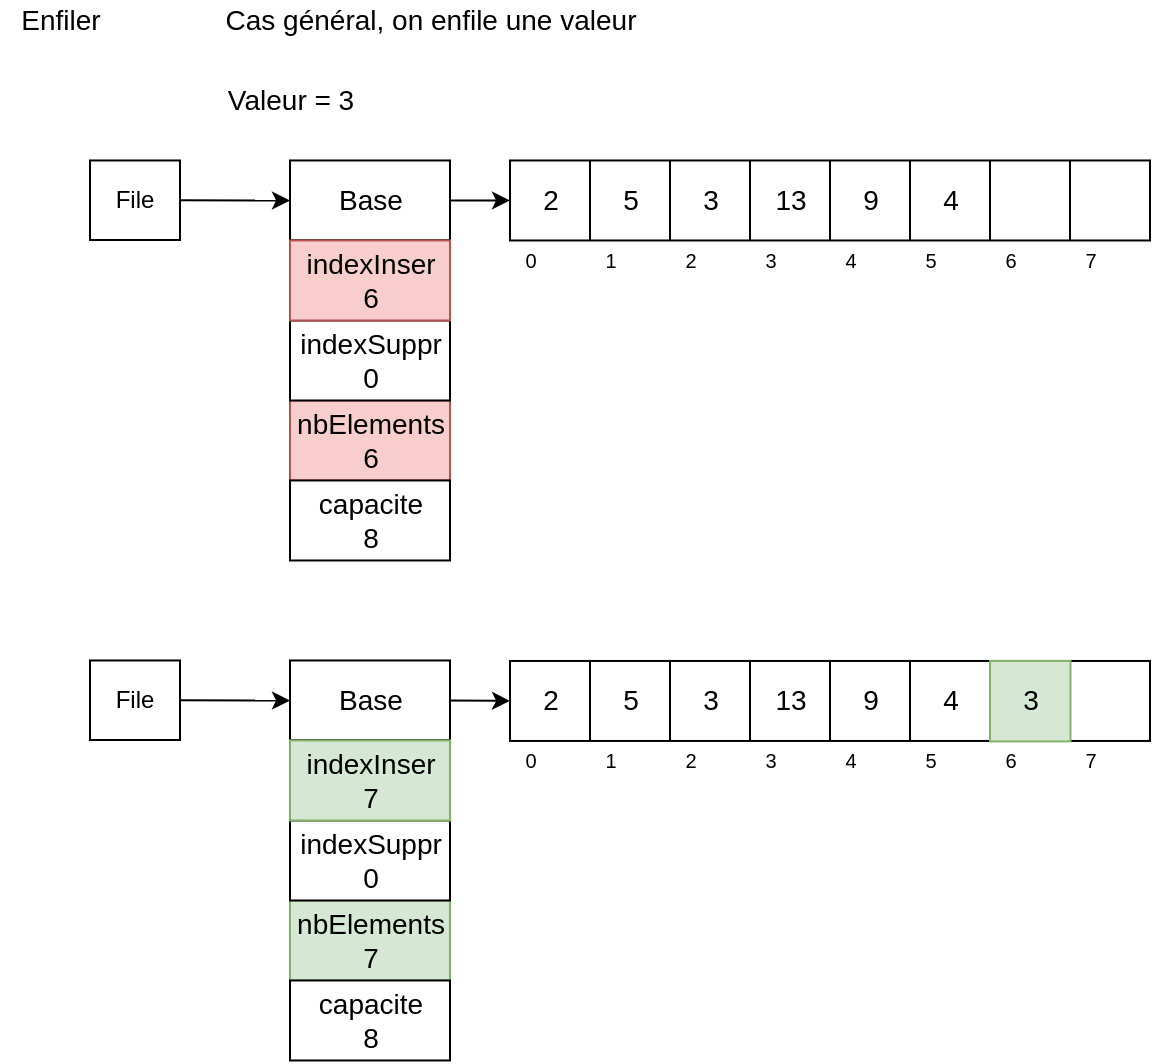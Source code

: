 <mxfile version="12.9.2" type="device" pages="9"><diagram id="bjXAH-POLJgiN0cM9ifk" name="Page-1"><mxGraphModel dx="1422" dy="745" grid="1" gridSize="10" guides="1" tooltips="1" connect="1" arrows="1" fold="1" page="1" pageScale="1" pageWidth="827" pageHeight="1169" math="0" shadow="0"><root><mxCell id="0"/><mxCell id="1" parent="0"/><mxCell id="laOzOnj4qdwG_Kysaovl-1" value="" style="rounded=0;whiteSpace=wrap;html=1;" vertex="1" parent="1"><mxGeometry x="290" y="120.24" width="320" height="40" as="geometry"/></mxCell><mxCell id="laOzOnj4qdwG_Kysaovl-2" value="&lt;font style=&quot;font-size: 14px&quot;&gt;Enfiler&lt;/font&gt;" style="text;html=1;resizable=0;autosize=1;align=center;verticalAlign=middle;points=[];fillColor=none;strokeColor=none;rounded=0;" vertex="1" parent="1"><mxGeometry x="35" y="40" width="60" height="20" as="geometry"/></mxCell><mxCell id="laOzOnj4qdwG_Kysaovl-8" value="" style="endArrow=none;html=1;exitX=0.074;exitY=1.004;exitDx=0;exitDy=0;exitPerimeter=0;entryX=0.074;entryY=-0.002;entryDx=0;entryDy=0;entryPerimeter=0;" edge="1" parent="1"><mxGeometry width="50" height="50" relative="1" as="geometry"><mxPoint x="370" y="160.24" as="sourcePoint"/><mxPoint x="370" y="120" as="targetPoint"/></mxGeometry></mxCell><mxCell id="laOzOnj4qdwG_Kysaovl-9" value="" style="endArrow=none;html=1;exitX=0.074;exitY=1.004;exitDx=0;exitDy=0;exitPerimeter=0;entryX=0.074;entryY=-0.002;entryDx=0;entryDy=0;entryPerimeter=0;" edge="1" parent="1"><mxGeometry width="50" height="50" relative="1" as="geometry"><mxPoint x="410" y="160.24" as="sourcePoint"/><mxPoint x="410" y="120.0" as="targetPoint"/></mxGeometry></mxCell><mxCell id="laOzOnj4qdwG_Kysaovl-10" value="" style="endArrow=none;html=1;exitX=0.074;exitY=1.004;exitDx=0;exitDy=0;exitPerimeter=0;entryX=0.074;entryY=-0.002;entryDx=0;entryDy=0;entryPerimeter=0;" edge="1" parent="1"><mxGeometry width="50" height="50" relative="1" as="geometry"><mxPoint x="450" y="160.24" as="sourcePoint"/><mxPoint x="450" y="120.0" as="targetPoint"/></mxGeometry></mxCell><mxCell id="laOzOnj4qdwG_Kysaovl-11" value="" style="endArrow=none;html=1;exitX=0.074;exitY=1.004;exitDx=0;exitDy=0;exitPerimeter=0;entryX=0.074;entryY=-0.002;entryDx=0;entryDy=0;entryPerimeter=0;" edge="1" parent="1"><mxGeometry width="50" height="50" relative="1" as="geometry"><mxPoint x="490" y="160.48" as="sourcePoint"/><mxPoint x="490" y="120.24" as="targetPoint"/></mxGeometry></mxCell><mxCell id="laOzOnj4qdwG_Kysaovl-12" value="" style="endArrow=none;html=1;exitX=0.074;exitY=1.004;exitDx=0;exitDy=0;exitPerimeter=0;entryX=0.074;entryY=-0.002;entryDx=0;entryDy=0;entryPerimeter=0;" edge="1" parent="1"><mxGeometry width="50" height="50" relative="1" as="geometry"><mxPoint x="530" y="160.24" as="sourcePoint"/><mxPoint x="530" y="120.0" as="targetPoint"/></mxGeometry></mxCell><mxCell id="laOzOnj4qdwG_Kysaovl-13" value="" style="endArrow=none;html=1;exitX=0.074;exitY=1.004;exitDx=0;exitDy=0;exitPerimeter=0;entryX=0.074;entryY=-0.002;entryDx=0;entryDy=0;entryPerimeter=0;" edge="1" parent="1"><mxGeometry width="50" height="50" relative="1" as="geometry"><mxPoint x="570" y="160.48" as="sourcePoint"/><mxPoint x="570" y="120.24" as="targetPoint"/></mxGeometry></mxCell><mxCell id="laOzOnj4qdwG_Kysaovl-20" value="&lt;font style=&quot;font-size: 14px&quot;&gt;2&lt;/font&gt;" style="text;html=1;resizable=0;autosize=1;align=center;verticalAlign=middle;points=[];fillColor=none;strokeColor=none;rounded=0;" vertex="1" parent="1"><mxGeometry x="300" y="130.24" width="20" height="20" as="geometry"/></mxCell><mxCell id="laOzOnj4qdwG_Kysaovl-21" value="&lt;font style=&quot;font-size: 14px&quot;&gt;5&lt;/font&gt;" style="text;html=1;resizable=0;autosize=1;align=center;verticalAlign=middle;points=[];fillColor=none;strokeColor=none;rounded=0;" vertex="1" parent="1"><mxGeometry x="340" y="130.24" width="20" height="20" as="geometry"/></mxCell><mxCell id="laOzOnj4qdwG_Kysaovl-22" value="&lt;font style=&quot;font-size: 14px&quot;&gt;3&lt;/font&gt;" style="text;html=1;resizable=0;autosize=1;align=center;verticalAlign=middle;points=[];fillColor=none;strokeColor=none;rounded=0;" vertex="1" parent="1"><mxGeometry x="380" y="130.24" width="20" height="20" as="geometry"/></mxCell><mxCell id="laOzOnj4qdwG_Kysaovl-23" value="&lt;font style=&quot;font-size: 14px&quot;&gt;13&lt;/font&gt;" style="text;html=1;resizable=0;autosize=1;align=center;verticalAlign=middle;points=[];fillColor=none;strokeColor=none;rounded=0;" vertex="1" parent="1"><mxGeometry x="415" y="130.24" width="30" height="20" as="geometry"/></mxCell><mxCell id="laOzOnj4qdwG_Kysaovl-24" value="&lt;font style=&quot;font-size: 14px&quot;&gt;9&lt;/font&gt;" style="text;html=1;resizable=0;autosize=1;align=center;verticalAlign=middle;points=[];fillColor=none;strokeColor=none;rounded=0;" vertex="1" parent="1"><mxGeometry x="460" y="130.24" width="20" height="20" as="geometry"/></mxCell><mxCell id="laOzOnj4qdwG_Kysaovl-25" value="&lt;font style=&quot;font-size: 14px&quot;&gt;4&lt;/font&gt;" style="text;html=1;resizable=0;autosize=1;align=center;verticalAlign=middle;points=[];fillColor=none;strokeColor=none;rounded=0;" vertex="1" parent="1"><mxGeometry x="500" y="130.24" width="20" height="20" as="geometry"/></mxCell><mxCell id="laOzOnj4qdwG_Kysaovl-34" value="&lt;font style=&quot;font-size: 14px&quot;&gt;Valeur = 3&lt;/font&gt;" style="text;html=1;resizable=0;autosize=1;align=center;verticalAlign=middle;points=[];fillColor=none;strokeColor=none;rounded=0;" vertex="1" parent="1"><mxGeometry x="140" y="80" width="80" height="20" as="geometry"/></mxCell><mxCell id="laOzOnj4qdwG_Kysaovl-38" value="" style="endArrow=classic;html=1;entryX=0;entryY=0.5;entryDx=0;entryDy=0;exitX=1;exitY=0.5;exitDx=0;exitDy=0;" edge="1" parent="1" source="laOzOnj4qdwG_Kysaovl-40" target="laOzOnj4qdwG_Kysaovl-1"><mxGeometry width="50" height="50" relative="1" as="geometry"><mxPoint x="230" y="177.914" as="sourcePoint"/><mxPoint x="370" y="150" as="targetPoint"/></mxGeometry></mxCell><mxCell id="laOzOnj4qdwG_Kysaovl-40" value="" style="rounded=0;whiteSpace=wrap;html=1;" vertex="1" parent="1"><mxGeometry x="180" y="120.24" width="80" height="40" as="geometry"/></mxCell><mxCell id="laOzOnj4qdwG_Kysaovl-36" value="&lt;span style=&quot;font-size: 14px&quot;&gt;Base&lt;/span&gt;" style="text;html=1;resizable=0;autosize=1;align=center;verticalAlign=middle;points=[];fillColor=none;strokeColor=none;rounded=0;" vertex="1" parent="1"><mxGeometry x="195" y="130.24" width="50" height="20" as="geometry"/></mxCell><mxCell id="laOzOnj4qdwG_Kysaovl-41" value="" style="rounded=0;whiteSpace=wrap;html=1;" vertex="1" parent="1"><mxGeometry x="180" y="160.24" width="80" height="40" as="geometry"/></mxCell><mxCell id="laOzOnj4qdwG_Kysaovl-42" value="" style="rounded=0;whiteSpace=wrap;html=1;fillColor=#f8cecc;strokeColor=#b85450;" vertex="1" parent="1"><mxGeometry x="180" y="240.24" width="80" height="40" as="geometry"/></mxCell><mxCell id="laOzOnj4qdwG_Kysaovl-43" value="" style="rounded=0;whiteSpace=wrap;html=1;" vertex="1" parent="1"><mxGeometry x="180" y="200.24" width="80" height="40" as="geometry"/></mxCell><mxCell id="laOzOnj4qdwG_Kysaovl-44" value="" style="rounded=0;whiteSpace=wrap;html=1;" vertex="1" parent="1"><mxGeometry x="180" y="280.24" width="80" height="40" as="geometry"/></mxCell><mxCell id="laOzOnj4qdwG_Kysaovl-45" value="&lt;font style=&quot;font-size: 14px&quot;&gt;indexInser&lt;br&gt;6&lt;br&gt;&lt;/font&gt;" style="text;html=1;resizable=0;autosize=1;align=center;verticalAlign=middle;points=[];fillColor=#f8cecc;strokeColor=#b85450;rounded=0;" vertex="1" parent="1"><mxGeometry x="180" y="160.24" width="80" height="40" as="geometry"/></mxCell><mxCell id="laOzOnj4qdwG_Kysaovl-46" value="&lt;font style=&quot;font-size: 14px&quot;&gt;indexSuppr&lt;br&gt;0&lt;br&gt;&lt;/font&gt;" style="text;html=1;resizable=0;autosize=1;align=center;verticalAlign=middle;points=[];fillColor=none;strokeColor=none;rounded=0;" vertex="1" parent="1"><mxGeometry x="175" y="200.24" width="90" height="40" as="geometry"/></mxCell><mxCell id="laOzOnj4qdwG_Kysaovl-47" value="&lt;font style=&quot;font-size: 14px&quot;&gt;nbElements&lt;br&gt;6&lt;br&gt;&lt;/font&gt;" style="text;html=1;resizable=0;autosize=1;align=center;verticalAlign=middle;points=[];fillColor=none;strokeColor=none;rounded=0;" vertex="1" parent="1"><mxGeometry x="175" y="240.24" width="90" height="40" as="geometry"/></mxCell><mxCell id="laOzOnj4qdwG_Kysaovl-48" value="&lt;span style=&quot;font-size: 14px&quot;&gt;capacite&lt;br&gt;8&lt;br&gt;&lt;/span&gt;" style="text;html=1;resizable=0;autosize=1;align=center;verticalAlign=middle;points=[];fillColor=none;strokeColor=none;rounded=0;" vertex="1" parent="1"><mxGeometry x="185" y="280.24" width="70" height="40" as="geometry"/></mxCell><mxCell id="laOzOnj4qdwG_Kysaovl-49" value="" style="endArrow=none;html=1;exitX=0.074;exitY=1.004;exitDx=0;exitDy=0;exitPerimeter=0;entryX=0.074;entryY=-0.002;entryDx=0;entryDy=0;entryPerimeter=0;" edge="1" parent="1"><mxGeometry width="50" height="50" relative="1" as="geometry"><mxPoint x="330" y="160.24" as="sourcePoint"/><mxPoint x="330" y="120.0" as="targetPoint"/></mxGeometry></mxCell><mxCell id="laOzOnj4qdwG_Kysaovl-50" value="&lt;font style=&quot;font-size: 10px;&quot;&gt;0&lt;/font&gt;" style="text;html=1;resizable=0;autosize=1;align=center;verticalAlign=middle;points=[];fillColor=none;strokeColor=none;rounded=0;fontSize=10;" vertex="1" parent="1"><mxGeometry x="290" y="160.24" width="20" height="20" as="geometry"/></mxCell><mxCell id="laOzOnj4qdwG_Kysaovl-51" value="&lt;font style=&quot;font-size: 10px;&quot;&gt;1&lt;/font&gt;" style="text;html=1;resizable=0;autosize=1;align=center;verticalAlign=middle;points=[];fillColor=none;strokeColor=none;rounded=0;fontSize=10;" vertex="1" parent="1"><mxGeometry x="330" y="160.24" width="20" height="20" as="geometry"/></mxCell><mxCell id="laOzOnj4qdwG_Kysaovl-52" value="&lt;font style=&quot;font-size: 10px;&quot;&gt;2&lt;/font&gt;" style="text;html=1;resizable=0;autosize=1;align=center;verticalAlign=middle;points=[];fillColor=none;strokeColor=none;rounded=0;fontSize=10;" vertex="1" parent="1"><mxGeometry x="370" y="160.24" width="20" height="20" as="geometry"/></mxCell><mxCell id="laOzOnj4qdwG_Kysaovl-53" value="&lt;font style=&quot;font-size: 10px;&quot;&gt;3&lt;/font&gt;" style="text;html=1;resizable=0;autosize=1;align=center;verticalAlign=middle;points=[];fillColor=none;strokeColor=none;rounded=0;fontSize=10;" vertex="1" parent="1"><mxGeometry x="409.5" y="160.24" width="20" height="20" as="geometry"/></mxCell><mxCell id="laOzOnj4qdwG_Kysaovl-54" value="&lt;font style=&quot;font-size: 10px;&quot;&gt;4&lt;/font&gt;" style="text;html=1;resizable=0;autosize=1;align=center;verticalAlign=middle;points=[];fillColor=none;strokeColor=none;rounded=0;fontSize=10;" vertex="1" parent="1"><mxGeometry x="450" y="160.24" width="20" height="20" as="geometry"/></mxCell><mxCell id="laOzOnj4qdwG_Kysaovl-55" value="&lt;font style=&quot;font-size: 10px;&quot;&gt;5&lt;/font&gt;" style="text;html=1;resizable=0;autosize=1;align=center;verticalAlign=middle;points=[];fillColor=none;strokeColor=none;rounded=0;fontSize=10;" vertex="1" parent="1"><mxGeometry x="490" y="160.24" width="20" height="20" as="geometry"/></mxCell><mxCell id="laOzOnj4qdwG_Kysaovl-56" value="&lt;font style=&quot;font-size: 10px;&quot;&gt;6&lt;/font&gt;" style="text;html=1;resizable=0;autosize=1;align=center;verticalAlign=middle;points=[];fillColor=none;strokeColor=none;rounded=0;fontSize=10;" vertex="1" parent="1"><mxGeometry x="530" y="160.24" width="20" height="20" as="geometry"/></mxCell><mxCell id="laOzOnj4qdwG_Kysaovl-57" value="&lt;font style=&quot;font-size: 10px;&quot;&gt;7&lt;/font&gt;" style="text;html=1;resizable=0;autosize=1;align=center;verticalAlign=middle;points=[];fillColor=none;strokeColor=none;rounded=0;fontSize=10;" vertex="1" parent="1"><mxGeometry x="570" y="160.24" width="20" height="20" as="geometry"/></mxCell><mxCell id="laOzOnj4qdwG_Kysaovl-62" value="File" style="rounded=0;whiteSpace=wrap;html=1;fontSize=12;" vertex="1" parent="1"><mxGeometry x="80" y="120.24" width="45" height="39.76" as="geometry"/></mxCell><mxCell id="laOzOnj4qdwG_Kysaovl-63" value="" style="endArrow=classic;html=1;fontSize=10;entryX=0;entryY=0.5;entryDx=0;entryDy=0;exitX=1;exitY=0.5;exitDx=0;exitDy=0;" edge="1" parent="1" source="laOzOnj4qdwG_Kysaovl-62" target="laOzOnj4qdwG_Kysaovl-40"><mxGeometry width="50" height="50" relative="1" as="geometry"><mxPoint x="100" y="210" as="sourcePoint"/><mxPoint x="150" y="160" as="targetPoint"/></mxGeometry></mxCell><mxCell id="laOzOnj4qdwG_Kysaovl-82" value="" style="endArrow=classic;html=1;entryX=0;entryY=0.5;entryDx=0;entryDy=0;exitX=1;exitY=0.5;exitDx=0;exitDy=0;" edge="1" parent="1" source="laOzOnj4qdwG_Kysaovl-83" target="laOzOnj4qdwG_Kysaovl-108"><mxGeometry width="50" height="50" relative="1" as="geometry"><mxPoint x="230" y="427.914" as="sourcePoint"/><mxPoint x="290" y="390.24" as="targetPoint"/></mxGeometry></mxCell><mxCell id="laOzOnj4qdwG_Kysaovl-83" value="" style="rounded=0;whiteSpace=wrap;html=1;" vertex="1" parent="1"><mxGeometry x="180" y="370.24" width="80" height="40" as="geometry"/></mxCell><mxCell id="laOzOnj4qdwG_Kysaovl-84" value="&lt;span style=&quot;font-size: 14px&quot;&gt;Base&lt;/span&gt;" style="text;html=1;resizable=0;autosize=1;align=center;verticalAlign=middle;points=[];fillColor=none;strokeColor=none;rounded=0;" vertex="1" parent="1"><mxGeometry x="195" y="380.24" width="50" height="20" as="geometry"/></mxCell><mxCell id="laOzOnj4qdwG_Kysaovl-85" value="" style="rounded=0;whiteSpace=wrap;html=1;" vertex="1" parent="1"><mxGeometry x="180" y="410.24" width="80" height="40" as="geometry"/></mxCell><mxCell id="laOzOnj4qdwG_Kysaovl-86" value="" style="rounded=0;whiteSpace=wrap;html=1;fillColor=#d5e8d4;strokeColor=#82b366;" vertex="1" parent="1"><mxGeometry x="180" y="490.24" width="80" height="40" as="geometry"/></mxCell><mxCell id="laOzOnj4qdwG_Kysaovl-87" value="" style="rounded=0;whiteSpace=wrap;html=1;" vertex="1" parent="1"><mxGeometry x="180" y="450.24" width="80" height="40" as="geometry"/></mxCell><mxCell id="laOzOnj4qdwG_Kysaovl-88" value="" style="rounded=0;whiteSpace=wrap;html=1;" vertex="1" parent="1"><mxGeometry x="180" y="530.24" width="80" height="40" as="geometry"/></mxCell><mxCell id="laOzOnj4qdwG_Kysaovl-89" value="&lt;font style=&quot;font-size: 14px&quot;&gt;indexInser&lt;br&gt;7&lt;br&gt;&lt;/font&gt;" style="text;html=1;resizable=0;autosize=1;align=center;verticalAlign=middle;points=[];fillColor=#d5e8d4;strokeColor=#82b366;rounded=0;" vertex="1" parent="1"><mxGeometry x="180" y="410.24" width="80" height="40" as="geometry"/></mxCell><mxCell id="laOzOnj4qdwG_Kysaovl-90" value="&lt;font style=&quot;font-size: 14px&quot;&gt;indexSuppr&lt;br&gt;0&lt;br&gt;&lt;/font&gt;" style="text;html=1;resizable=0;autosize=1;align=center;verticalAlign=middle;points=[];fillColor=none;strokeColor=none;rounded=0;" vertex="1" parent="1"><mxGeometry x="175" y="450.24" width="90" height="40" as="geometry"/></mxCell><mxCell id="laOzOnj4qdwG_Kysaovl-91" value="&lt;font style=&quot;font-size: 14px&quot;&gt;nbElements&lt;br&gt;7&lt;br&gt;&lt;/font&gt;" style="text;html=1;resizable=0;autosize=1;align=center;verticalAlign=middle;points=[];rounded=0;" vertex="1" parent="1"><mxGeometry x="175" y="490.24" width="90" height="40" as="geometry"/></mxCell><mxCell id="laOzOnj4qdwG_Kysaovl-92" value="&lt;span style=&quot;font-size: 14px&quot;&gt;capacite&lt;br&gt;8&lt;br&gt;&lt;/span&gt;" style="text;html=1;resizable=0;autosize=1;align=center;verticalAlign=middle;points=[];fillColor=none;strokeColor=none;rounded=0;" vertex="1" parent="1"><mxGeometry x="185" y="530.24" width="70" height="40" as="geometry"/></mxCell><mxCell id="laOzOnj4qdwG_Kysaovl-106" value="File" style="rounded=0;whiteSpace=wrap;html=1;fontSize=12;" vertex="1" parent="1"><mxGeometry x="80" y="370.24" width="45" height="39.76" as="geometry"/></mxCell><mxCell id="laOzOnj4qdwG_Kysaovl-107" value="" style="endArrow=classic;html=1;fontSize=10;entryX=0;entryY=0.5;entryDx=0;entryDy=0;exitX=1;exitY=0.5;exitDx=0;exitDy=0;" edge="1" parent="1" source="laOzOnj4qdwG_Kysaovl-106" target="laOzOnj4qdwG_Kysaovl-83"><mxGeometry width="50" height="50" relative="1" as="geometry"><mxPoint x="100" y="460" as="sourcePoint"/><mxPoint x="150" y="410" as="targetPoint"/></mxGeometry></mxCell><mxCell id="laOzOnj4qdwG_Kysaovl-108" value="" style="rounded=0;whiteSpace=wrap;html=1;" vertex="1" parent="1"><mxGeometry x="290" y="370.48" width="320" height="40" as="geometry"/></mxCell><mxCell id="laOzOnj4qdwG_Kysaovl-109" value="" style="endArrow=none;html=1;exitX=0.074;exitY=1.004;exitDx=0;exitDy=0;exitPerimeter=0;entryX=0.074;entryY=-0.002;entryDx=0;entryDy=0;entryPerimeter=0;" edge="1" parent="1"><mxGeometry width="50" height="50" relative="1" as="geometry"><mxPoint x="370" y="410.48" as="sourcePoint"/><mxPoint x="370" y="370.24" as="targetPoint"/></mxGeometry></mxCell><mxCell id="laOzOnj4qdwG_Kysaovl-110" value="" style="endArrow=none;html=1;exitX=0.074;exitY=1.004;exitDx=0;exitDy=0;exitPerimeter=0;entryX=0.074;entryY=-0.002;entryDx=0;entryDy=0;entryPerimeter=0;" edge="1" parent="1"><mxGeometry width="50" height="50" relative="1" as="geometry"><mxPoint x="410" y="410.48" as="sourcePoint"/><mxPoint x="410" y="370.24" as="targetPoint"/></mxGeometry></mxCell><mxCell id="laOzOnj4qdwG_Kysaovl-111" value="" style="endArrow=none;html=1;exitX=0.074;exitY=1.004;exitDx=0;exitDy=0;exitPerimeter=0;entryX=0.074;entryY=-0.002;entryDx=0;entryDy=0;entryPerimeter=0;" edge="1" parent="1"><mxGeometry width="50" height="50" relative="1" as="geometry"><mxPoint x="450" y="410.48" as="sourcePoint"/><mxPoint x="450" y="370.24" as="targetPoint"/></mxGeometry></mxCell><mxCell id="laOzOnj4qdwG_Kysaovl-112" value="" style="endArrow=none;html=1;exitX=0.074;exitY=1.004;exitDx=0;exitDy=0;exitPerimeter=0;entryX=0.074;entryY=-0.002;entryDx=0;entryDy=0;entryPerimeter=0;" edge="1" parent="1"><mxGeometry width="50" height="50" relative="1" as="geometry"><mxPoint x="490" y="410.72" as="sourcePoint"/><mxPoint x="490" y="370.48" as="targetPoint"/></mxGeometry></mxCell><mxCell id="laOzOnj4qdwG_Kysaovl-113" value="" style="endArrow=none;html=1;exitX=0.074;exitY=1.004;exitDx=0;exitDy=0;exitPerimeter=0;entryX=0.074;entryY=-0.002;entryDx=0;entryDy=0;entryPerimeter=0;" edge="1" parent="1"><mxGeometry width="50" height="50" relative="1" as="geometry"><mxPoint x="530" y="410.48" as="sourcePoint"/><mxPoint x="530" y="370.24" as="targetPoint"/></mxGeometry></mxCell><mxCell id="laOzOnj4qdwG_Kysaovl-114" value="" style="endArrow=none;html=1;exitX=0.074;exitY=1.004;exitDx=0;exitDy=0;exitPerimeter=0;entryX=0.074;entryY=-0.002;entryDx=0;entryDy=0;entryPerimeter=0;" edge="1" parent="1"><mxGeometry width="50" height="50" relative="1" as="geometry"><mxPoint x="570" y="410.72" as="sourcePoint"/><mxPoint x="570" y="370.48" as="targetPoint"/></mxGeometry></mxCell><mxCell id="laOzOnj4qdwG_Kysaovl-116" value="&lt;font style=&quot;font-size: 14px&quot;&gt;2&lt;/font&gt;" style="text;html=1;resizable=0;autosize=1;align=center;verticalAlign=middle;points=[];fillColor=none;strokeColor=none;rounded=0;" vertex="1" parent="1"><mxGeometry x="300" y="380.48" width="20" height="20" as="geometry"/></mxCell><mxCell id="laOzOnj4qdwG_Kysaovl-117" value="&lt;font style=&quot;font-size: 14px&quot;&gt;5&lt;/font&gt;" style="text;html=1;resizable=0;autosize=1;align=center;verticalAlign=middle;points=[];fillColor=none;strokeColor=none;rounded=0;" vertex="1" parent="1"><mxGeometry x="340" y="380.48" width="20" height="20" as="geometry"/></mxCell><mxCell id="laOzOnj4qdwG_Kysaovl-118" value="&lt;font style=&quot;font-size: 14px&quot;&gt;3&lt;/font&gt;" style="text;html=1;resizable=0;autosize=1;align=center;verticalAlign=middle;points=[];fillColor=none;strokeColor=none;rounded=0;" vertex="1" parent="1"><mxGeometry x="380" y="380.48" width="20" height="20" as="geometry"/></mxCell><mxCell id="laOzOnj4qdwG_Kysaovl-119" value="&lt;font style=&quot;font-size: 14px&quot;&gt;13&lt;/font&gt;" style="text;html=1;resizable=0;autosize=1;align=center;verticalAlign=middle;points=[];fillColor=none;strokeColor=none;rounded=0;" vertex="1" parent="1"><mxGeometry x="415" y="380.48" width="30" height="20" as="geometry"/></mxCell><mxCell id="laOzOnj4qdwG_Kysaovl-120" value="&lt;font style=&quot;font-size: 14px&quot;&gt;9&lt;/font&gt;" style="text;html=1;resizable=0;autosize=1;align=center;verticalAlign=middle;points=[];fillColor=none;strokeColor=none;rounded=0;" vertex="1" parent="1"><mxGeometry x="460" y="380.48" width="20" height="20" as="geometry"/></mxCell><mxCell id="laOzOnj4qdwG_Kysaovl-121" value="&lt;font style=&quot;font-size: 14px&quot;&gt;4&lt;/font&gt;" style="text;html=1;resizable=0;autosize=1;align=center;verticalAlign=middle;points=[];fillColor=none;strokeColor=none;rounded=0;" vertex="1" parent="1"><mxGeometry x="500" y="380.48" width="20" height="20" as="geometry"/></mxCell><mxCell id="laOzOnj4qdwG_Kysaovl-122" value="" style="endArrow=none;html=1;exitX=0.074;exitY=1.004;exitDx=0;exitDy=0;exitPerimeter=0;entryX=0.074;entryY=-0.002;entryDx=0;entryDy=0;entryPerimeter=0;" edge="1" parent="1"><mxGeometry width="50" height="50" relative="1" as="geometry"><mxPoint x="330" y="410.48" as="sourcePoint"/><mxPoint x="330" y="370.24" as="targetPoint"/></mxGeometry></mxCell><mxCell id="laOzOnj4qdwG_Kysaovl-123" value="&lt;font style=&quot;font-size: 10px;&quot;&gt;0&lt;/font&gt;" style="text;html=1;resizable=0;autosize=1;align=center;verticalAlign=middle;points=[];fillColor=none;strokeColor=none;rounded=0;fontSize=10;" vertex="1" parent="1"><mxGeometry x="290" y="410.48" width="20" height="20" as="geometry"/></mxCell><mxCell id="laOzOnj4qdwG_Kysaovl-124" value="&lt;font style=&quot;font-size: 10px;&quot;&gt;1&lt;/font&gt;" style="text;html=1;resizable=0;autosize=1;align=center;verticalAlign=middle;points=[];fillColor=none;strokeColor=none;rounded=0;fontSize=10;" vertex="1" parent="1"><mxGeometry x="330" y="410.48" width="20" height="20" as="geometry"/></mxCell><mxCell id="laOzOnj4qdwG_Kysaovl-125" value="&lt;font style=&quot;font-size: 10px;&quot;&gt;2&lt;/font&gt;" style="text;html=1;resizable=0;autosize=1;align=center;verticalAlign=middle;points=[];fillColor=none;strokeColor=none;rounded=0;fontSize=10;" vertex="1" parent="1"><mxGeometry x="370" y="410.48" width="20" height="20" as="geometry"/></mxCell><mxCell id="laOzOnj4qdwG_Kysaovl-126" value="&lt;font style=&quot;font-size: 10px;&quot;&gt;3&lt;/font&gt;" style="text;html=1;resizable=0;autosize=1;align=center;verticalAlign=middle;points=[];fillColor=none;strokeColor=none;rounded=0;fontSize=10;" vertex="1" parent="1"><mxGeometry x="409.5" y="410.48" width="20" height="20" as="geometry"/></mxCell><mxCell id="laOzOnj4qdwG_Kysaovl-127" value="&lt;font style=&quot;font-size: 10px;&quot;&gt;4&lt;/font&gt;" style="text;html=1;resizable=0;autosize=1;align=center;verticalAlign=middle;points=[];fillColor=none;strokeColor=none;rounded=0;fontSize=10;" vertex="1" parent="1"><mxGeometry x="450" y="410.48" width="20" height="20" as="geometry"/></mxCell><mxCell id="laOzOnj4qdwG_Kysaovl-128" value="&lt;font style=&quot;font-size: 10px;&quot;&gt;5&lt;/font&gt;" style="text;html=1;resizable=0;autosize=1;align=center;verticalAlign=middle;points=[];fillColor=none;strokeColor=none;rounded=0;fontSize=10;" vertex="1" parent="1"><mxGeometry x="490" y="410.48" width="20" height="20" as="geometry"/></mxCell><mxCell id="laOzOnj4qdwG_Kysaovl-129" value="&lt;font style=&quot;font-size: 10px;&quot;&gt;6&lt;/font&gt;" style="text;html=1;resizable=0;autosize=1;align=center;verticalAlign=middle;points=[];fillColor=none;strokeColor=none;rounded=0;fontSize=10;" vertex="1" parent="1"><mxGeometry x="530" y="410.48" width="20" height="20" as="geometry"/></mxCell><mxCell id="laOzOnj4qdwG_Kysaovl-130" value="&lt;font style=&quot;font-size: 10px;&quot;&gt;7&lt;/font&gt;" style="text;html=1;resizable=0;autosize=1;align=center;verticalAlign=middle;points=[];fillColor=none;strokeColor=none;rounded=0;fontSize=10;" vertex="1" parent="1"><mxGeometry x="570" y="410.48" width="20" height="20" as="geometry"/></mxCell><mxCell id="laOzOnj4qdwG_Kysaovl-133" value="" style="whiteSpace=wrap;html=1;aspect=fixed;fontSize=12;fillColor=#d5e8d4;strokeColor=#82b366;" vertex="1" parent="1"><mxGeometry x="530" y="370.48" width="40.24" height="40.24" as="geometry"/></mxCell><mxCell id="laOzOnj4qdwG_Kysaovl-132" value="&lt;font style=&quot;font-size: 14px&quot;&gt;3&lt;/font&gt;" style="text;html=1;resizable=0;autosize=1;align=center;verticalAlign=middle;points=[];fillColor=none;strokeColor=none;rounded=0;" vertex="1" parent="1"><mxGeometry x="540" y="380.12" width="20" height="20" as="geometry"/></mxCell><mxCell id="laOzOnj4qdwG_Kysaovl-134" value="&lt;font style=&quot;font-size: 14px&quot;&gt;Cas général, on enfile une valeur&lt;/font&gt;" style="text;html=1;resizable=0;autosize=1;align=center;verticalAlign=middle;points=[];fillColor=none;strokeColor=none;rounded=0;" vertex="1" parent="1"><mxGeometry x="140" y="40" width="220" height="20" as="geometry"/></mxCell></root></mxGraphModel></diagram><diagram id="5tJyaoinzam43SO4i7I-" name="Page-2"><mxGraphModel dx="1185" dy="621" grid="1" gridSize="10" guides="1" tooltips="1" connect="1" arrows="1" fold="1" page="1" pageScale="1" pageWidth="827" pageHeight="1169" math="0" shadow="0"><root><mxCell id="9SBFsdJ7XW3D3eEqLnbT-0"/><mxCell id="9SBFsdJ7XW3D3eEqLnbT-1" parent="9SBFsdJ7XW3D3eEqLnbT-0"/><mxCell id="9SBFsdJ7XW3D3eEqLnbT-2" value="" style="rounded=0;whiteSpace=wrap;html=1;" vertex="1" parent="9SBFsdJ7XW3D3eEqLnbT-1"><mxGeometry x="290" y="120.24" width="320" height="40" as="geometry"/></mxCell><mxCell id="9SBFsdJ7XW3D3eEqLnbT-3" value="" style="endArrow=none;html=1;exitX=0.074;exitY=1.004;exitDx=0;exitDy=0;exitPerimeter=0;entryX=0.074;entryY=-0.002;entryDx=0;entryDy=0;entryPerimeter=0;" edge="1" parent="9SBFsdJ7XW3D3eEqLnbT-1"><mxGeometry width="50" height="50" relative="1" as="geometry"><mxPoint x="370" y="160.24" as="sourcePoint"/><mxPoint x="370" y="120" as="targetPoint"/></mxGeometry></mxCell><mxCell id="9SBFsdJ7XW3D3eEqLnbT-4" value="" style="endArrow=none;html=1;exitX=0.074;exitY=1.004;exitDx=0;exitDy=0;exitPerimeter=0;entryX=0.074;entryY=-0.002;entryDx=0;entryDy=0;entryPerimeter=0;" edge="1" parent="9SBFsdJ7XW3D3eEqLnbT-1"><mxGeometry width="50" height="50" relative="1" as="geometry"><mxPoint x="410" y="160.24" as="sourcePoint"/><mxPoint x="410" y="120" as="targetPoint"/></mxGeometry></mxCell><mxCell id="9SBFsdJ7XW3D3eEqLnbT-5" value="" style="endArrow=none;html=1;exitX=0.074;exitY=1.004;exitDx=0;exitDy=0;exitPerimeter=0;entryX=0.074;entryY=-0.002;entryDx=0;entryDy=0;entryPerimeter=0;" edge="1" parent="9SBFsdJ7XW3D3eEqLnbT-1"><mxGeometry width="50" height="50" relative="1" as="geometry"><mxPoint x="450" y="160.24" as="sourcePoint"/><mxPoint x="450" y="120" as="targetPoint"/></mxGeometry></mxCell><mxCell id="9SBFsdJ7XW3D3eEqLnbT-6" value="" style="endArrow=none;html=1;exitX=0.074;exitY=1.004;exitDx=0;exitDy=0;exitPerimeter=0;entryX=0.074;entryY=-0.002;entryDx=0;entryDy=0;entryPerimeter=0;" edge="1" parent="9SBFsdJ7XW3D3eEqLnbT-1"><mxGeometry width="50" height="50" relative="1" as="geometry"><mxPoint x="490" y="160.48" as="sourcePoint"/><mxPoint x="490" y="120.24" as="targetPoint"/></mxGeometry></mxCell><mxCell id="9SBFsdJ7XW3D3eEqLnbT-7" value="" style="endArrow=none;html=1;exitX=0.074;exitY=1.004;exitDx=0;exitDy=0;exitPerimeter=0;entryX=0.074;entryY=-0.002;entryDx=0;entryDy=0;entryPerimeter=0;" edge="1" parent="9SBFsdJ7XW3D3eEqLnbT-1"><mxGeometry width="50" height="50" relative="1" as="geometry"><mxPoint x="530" y="160.24" as="sourcePoint"/><mxPoint x="530" y="120" as="targetPoint"/></mxGeometry></mxCell><mxCell id="9SBFsdJ7XW3D3eEqLnbT-8" value="" style="endArrow=none;html=1;exitX=0.074;exitY=1.004;exitDx=0;exitDy=0;exitPerimeter=0;entryX=0.074;entryY=-0.002;entryDx=0;entryDy=0;entryPerimeter=0;" edge="1" parent="9SBFsdJ7XW3D3eEqLnbT-1"><mxGeometry width="50" height="50" relative="1" as="geometry"><mxPoint x="570" y="160.48" as="sourcePoint"/><mxPoint x="570" y="120.24" as="targetPoint"/></mxGeometry></mxCell><mxCell id="9SBFsdJ7XW3D3eEqLnbT-10" value="&lt;font style=&quot;font-size: 14px&quot;&gt;2&lt;/font&gt;" style="text;html=1;resizable=0;autosize=1;align=center;verticalAlign=middle;points=[];fillColor=none;strokeColor=none;rounded=0;" vertex="1" parent="9SBFsdJ7XW3D3eEqLnbT-1"><mxGeometry x="340" y="130.06" width="20" height="20" as="geometry"/></mxCell><mxCell id="9SBFsdJ7XW3D3eEqLnbT-11" value="&lt;font style=&quot;font-size: 14px&quot;&gt;5&lt;/font&gt;" style="text;html=1;resizable=0;autosize=1;align=center;verticalAlign=middle;points=[];fillColor=none;strokeColor=none;rounded=0;" vertex="1" parent="9SBFsdJ7XW3D3eEqLnbT-1"><mxGeometry x="380" y="130.18" width="20" height="20" as="geometry"/></mxCell><mxCell id="9SBFsdJ7XW3D3eEqLnbT-12" value="&lt;font style=&quot;font-size: 14px&quot;&gt;3&lt;/font&gt;" style="text;html=1;resizable=0;autosize=1;align=center;verticalAlign=middle;points=[];fillColor=none;strokeColor=none;rounded=0;" vertex="1" parent="9SBFsdJ7XW3D3eEqLnbT-1"><mxGeometry x="420" y="130.06" width="20" height="20" as="geometry"/></mxCell><mxCell id="9SBFsdJ7XW3D3eEqLnbT-13" value="&lt;font style=&quot;font-size: 14px&quot;&gt;13&lt;/font&gt;" style="text;html=1;resizable=0;autosize=1;align=center;verticalAlign=middle;points=[];fillColor=none;strokeColor=none;rounded=0;" vertex="1" parent="9SBFsdJ7XW3D3eEqLnbT-1"><mxGeometry x="455" y="130.18" width="30" height="20" as="geometry"/></mxCell><mxCell id="9SBFsdJ7XW3D3eEqLnbT-14" value="&lt;font style=&quot;font-size: 14px&quot;&gt;9&lt;/font&gt;" style="text;html=1;resizable=0;autosize=1;align=center;verticalAlign=middle;points=[];fillColor=none;strokeColor=none;rounded=0;" vertex="1" parent="9SBFsdJ7XW3D3eEqLnbT-1"><mxGeometry x="500" y="130.18" width="20" height="20" as="geometry"/></mxCell><mxCell id="9SBFsdJ7XW3D3eEqLnbT-15" value="&lt;font style=&quot;font-size: 14px&quot;&gt;4&lt;/font&gt;" style="text;html=1;resizable=0;autosize=1;align=center;verticalAlign=middle;points=[];fillColor=none;strokeColor=none;rounded=0;" vertex="1" parent="9SBFsdJ7XW3D3eEqLnbT-1"><mxGeometry x="540" y="130.18" width="20" height="20" as="geometry"/></mxCell><mxCell id="9SBFsdJ7XW3D3eEqLnbT-16" value="" style="endArrow=classic;html=1;entryX=0;entryY=0.5;entryDx=0;entryDy=0;exitX=1;exitY=0.5;exitDx=0;exitDy=0;" edge="1" parent="9SBFsdJ7XW3D3eEqLnbT-1" source="9SBFsdJ7XW3D3eEqLnbT-17" target="9SBFsdJ7XW3D3eEqLnbT-2"><mxGeometry width="50" height="50" relative="1" as="geometry"><mxPoint x="230" y="177.914" as="sourcePoint"/><mxPoint x="370" y="150" as="targetPoint"/></mxGeometry></mxCell><mxCell id="9SBFsdJ7XW3D3eEqLnbT-17" value="" style="rounded=0;whiteSpace=wrap;html=1;" vertex="1" parent="9SBFsdJ7XW3D3eEqLnbT-1"><mxGeometry x="180" y="120.24" width="80" height="40" as="geometry"/></mxCell><mxCell id="9SBFsdJ7XW3D3eEqLnbT-18" value="&lt;span style=&quot;font-size: 14px&quot;&gt;Base&lt;/span&gt;" style="text;html=1;resizable=0;autosize=1;align=center;verticalAlign=middle;points=[];fillColor=none;strokeColor=none;rounded=0;" vertex="1" parent="9SBFsdJ7XW3D3eEqLnbT-1"><mxGeometry x="195" y="130.24" width="50" height="20" as="geometry"/></mxCell><mxCell id="9SBFsdJ7XW3D3eEqLnbT-19" value="" style="rounded=0;whiteSpace=wrap;html=1;" vertex="1" parent="9SBFsdJ7XW3D3eEqLnbT-1"><mxGeometry x="180" y="160.24" width="80" height="40" as="geometry"/></mxCell><mxCell id="9SBFsdJ7XW3D3eEqLnbT-20" value="" style="rounded=0;whiteSpace=wrap;html=1;fillColor=#f8cecc;strokeColor=#b85450;" vertex="1" parent="9SBFsdJ7XW3D3eEqLnbT-1"><mxGeometry x="180" y="240.24" width="80" height="40" as="geometry"/></mxCell><mxCell id="9SBFsdJ7XW3D3eEqLnbT-21" value="" style="rounded=0;whiteSpace=wrap;html=1;" vertex="1" parent="9SBFsdJ7XW3D3eEqLnbT-1"><mxGeometry x="180" y="200.24" width="80" height="40" as="geometry"/></mxCell><mxCell id="9SBFsdJ7XW3D3eEqLnbT-22" value="" style="rounded=0;whiteSpace=wrap;html=1;" vertex="1" parent="9SBFsdJ7XW3D3eEqLnbT-1"><mxGeometry x="180" y="280.24" width="80" height="40" as="geometry"/></mxCell><mxCell id="9SBFsdJ7XW3D3eEqLnbT-23" value="&lt;font style=&quot;font-size: 14px&quot;&gt;indexInser&lt;br&gt;7&lt;br&gt;&lt;/font&gt;" style="text;html=1;resizable=0;autosize=1;align=center;verticalAlign=middle;points=[];fillColor=#f8cecc;strokeColor=#b85450;rounded=0;" vertex="1" parent="9SBFsdJ7XW3D3eEqLnbT-1"><mxGeometry x="180" y="160.24" width="80" height="40" as="geometry"/></mxCell><mxCell id="9SBFsdJ7XW3D3eEqLnbT-24" value="&lt;font style=&quot;font-size: 14px&quot;&gt;indexSuppr&lt;br&gt;1&lt;br&gt;&lt;/font&gt;" style="text;html=1;resizable=0;autosize=1;align=center;verticalAlign=middle;points=[];fillColor=none;strokeColor=none;rounded=0;" vertex="1" parent="9SBFsdJ7XW3D3eEqLnbT-1"><mxGeometry x="175" y="200.24" width="90" height="40" as="geometry"/></mxCell><mxCell id="9SBFsdJ7XW3D3eEqLnbT-25" value="&lt;font style=&quot;font-size: 14px&quot;&gt;nbElements&lt;br&gt;6&lt;br&gt;&lt;/font&gt;" style="text;html=1;resizable=0;autosize=1;align=center;verticalAlign=middle;points=[];fillColor=none;strokeColor=none;rounded=0;" vertex="1" parent="9SBFsdJ7XW3D3eEqLnbT-1"><mxGeometry x="175" y="240.24" width="90" height="40" as="geometry"/></mxCell><mxCell id="9SBFsdJ7XW3D3eEqLnbT-26" value="&lt;span style=&quot;font-size: 14px&quot;&gt;capacite&lt;br&gt;8&lt;br&gt;&lt;/span&gt;" style="text;html=1;resizable=0;autosize=1;align=center;verticalAlign=middle;points=[];fillColor=none;strokeColor=none;rounded=0;" vertex="1" parent="9SBFsdJ7XW3D3eEqLnbT-1"><mxGeometry x="185" y="280.24" width="70" height="40" as="geometry"/></mxCell><mxCell id="9SBFsdJ7XW3D3eEqLnbT-27" value="" style="endArrow=none;html=1;exitX=0.074;exitY=1.004;exitDx=0;exitDy=0;exitPerimeter=0;entryX=0.074;entryY=-0.002;entryDx=0;entryDy=0;entryPerimeter=0;" edge="1" parent="9SBFsdJ7XW3D3eEqLnbT-1"><mxGeometry width="50" height="50" relative="1" as="geometry"><mxPoint x="330" y="160.24" as="sourcePoint"/><mxPoint x="330" y="120" as="targetPoint"/></mxGeometry></mxCell><mxCell id="9SBFsdJ7XW3D3eEqLnbT-28" value="&lt;font style=&quot;font-size: 10px;&quot;&gt;0&lt;/font&gt;" style="text;html=1;resizable=0;autosize=1;align=center;verticalAlign=middle;points=[];fillColor=none;strokeColor=none;rounded=0;fontSize=10;" vertex="1" parent="9SBFsdJ7XW3D3eEqLnbT-1"><mxGeometry x="290" y="160.24" width="20" height="20" as="geometry"/></mxCell><mxCell id="9SBFsdJ7XW3D3eEqLnbT-29" value="&lt;font style=&quot;font-size: 10px;&quot;&gt;1&lt;/font&gt;" style="text;html=1;resizable=0;autosize=1;align=center;verticalAlign=middle;points=[];fillColor=none;strokeColor=none;rounded=0;fontSize=10;" vertex="1" parent="9SBFsdJ7XW3D3eEqLnbT-1"><mxGeometry x="330" y="160.24" width="20" height="20" as="geometry"/></mxCell><mxCell id="9SBFsdJ7XW3D3eEqLnbT-30" value="&lt;font style=&quot;font-size: 10px;&quot;&gt;2&lt;/font&gt;" style="text;html=1;resizable=0;autosize=1;align=center;verticalAlign=middle;points=[];fillColor=none;strokeColor=none;rounded=0;fontSize=10;" vertex="1" parent="9SBFsdJ7XW3D3eEqLnbT-1"><mxGeometry x="370" y="160.24" width="20" height="20" as="geometry"/></mxCell><mxCell id="9SBFsdJ7XW3D3eEqLnbT-31" value="&lt;font style=&quot;font-size: 10px;&quot;&gt;3&lt;/font&gt;" style="text;html=1;resizable=0;autosize=1;align=center;verticalAlign=middle;points=[];fillColor=none;strokeColor=none;rounded=0;fontSize=10;" vertex="1" parent="9SBFsdJ7XW3D3eEqLnbT-1"><mxGeometry x="409.5" y="160.24" width="20" height="20" as="geometry"/></mxCell><mxCell id="9SBFsdJ7XW3D3eEqLnbT-32" value="&lt;font style=&quot;font-size: 10px;&quot;&gt;4&lt;/font&gt;" style="text;html=1;resizable=0;autosize=1;align=center;verticalAlign=middle;points=[];fillColor=none;strokeColor=none;rounded=0;fontSize=10;" vertex="1" parent="9SBFsdJ7XW3D3eEqLnbT-1"><mxGeometry x="450" y="160.24" width="20" height="20" as="geometry"/></mxCell><mxCell id="9SBFsdJ7XW3D3eEqLnbT-33" value="&lt;font style=&quot;font-size: 10px;&quot;&gt;5&lt;/font&gt;" style="text;html=1;resizable=0;autosize=1;align=center;verticalAlign=middle;points=[];fillColor=none;strokeColor=none;rounded=0;fontSize=10;" vertex="1" parent="9SBFsdJ7XW3D3eEqLnbT-1"><mxGeometry x="490" y="160.24" width="20" height="20" as="geometry"/></mxCell><mxCell id="9SBFsdJ7XW3D3eEqLnbT-34" value="&lt;font style=&quot;font-size: 10px;&quot;&gt;6&lt;/font&gt;" style="text;html=1;resizable=0;autosize=1;align=center;verticalAlign=middle;points=[];fillColor=none;strokeColor=none;rounded=0;fontSize=10;" vertex="1" parent="9SBFsdJ7XW3D3eEqLnbT-1"><mxGeometry x="530" y="160.24" width="20" height="20" as="geometry"/></mxCell><mxCell id="9SBFsdJ7XW3D3eEqLnbT-35" value="&lt;font style=&quot;font-size: 10px;&quot;&gt;7&lt;/font&gt;" style="text;html=1;resizable=0;autosize=1;align=center;verticalAlign=middle;points=[];fillColor=none;strokeColor=none;rounded=0;fontSize=10;" vertex="1" parent="9SBFsdJ7XW3D3eEqLnbT-1"><mxGeometry x="570" y="160.24" width="20" height="20" as="geometry"/></mxCell><mxCell id="9SBFsdJ7XW3D3eEqLnbT-37" value="File" style="rounded=0;whiteSpace=wrap;html=1;fontSize=12;" vertex="1" parent="9SBFsdJ7XW3D3eEqLnbT-1"><mxGeometry x="80" y="120.24" width="45" height="39.76" as="geometry"/></mxCell><mxCell id="9SBFsdJ7XW3D3eEqLnbT-38" value="" style="endArrow=classic;html=1;fontSize=10;entryX=0;entryY=0.5;entryDx=0;entryDy=0;exitX=1;exitY=0.5;exitDx=0;exitDy=0;" edge="1" parent="9SBFsdJ7XW3D3eEqLnbT-1" source="9SBFsdJ7XW3D3eEqLnbT-37" target="9SBFsdJ7XW3D3eEqLnbT-17"><mxGeometry width="50" height="50" relative="1" as="geometry"><mxPoint x="100" y="210" as="sourcePoint"/><mxPoint x="150" y="160" as="targetPoint"/></mxGeometry></mxCell><mxCell id="9SBFsdJ7XW3D3eEqLnbT-39" value="" style="endArrow=classic;html=1;entryX=0;entryY=0.5;entryDx=0;entryDy=0;exitX=1;exitY=0.5;exitDx=0;exitDy=0;" edge="1" parent="9SBFsdJ7XW3D3eEqLnbT-1" source="9SBFsdJ7XW3D3eEqLnbT-40" target="9SBFsdJ7XW3D3eEqLnbT-52"><mxGeometry width="50" height="50" relative="1" as="geometry"><mxPoint x="230" y="427.914" as="sourcePoint"/><mxPoint x="290" y="390.24" as="targetPoint"/></mxGeometry></mxCell><mxCell id="9SBFsdJ7XW3D3eEqLnbT-40" value="" style="rounded=0;whiteSpace=wrap;html=1;" vertex="1" parent="9SBFsdJ7XW3D3eEqLnbT-1"><mxGeometry x="180" y="370.24" width="80" height="40" as="geometry"/></mxCell><mxCell id="9SBFsdJ7XW3D3eEqLnbT-41" value="&lt;span style=&quot;font-size: 14px&quot;&gt;Base&lt;/span&gt;" style="text;html=1;resizable=0;autosize=1;align=center;verticalAlign=middle;points=[];fillColor=none;strokeColor=none;rounded=0;" vertex="1" parent="9SBFsdJ7XW3D3eEqLnbT-1"><mxGeometry x="195" y="380.24" width="50" height="20" as="geometry"/></mxCell><mxCell id="9SBFsdJ7XW3D3eEqLnbT-42" value="" style="rounded=0;whiteSpace=wrap;html=1;" vertex="1" parent="9SBFsdJ7XW3D3eEqLnbT-1"><mxGeometry x="180" y="410.24" width="80" height="40" as="geometry"/></mxCell><mxCell id="9SBFsdJ7XW3D3eEqLnbT-43" value="" style="rounded=0;whiteSpace=wrap;html=1;fillColor=#d5e8d4;strokeColor=#82b366;" vertex="1" parent="9SBFsdJ7XW3D3eEqLnbT-1"><mxGeometry x="180" y="490.24" width="80" height="40" as="geometry"/></mxCell><mxCell id="9SBFsdJ7XW3D3eEqLnbT-44" value="" style="rounded=0;whiteSpace=wrap;html=1;" vertex="1" parent="9SBFsdJ7XW3D3eEqLnbT-1"><mxGeometry x="180" y="450.24" width="80" height="40" as="geometry"/></mxCell><mxCell id="9SBFsdJ7XW3D3eEqLnbT-45" value="" style="rounded=0;whiteSpace=wrap;html=1;" vertex="1" parent="9SBFsdJ7XW3D3eEqLnbT-1"><mxGeometry x="180" y="530.24" width="80" height="40" as="geometry"/></mxCell><mxCell id="9SBFsdJ7XW3D3eEqLnbT-46" value="&lt;font style=&quot;font-size: 14px&quot;&gt;indexInser&lt;br&gt;0&lt;br&gt;&lt;/font&gt;" style="text;html=1;resizable=0;autosize=1;align=center;verticalAlign=middle;points=[];fillColor=#d5e8d4;strokeColor=#82b366;rounded=0;" vertex="1" parent="9SBFsdJ7XW3D3eEqLnbT-1"><mxGeometry x="180" y="410.24" width="80" height="40" as="geometry"/></mxCell><mxCell id="9SBFsdJ7XW3D3eEqLnbT-47" value="&lt;font style=&quot;font-size: 14px&quot;&gt;indexSuppr&lt;br&gt;1&lt;br&gt;&lt;/font&gt;" style="text;html=1;resizable=0;autosize=1;align=center;verticalAlign=middle;points=[];fillColor=none;strokeColor=none;rounded=0;" vertex="1" parent="9SBFsdJ7XW3D3eEqLnbT-1"><mxGeometry x="175" y="450.24" width="90" height="40" as="geometry"/></mxCell><mxCell id="9SBFsdJ7XW3D3eEqLnbT-48" value="&lt;font style=&quot;font-size: 14px&quot;&gt;nbElements&lt;br&gt;7&lt;br&gt;&lt;/font&gt;" style="text;html=1;resizable=0;autosize=1;align=center;verticalAlign=middle;points=[];rounded=0;" vertex="1" parent="9SBFsdJ7XW3D3eEqLnbT-1"><mxGeometry x="175" y="490.24" width="90" height="40" as="geometry"/></mxCell><mxCell id="9SBFsdJ7XW3D3eEqLnbT-49" value="&lt;span style=&quot;font-size: 14px&quot;&gt;capacite&lt;br&gt;8&lt;br&gt;&lt;/span&gt;" style="text;html=1;resizable=0;autosize=1;align=center;verticalAlign=middle;points=[];fillColor=none;strokeColor=none;rounded=0;" vertex="1" parent="9SBFsdJ7XW3D3eEqLnbT-1"><mxGeometry x="185" y="530.24" width="70" height="40" as="geometry"/></mxCell><mxCell id="9SBFsdJ7XW3D3eEqLnbT-50" value="File" style="rounded=0;whiteSpace=wrap;html=1;fontSize=12;" vertex="1" parent="9SBFsdJ7XW3D3eEqLnbT-1"><mxGeometry x="80" y="370.24" width="45" height="39.76" as="geometry"/></mxCell><mxCell id="9SBFsdJ7XW3D3eEqLnbT-51" value="" style="endArrow=classic;html=1;fontSize=10;entryX=0;entryY=0.5;entryDx=0;entryDy=0;exitX=1;exitY=0.5;exitDx=0;exitDy=0;" edge="1" parent="9SBFsdJ7XW3D3eEqLnbT-1" source="9SBFsdJ7XW3D3eEqLnbT-50" target="9SBFsdJ7XW3D3eEqLnbT-40"><mxGeometry width="50" height="50" relative="1" as="geometry"><mxPoint x="100" y="460" as="sourcePoint"/><mxPoint x="150" y="410" as="targetPoint"/></mxGeometry></mxCell><mxCell id="9SBFsdJ7XW3D3eEqLnbT-52" value="" style="rounded=0;whiteSpace=wrap;html=1;" vertex="1" parent="9SBFsdJ7XW3D3eEqLnbT-1"><mxGeometry x="290" y="370.48" width="320" height="40" as="geometry"/></mxCell><mxCell id="9SBFsdJ7XW3D3eEqLnbT-53" value="" style="endArrow=none;html=1;exitX=0.074;exitY=1.004;exitDx=0;exitDy=0;exitPerimeter=0;entryX=0.074;entryY=-0.002;entryDx=0;entryDy=0;entryPerimeter=0;" edge="1" parent="9SBFsdJ7XW3D3eEqLnbT-1"><mxGeometry width="50" height="50" relative="1" as="geometry"><mxPoint x="370" y="410.48" as="sourcePoint"/><mxPoint x="370" y="370.24" as="targetPoint"/></mxGeometry></mxCell><mxCell id="9SBFsdJ7XW3D3eEqLnbT-54" value="" style="endArrow=none;html=1;exitX=0.074;exitY=1.004;exitDx=0;exitDy=0;exitPerimeter=0;entryX=0.074;entryY=-0.002;entryDx=0;entryDy=0;entryPerimeter=0;" edge="1" parent="9SBFsdJ7XW3D3eEqLnbT-1"><mxGeometry width="50" height="50" relative="1" as="geometry"><mxPoint x="410" y="410.48" as="sourcePoint"/><mxPoint x="410" y="370.24" as="targetPoint"/></mxGeometry></mxCell><mxCell id="9SBFsdJ7XW3D3eEqLnbT-55" value="" style="endArrow=none;html=1;exitX=0.074;exitY=1.004;exitDx=0;exitDy=0;exitPerimeter=0;entryX=0.074;entryY=-0.002;entryDx=0;entryDy=0;entryPerimeter=0;" edge="1" parent="9SBFsdJ7XW3D3eEqLnbT-1"><mxGeometry width="50" height="50" relative="1" as="geometry"><mxPoint x="450" y="410.48" as="sourcePoint"/><mxPoint x="450" y="370.24" as="targetPoint"/></mxGeometry></mxCell><mxCell id="9SBFsdJ7XW3D3eEqLnbT-56" value="" style="endArrow=none;html=1;exitX=0.074;exitY=1.004;exitDx=0;exitDy=0;exitPerimeter=0;entryX=0.074;entryY=-0.002;entryDx=0;entryDy=0;entryPerimeter=0;" edge="1" parent="9SBFsdJ7XW3D3eEqLnbT-1"><mxGeometry width="50" height="50" relative="1" as="geometry"><mxPoint x="490" y="410.72" as="sourcePoint"/><mxPoint x="490" y="370.48" as="targetPoint"/></mxGeometry></mxCell><mxCell id="9SBFsdJ7XW3D3eEqLnbT-57" value="" style="endArrow=none;html=1;exitX=0.074;exitY=1.004;exitDx=0;exitDy=0;exitPerimeter=0;entryX=0.074;entryY=-0.002;entryDx=0;entryDy=0;entryPerimeter=0;" edge="1" parent="9SBFsdJ7XW3D3eEqLnbT-1"><mxGeometry width="50" height="50" relative="1" as="geometry"><mxPoint x="530" y="410.48" as="sourcePoint"/><mxPoint x="530" y="370.24" as="targetPoint"/></mxGeometry></mxCell><mxCell id="9SBFsdJ7XW3D3eEqLnbT-58" value="" style="endArrow=none;html=1;exitX=0.074;exitY=1.004;exitDx=0;exitDy=0;exitPerimeter=0;entryX=0.074;entryY=-0.002;entryDx=0;entryDy=0;entryPerimeter=0;" edge="1" parent="9SBFsdJ7XW3D3eEqLnbT-1"><mxGeometry width="50" height="50" relative="1" as="geometry"><mxPoint x="570" y="410.72" as="sourcePoint"/><mxPoint x="570" y="370.48" as="targetPoint"/></mxGeometry></mxCell><mxCell id="9SBFsdJ7XW3D3eEqLnbT-60" value="&lt;font style=&quot;font-size: 14px&quot;&gt;2&lt;/font&gt;" style="text;html=1;resizable=0;autosize=1;align=center;verticalAlign=middle;points=[];fillColor=none;strokeColor=none;rounded=0;" vertex="1" parent="9SBFsdJ7XW3D3eEqLnbT-1"><mxGeometry x="340" y="380.24" width="20" height="20" as="geometry"/></mxCell><mxCell id="9SBFsdJ7XW3D3eEqLnbT-61" value="&lt;font style=&quot;font-size: 14px&quot;&gt;5&lt;/font&gt;" style="text;html=1;resizable=0;autosize=1;align=center;verticalAlign=middle;points=[];fillColor=none;strokeColor=none;rounded=0;" vertex="1" parent="9SBFsdJ7XW3D3eEqLnbT-1"><mxGeometry x="380" y="380.24" width="20" height="20" as="geometry"/></mxCell><mxCell id="9SBFsdJ7XW3D3eEqLnbT-62" value="&lt;font style=&quot;font-size: 14px&quot;&gt;3&lt;/font&gt;" style="text;html=1;resizable=0;autosize=1;align=center;verticalAlign=middle;points=[];fillColor=none;strokeColor=none;rounded=0;" vertex="1" parent="9SBFsdJ7XW3D3eEqLnbT-1"><mxGeometry x="420" y="380.24" width="20" height="20" as="geometry"/></mxCell><mxCell id="9SBFsdJ7XW3D3eEqLnbT-63" value="&lt;font style=&quot;font-size: 14px&quot;&gt;13&lt;/font&gt;" style="text;html=1;resizable=0;autosize=1;align=center;verticalAlign=middle;points=[];fillColor=none;strokeColor=none;rounded=0;" vertex="1" parent="9SBFsdJ7XW3D3eEqLnbT-1"><mxGeometry x="455" y="380.24" width="30" height="20" as="geometry"/></mxCell><mxCell id="9SBFsdJ7XW3D3eEqLnbT-64" value="&lt;font style=&quot;font-size: 14px&quot;&gt;9&lt;/font&gt;" style="text;html=1;resizable=0;autosize=1;align=center;verticalAlign=middle;points=[];fillColor=none;strokeColor=none;rounded=0;" vertex="1" parent="9SBFsdJ7XW3D3eEqLnbT-1"><mxGeometry x="500" y="379.76" width="20" height="20" as="geometry"/></mxCell><mxCell id="9SBFsdJ7XW3D3eEqLnbT-65" value="&lt;font style=&quot;font-size: 14px&quot;&gt;4&lt;/font&gt;" style="text;html=1;resizable=0;autosize=1;align=center;verticalAlign=middle;points=[];fillColor=none;strokeColor=none;rounded=0;" vertex="1" parent="9SBFsdJ7XW3D3eEqLnbT-1"><mxGeometry x="540" y="380.24" width="20" height="20" as="geometry"/></mxCell><mxCell id="9SBFsdJ7XW3D3eEqLnbT-66" value="" style="endArrow=none;html=1;exitX=0.074;exitY=1.004;exitDx=0;exitDy=0;exitPerimeter=0;entryX=0.074;entryY=-0.002;entryDx=0;entryDy=0;entryPerimeter=0;" edge="1" parent="9SBFsdJ7XW3D3eEqLnbT-1"><mxGeometry width="50" height="50" relative="1" as="geometry"><mxPoint x="330" y="410.48" as="sourcePoint"/><mxPoint x="330" y="370.24" as="targetPoint"/></mxGeometry></mxCell><mxCell id="9SBFsdJ7XW3D3eEqLnbT-67" value="&lt;font style=&quot;font-size: 10px;&quot;&gt;0&lt;/font&gt;" style="text;html=1;resizable=0;autosize=1;align=center;verticalAlign=middle;points=[];fillColor=none;strokeColor=none;rounded=0;fontSize=10;" vertex="1" parent="9SBFsdJ7XW3D3eEqLnbT-1"><mxGeometry x="290" y="410.48" width="20" height="20" as="geometry"/></mxCell><mxCell id="9SBFsdJ7XW3D3eEqLnbT-68" value="&lt;font style=&quot;font-size: 10px;&quot;&gt;1&lt;/font&gt;" style="text;html=1;resizable=0;autosize=1;align=center;verticalAlign=middle;points=[];fillColor=none;strokeColor=none;rounded=0;fontSize=10;" vertex="1" parent="9SBFsdJ7XW3D3eEqLnbT-1"><mxGeometry x="330" y="410.48" width="20" height="20" as="geometry"/></mxCell><mxCell id="9SBFsdJ7XW3D3eEqLnbT-69" value="&lt;font style=&quot;font-size: 10px;&quot;&gt;2&lt;/font&gt;" style="text;html=1;resizable=0;autosize=1;align=center;verticalAlign=middle;points=[];fillColor=none;strokeColor=none;rounded=0;fontSize=10;" vertex="1" parent="9SBFsdJ7XW3D3eEqLnbT-1"><mxGeometry x="370" y="410.48" width="20" height="20" as="geometry"/></mxCell><mxCell id="9SBFsdJ7XW3D3eEqLnbT-70" value="&lt;font style=&quot;font-size: 10px;&quot;&gt;3&lt;/font&gt;" style="text;html=1;resizable=0;autosize=1;align=center;verticalAlign=middle;points=[];fillColor=none;strokeColor=none;rounded=0;fontSize=10;" vertex="1" parent="9SBFsdJ7XW3D3eEqLnbT-1"><mxGeometry x="409.5" y="410.48" width="20" height="20" as="geometry"/></mxCell><mxCell id="9SBFsdJ7XW3D3eEqLnbT-71" value="&lt;font style=&quot;font-size: 10px;&quot;&gt;4&lt;/font&gt;" style="text;html=1;resizable=0;autosize=1;align=center;verticalAlign=middle;points=[];fillColor=none;strokeColor=none;rounded=0;fontSize=10;" vertex="1" parent="9SBFsdJ7XW3D3eEqLnbT-1"><mxGeometry x="450" y="410.48" width="20" height="20" as="geometry"/></mxCell><mxCell id="9SBFsdJ7XW3D3eEqLnbT-72" value="&lt;font style=&quot;font-size: 10px;&quot;&gt;5&lt;/font&gt;" style="text;html=1;resizable=0;autosize=1;align=center;verticalAlign=middle;points=[];fillColor=none;strokeColor=none;rounded=0;fontSize=10;" vertex="1" parent="9SBFsdJ7XW3D3eEqLnbT-1"><mxGeometry x="490" y="410.48" width="20" height="20" as="geometry"/></mxCell><mxCell id="9SBFsdJ7XW3D3eEqLnbT-73" value="&lt;font style=&quot;font-size: 10px;&quot;&gt;6&lt;/font&gt;" style="text;html=1;resizable=0;autosize=1;align=center;verticalAlign=middle;points=[];fillColor=none;strokeColor=none;rounded=0;fontSize=10;" vertex="1" parent="9SBFsdJ7XW3D3eEqLnbT-1"><mxGeometry x="530" y="410.48" width="20" height="20" as="geometry"/></mxCell><mxCell id="9SBFsdJ7XW3D3eEqLnbT-74" value="&lt;font style=&quot;font-size: 10px;&quot;&gt;7&lt;/font&gt;" style="text;html=1;resizable=0;autosize=1;align=center;verticalAlign=middle;points=[];fillColor=none;strokeColor=none;rounded=0;fontSize=10;" vertex="1" parent="9SBFsdJ7XW3D3eEqLnbT-1"><mxGeometry x="570" y="410.48" width="20" height="20" as="geometry"/></mxCell><mxCell id="9SBFsdJ7XW3D3eEqLnbT-76" value="" style="whiteSpace=wrap;html=1;aspect=fixed;fontSize=12;fillColor=#d5e8d4;strokeColor=#82b366;" vertex="1" parent="9SBFsdJ7XW3D3eEqLnbT-1"><mxGeometry x="570" y="370.48" width="40.24" height="40.24" as="geometry"/></mxCell><mxCell id="9SBFsdJ7XW3D3eEqLnbT-77" value="&lt;font style=&quot;font-size: 14px&quot;&gt;3&lt;/font&gt;" style="text;html=1;resizable=0;autosize=1;align=center;verticalAlign=middle;points=[];fillColor=none;strokeColor=none;rounded=0;" vertex="1" parent="9SBFsdJ7XW3D3eEqLnbT-1"><mxGeometry x="580.12" y="380.6" width="20" height="20" as="geometry"/></mxCell><mxCell id="8EC2LgSYeb6R9fV23Ry2-0" value="&lt;font style=&quot;font-size: 14px&quot;&gt;Enfiler&lt;/font&gt;" style="text;html=1;resizable=0;autosize=1;align=center;verticalAlign=middle;points=[];fillColor=none;strokeColor=none;rounded=0;" vertex="1" parent="9SBFsdJ7XW3D3eEqLnbT-1"><mxGeometry x="55" y="40" width="60" height="20" as="geometry"/></mxCell><mxCell id="8EC2LgSYeb6R9fV23Ry2-1" value="&lt;font style=&quot;font-size: 14px&quot;&gt;Valeur = 3&lt;/font&gt;" style="text;html=1;resizable=0;autosize=1;align=center;verticalAlign=middle;points=[];fillColor=none;strokeColor=none;rounded=0;" vertex="1" parent="9SBFsdJ7XW3D3eEqLnbT-1"><mxGeometry x="160" y="80" width="80" height="20" as="geometry"/></mxCell><mxCell id="8EC2LgSYeb6R9fV23Ry2-2" value="&lt;font style=&quot;font-size: 14px&quot;&gt;On enfile une valeur, l'indexInsertion repasse au début de la liste contigue&lt;/font&gt;" style="text;html=1;resizable=0;autosize=1;align=center;verticalAlign=middle;points=[];fillColor=none;strokeColor=none;rounded=0;" vertex="1" parent="9SBFsdJ7XW3D3eEqLnbT-1"><mxGeometry x="160" y="40" width="470" height="20" as="geometry"/></mxCell></root></mxGraphModel></diagram><diagram id="s9FdgQ4n4UkFdC6Q4G6t" name="Page-3"><mxGraphModel dx="1185" dy="621" grid="1" gridSize="10" guides="1" tooltips="1" connect="1" arrows="1" fold="1" page="1" pageScale="1" pageWidth="827" pageHeight="1169" math="0" shadow="0"><root><mxCell id="u_id_lJf-jD0CQ8bWOJz-0"/><mxCell id="u_id_lJf-jD0CQ8bWOJz-1" parent="u_id_lJf-jD0CQ8bWOJz-0"/><mxCell id="A6YuHSV5iuBFU-d1R4BD-0" value="" style="rounded=0;whiteSpace=wrap;html=1;" vertex="1" parent="u_id_lJf-jD0CQ8bWOJz-1"><mxGeometry x="290" y="120.24" width="200" height="40" as="geometry"/></mxCell><mxCell id="A6YuHSV5iuBFU-d1R4BD-1" value="&lt;font style=&quot;font-size: 14px&quot;&gt;Enfiler&lt;/font&gt;" style="text;html=1;resizable=0;autosize=1;align=center;verticalAlign=middle;points=[];fillColor=none;strokeColor=none;rounded=0;" vertex="1" parent="u_id_lJf-jD0CQ8bWOJz-1"><mxGeometry x="35" y="40" width="60" height="20" as="geometry"/></mxCell><mxCell id="A6YuHSV5iuBFU-d1R4BD-2" value="" style="endArrow=none;html=1;exitX=0.074;exitY=1.004;exitDx=0;exitDy=0;exitPerimeter=0;entryX=0.074;entryY=-0.002;entryDx=0;entryDy=0;entryPerimeter=0;" edge="1" parent="u_id_lJf-jD0CQ8bWOJz-1"><mxGeometry width="50" height="50" relative="1" as="geometry"><mxPoint x="370" y="160.24" as="sourcePoint"/><mxPoint x="370" y="120" as="targetPoint"/></mxGeometry></mxCell><mxCell id="A6YuHSV5iuBFU-d1R4BD-3" value="" style="endArrow=none;html=1;exitX=0.074;exitY=1.004;exitDx=0;exitDy=0;exitPerimeter=0;entryX=0.074;entryY=-0.002;entryDx=0;entryDy=0;entryPerimeter=0;" edge="1" parent="u_id_lJf-jD0CQ8bWOJz-1"><mxGeometry width="50" height="50" relative="1" as="geometry"><mxPoint x="410" y="160.24" as="sourcePoint"/><mxPoint x="410" y="120" as="targetPoint"/></mxGeometry></mxCell><mxCell id="A6YuHSV5iuBFU-d1R4BD-4" value="" style="endArrow=none;html=1;exitX=0.074;exitY=1.004;exitDx=0;exitDy=0;exitPerimeter=0;entryX=0.074;entryY=-0.002;entryDx=0;entryDy=0;entryPerimeter=0;" edge="1" parent="u_id_lJf-jD0CQ8bWOJz-1"><mxGeometry width="50" height="50" relative="1" as="geometry"><mxPoint x="450" y="160.24" as="sourcePoint"/><mxPoint x="450" y="120" as="targetPoint"/></mxGeometry></mxCell><mxCell id="A6YuHSV5iuBFU-d1R4BD-9" value="&lt;font style=&quot;font-size: 14px&quot;&gt;2&lt;/font&gt;" style="text;html=1;resizable=0;autosize=1;align=center;verticalAlign=middle;points=[];fillColor=none;strokeColor=none;rounded=0;" vertex="1" parent="u_id_lJf-jD0CQ8bWOJz-1"><mxGeometry x="300" y="130.24" width="20" height="20" as="geometry"/></mxCell><mxCell id="A6YuHSV5iuBFU-d1R4BD-10" value="&lt;font style=&quot;font-size: 14px&quot;&gt;5&lt;/font&gt;" style="text;html=1;resizable=0;autosize=1;align=center;verticalAlign=middle;points=[];fillColor=none;strokeColor=none;rounded=0;" vertex="1" parent="u_id_lJf-jD0CQ8bWOJz-1"><mxGeometry x="340" y="130.24" width="20" height="20" as="geometry"/></mxCell><mxCell id="A6YuHSV5iuBFU-d1R4BD-11" value="&lt;font style=&quot;font-size: 14px&quot;&gt;3&lt;/font&gt;" style="text;html=1;resizable=0;autosize=1;align=center;verticalAlign=middle;points=[];fillColor=none;strokeColor=none;rounded=0;" vertex="1" parent="u_id_lJf-jD0CQ8bWOJz-1"><mxGeometry x="380" y="130.24" width="20" height="20" as="geometry"/></mxCell><mxCell id="A6YuHSV5iuBFU-d1R4BD-12" value="&lt;font style=&quot;font-size: 14px&quot;&gt;13&lt;/font&gt;" style="text;html=1;resizable=0;autosize=1;align=center;verticalAlign=middle;points=[];fillColor=none;strokeColor=none;rounded=0;" vertex="1" parent="u_id_lJf-jD0CQ8bWOJz-1"><mxGeometry x="415" y="130.24" width="30" height="20" as="geometry"/></mxCell><mxCell id="A6YuHSV5iuBFU-d1R4BD-13" value="&lt;font style=&quot;font-size: 14px&quot;&gt;9&lt;/font&gt;" style="text;html=1;resizable=0;autosize=1;align=center;verticalAlign=middle;points=[];fillColor=none;strokeColor=none;rounded=0;" vertex="1" parent="u_id_lJf-jD0CQ8bWOJz-1"><mxGeometry x="460" y="130.24" width="20" height="20" as="geometry"/></mxCell><mxCell id="A6YuHSV5iuBFU-d1R4BD-15" value="&lt;font style=&quot;font-size: 14px&quot;&gt;Valeur = 3&lt;/font&gt;" style="text;html=1;resizable=0;autosize=1;align=center;verticalAlign=middle;points=[];fillColor=none;strokeColor=none;rounded=0;" vertex="1" parent="u_id_lJf-jD0CQ8bWOJz-1"><mxGeometry x="140" y="80" width="80" height="20" as="geometry"/></mxCell><mxCell id="A6YuHSV5iuBFU-d1R4BD-16" value="" style="endArrow=classic;html=1;entryX=0;entryY=0.5;entryDx=0;entryDy=0;exitX=1;exitY=0.5;exitDx=0;exitDy=0;" edge="1" parent="u_id_lJf-jD0CQ8bWOJz-1" source="A6YuHSV5iuBFU-d1R4BD-17" target="A6YuHSV5iuBFU-d1R4BD-0"><mxGeometry width="50" height="50" relative="1" as="geometry"><mxPoint x="230" y="177.914" as="sourcePoint"/><mxPoint x="370" y="150" as="targetPoint"/></mxGeometry></mxCell><mxCell id="A6YuHSV5iuBFU-d1R4BD-17" value="" style="rounded=0;whiteSpace=wrap;html=1;" vertex="1" parent="u_id_lJf-jD0CQ8bWOJz-1"><mxGeometry x="180" y="120.24" width="80" height="40" as="geometry"/></mxCell><mxCell id="A6YuHSV5iuBFU-d1R4BD-18" value="&lt;span style=&quot;font-size: 14px&quot;&gt;Base&lt;/span&gt;" style="text;html=1;resizable=0;autosize=1;align=center;verticalAlign=middle;points=[];fillColor=none;strokeColor=none;rounded=0;" vertex="1" parent="u_id_lJf-jD0CQ8bWOJz-1"><mxGeometry x="195" y="130.24" width="50" height="20" as="geometry"/></mxCell><mxCell id="A6YuHSV5iuBFU-d1R4BD-19" value="" style="rounded=0;whiteSpace=wrap;html=1;" vertex="1" parent="u_id_lJf-jD0CQ8bWOJz-1"><mxGeometry x="180" y="160.24" width="80" height="40" as="geometry"/></mxCell><mxCell id="A6YuHSV5iuBFU-d1R4BD-20" value="" style="rounded=0;whiteSpace=wrap;html=1;" vertex="1" parent="u_id_lJf-jD0CQ8bWOJz-1"><mxGeometry x="180" y="240.24" width="80" height="40" as="geometry"/></mxCell><mxCell id="A6YuHSV5iuBFU-d1R4BD-21" value="" style="rounded=0;whiteSpace=wrap;html=1;" vertex="1" parent="u_id_lJf-jD0CQ8bWOJz-1"><mxGeometry x="180" y="200.24" width="80" height="40" as="geometry"/></mxCell><mxCell id="A6YuHSV5iuBFU-d1R4BD-22" value="" style="rounded=0;whiteSpace=wrap;html=1;fillColor=#f8cecc;strokeColor=#b85450;" vertex="1" parent="u_id_lJf-jD0CQ8bWOJz-1"><mxGeometry x="180" y="280.24" width="80" height="40" as="geometry"/></mxCell><mxCell id="A6YuHSV5iuBFU-d1R4BD-23" value="&lt;font style=&quot;font-size: 14px&quot;&gt;indexInser&lt;br&gt;0&lt;br&gt;&lt;/font&gt;" style="text;html=1;resizable=0;autosize=1;align=center;verticalAlign=middle;points=[];fillColor=#f8cecc;strokeColor=#b85450;rounded=0;" vertex="1" parent="u_id_lJf-jD0CQ8bWOJz-1"><mxGeometry x="180" y="160.24" width="80" height="40" as="geometry"/></mxCell><mxCell id="A6YuHSV5iuBFU-d1R4BD-24" value="&lt;font style=&quot;font-size: 14px&quot;&gt;indexSuppr&lt;br&gt;0&lt;br&gt;&lt;/font&gt;" style="text;html=1;resizable=0;autosize=1;align=center;verticalAlign=middle;points=[];fillColor=none;strokeColor=none;rounded=0;" vertex="1" parent="u_id_lJf-jD0CQ8bWOJz-1"><mxGeometry x="175" y="200.24" width="90" height="40" as="geometry"/></mxCell><mxCell id="A6YuHSV5iuBFU-d1R4BD-25" value="&lt;font style=&quot;font-size: 14px&quot;&gt;nbElements&lt;br&gt;5&lt;br&gt;&lt;/font&gt;" style="text;html=1;resizable=0;autosize=1;align=center;verticalAlign=middle;points=[];fillColor=none;strokeColor=none;rounded=0;" vertex="1" parent="u_id_lJf-jD0CQ8bWOJz-1"><mxGeometry x="175" y="240" width="90" height="40" as="geometry"/></mxCell><mxCell id="A6YuHSV5iuBFU-d1R4BD-26" value="&lt;span style=&quot;font-size: 14px&quot;&gt;capacite&lt;br&gt;5&lt;br&gt;&lt;/span&gt;" style="text;html=1;resizable=0;autosize=1;align=center;verticalAlign=middle;points=[];fillColor=none;strokeColor=none;rounded=0;" vertex="1" parent="u_id_lJf-jD0CQ8bWOJz-1"><mxGeometry x="185" y="280" width="70" height="40" as="geometry"/></mxCell><mxCell id="A6YuHSV5iuBFU-d1R4BD-27" value="" style="endArrow=none;html=1;exitX=0.074;exitY=1.004;exitDx=0;exitDy=0;exitPerimeter=0;entryX=0.074;entryY=-0.002;entryDx=0;entryDy=0;entryPerimeter=0;" edge="1" parent="u_id_lJf-jD0CQ8bWOJz-1"><mxGeometry width="50" height="50" relative="1" as="geometry"><mxPoint x="330" y="160.24" as="sourcePoint"/><mxPoint x="330" y="120" as="targetPoint"/></mxGeometry></mxCell><mxCell id="A6YuHSV5iuBFU-d1R4BD-28" value="&lt;font style=&quot;font-size: 10px;&quot;&gt;0&lt;/font&gt;" style="text;html=1;resizable=0;autosize=1;align=center;verticalAlign=middle;points=[];fillColor=none;strokeColor=none;rounded=0;fontSize=10;" vertex="1" parent="u_id_lJf-jD0CQ8bWOJz-1"><mxGeometry x="290" y="160.24" width="20" height="20" as="geometry"/></mxCell><mxCell id="A6YuHSV5iuBFU-d1R4BD-29" value="&lt;font style=&quot;font-size: 10px;&quot;&gt;1&lt;/font&gt;" style="text;html=1;resizable=0;autosize=1;align=center;verticalAlign=middle;points=[];fillColor=none;strokeColor=none;rounded=0;fontSize=10;" vertex="1" parent="u_id_lJf-jD0CQ8bWOJz-1"><mxGeometry x="330" y="160.24" width="20" height="20" as="geometry"/></mxCell><mxCell id="A6YuHSV5iuBFU-d1R4BD-30" value="&lt;font style=&quot;font-size: 10px;&quot;&gt;2&lt;/font&gt;" style="text;html=1;resizable=0;autosize=1;align=center;verticalAlign=middle;points=[];fillColor=none;strokeColor=none;rounded=0;fontSize=10;" vertex="1" parent="u_id_lJf-jD0CQ8bWOJz-1"><mxGeometry x="370" y="160.24" width="20" height="20" as="geometry"/></mxCell><mxCell id="A6YuHSV5iuBFU-d1R4BD-31" value="&lt;font style=&quot;font-size: 10px;&quot;&gt;3&lt;/font&gt;" style="text;html=1;resizable=0;autosize=1;align=center;verticalAlign=middle;points=[];fillColor=none;strokeColor=none;rounded=0;fontSize=10;" vertex="1" parent="u_id_lJf-jD0CQ8bWOJz-1"><mxGeometry x="409.5" y="160.24" width="20" height="20" as="geometry"/></mxCell><mxCell id="A6YuHSV5iuBFU-d1R4BD-32" value="&lt;font style=&quot;font-size: 10px;&quot;&gt;4&lt;/font&gt;" style="text;html=1;resizable=0;autosize=1;align=center;verticalAlign=middle;points=[];fillColor=none;strokeColor=none;rounded=0;fontSize=10;" vertex="1" parent="u_id_lJf-jD0CQ8bWOJz-1"><mxGeometry x="450" y="160.24" width="20" height="20" as="geometry"/></mxCell><mxCell id="A6YuHSV5iuBFU-d1R4BD-37" value="File" style="rounded=0;whiteSpace=wrap;html=1;fontSize=12;" vertex="1" parent="u_id_lJf-jD0CQ8bWOJz-1"><mxGeometry x="80" y="120.24" width="45" height="39.76" as="geometry"/></mxCell><mxCell id="A6YuHSV5iuBFU-d1R4BD-38" value="" style="endArrow=classic;html=1;fontSize=10;entryX=0;entryY=0.5;entryDx=0;entryDy=0;exitX=1;exitY=0.5;exitDx=0;exitDy=0;" edge="1" parent="u_id_lJf-jD0CQ8bWOJz-1" source="A6YuHSV5iuBFU-d1R4BD-37" target="A6YuHSV5iuBFU-d1R4BD-17"><mxGeometry width="50" height="50" relative="1" as="geometry"><mxPoint x="100" y="210" as="sourcePoint"/><mxPoint x="150" y="160" as="targetPoint"/></mxGeometry></mxCell><mxCell id="A6YuHSV5iuBFU-d1R4BD-39" value="" style="endArrow=classic;html=1;entryX=0;entryY=0.5;entryDx=0;entryDy=0;exitX=1;exitY=0.5;exitDx=0;exitDy=0;" edge="1" parent="u_id_lJf-jD0CQ8bWOJz-1" source="A6YuHSV5iuBFU-d1R4BD-40" target="A6YuHSV5iuBFU-d1R4BD-89"><mxGeometry width="50" height="50" relative="1" as="geometry"><mxPoint x="230" y="437.914" as="sourcePoint"/><mxPoint x="290" y="400.48" as="targetPoint"/></mxGeometry></mxCell><mxCell id="A6YuHSV5iuBFU-d1R4BD-40" value="" style="rounded=0;whiteSpace=wrap;html=1;" vertex="1" parent="u_id_lJf-jD0CQ8bWOJz-1"><mxGeometry x="180" y="380.24" width="80" height="40" as="geometry"/></mxCell><mxCell id="A6YuHSV5iuBFU-d1R4BD-41" value="&lt;span style=&quot;font-size: 14px&quot;&gt;Base&lt;/span&gt;" style="text;html=1;resizable=0;autosize=1;align=center;verticalAlign=middle;points=[];fillColor=none;strokeColor=none;rounded=0;" vertex="1" parent="u_id_lJf-jD0CQ8bWOJz-1"><mxGeometry x="195" y="390.24" width="50" height="20" as="geometry"/></mxCell><mxCell id="A6YuHSV5iuBFU-d1R4BD-42" value="" style="rounded=0;whiteSpace=wrap;html=1;fillColor=#d5e8d4;strokeColor=#82b366;" vertex="1" parent="u_id_lJf-jD0CQ8bWOJz-1"><mxGeometry x="180" y="420.24" width="80" height="40" as="geometry"/></mxCell><mxCell id="A6YuHSV5iuBFU-d1R4BD-43" value="" style="rounded=0;whiteSpace=wrap;html=1;" vertex="1" parent="u_id_lJf-jD0CQ8bWOJz-1"><mxGeometry x="180" y="500.24" width="80" height="40" as="geometry"/></mxCell><mxCell id="A6YuHSV5iuBFU-d1R4BD-44" value="" style="rounded=0;whiteSpace=wrap;html=1;" vertex="1" parent="u_id_lJf-jD0CQ8bWOJz-1"><mxGeometry x="180" y="460.24" width="80" height="40" as="geometry"/></mxCell><mxCell id="A6YuHSV5iuBFU-d1R4BD-45" value="" style="rounded=0;whiteSpace=wrap;html=1;fillColor=#d5e8d4;strokeColor=#82b366;" vertex="1" parent="u_id_lJf-jD0CQ8bWOJz-1"><mxGeometry x="180" y="540.24" width="80" height="40" as="geometry"/></mxCell><mxCell id="A6YuHSV5iuBFU-d1R4BD-47" value="&lt;font style=&quot;font-size: 14px&quot;&gt;indexSuppr&lt;br&gt;0&lt;br&gt;&lt;/font&gt;" style="text;html=1;resizable=0;autosize=1;align=center;verticalAlign=middle;points=[];fillColor=none;strokeColor=none;rounded=0;" vertex="1" parent="u_id_lJf-jD0CQ8bWOJz-1"><mxGeometry x="175" y="460.24" width="90" height="40" as="geometry"/></mxCell><mxCell id="A6YuHSV5iuBFU-d1R4BD-48" value="&lt;font style=&quot;font-size: 14px&quot;&gt;nbElements&lt;br&gt;5&lt;br&gt;&lt;/font&gt;" style="text;html=1;resizable=0;autosize=1;align=center;verticalAlign=middle;points=[];rounded=0;" vertex="1" parent="u_id_lJf-jD0CQ8bWOJz-1"><mxGeometry x="175" y="500.24" width="90" height="40" as="geometry"/></mxCell><mxCell id="A6YuHSV5iuBFU-d1R4BD-49" value="&lt;span style=&quot;font-size: 14px&quot;&gt;capacite&lt;br&gt;8&lt;br&gt;&lt;/span&gt;" style="text;html=1;resizable=0;autosize=1;align=center;verticalAlign=middle;points=[];fillColor=none;strokeColor=none;rounded=0;" vertex="1" parent="u_id_lJf-jD0CQ8bWOJz-1"><mxGeometry x="185" y="540.24" width="70" height="40" as="geometry"/></mxCell><mxCell id="A6YuHSV5iuBFU-d1R4BD-50" value="File" style="rounded=0;whiteSpace=wrap;html=1;fontSize=12;" vertex="1" parent="u_id_lJf-jD0CQ8bWOJz-1"><mxGeometry x="80" y="380.24" width="45" height="39.76" as="geometry"/></mxCell><mxCell id="A6YuHSV5iuBFU-d1R4BD-51" value="" style="endArrow=classic;html=1;fontSize=10;entryX=0;entryY=0.5;entryDx=0;entryDy=0;exitX=1;exitY=0.5;exitDx=0;exitDy=0;" edge="1" parent="u_id_lJf-jD0CQ8bWOJz-1" source="A6YuHSV5iuBFU-d1R4BD-50" target="A6YuHSV5iuBFU-d1R4BD-40"><mxGeometry width="50" height="50" relative="1" as="geometry"><mxPoint x="100" y="470" as="sourcePoint"/><mxPoint x="150" y="420" as="targetPoint"/></mxGeometry></mxCell><mxCell id="A6YuHSV5iuBFU-d1R4BD-78" value="&lt;font style=&quot;font-size: 14px&quot;&gt;On enfile dans une file pleine, donc redimensionnement&lt;/font&gt;" style="text;html=1;resizable=0;autosize=1;align=center;verticalAlign=middle;points=[];fillColor=none;strokeColor=none;rounded=0;" vertex="1" parent="u_id_lJf-jD0CQ8bWOJz-1"><mxGeometry x="120" y="40" width="360" height="20" as="geometry"/></mxCell><mxCell id="A6YuHSV5iuBFU-d1R4BD-89" value="" style="rounded=0;whiteSpace=wrap;html=1;" vertex="1" parent="u_id_lJf-jD0CQ8bWOJz-1"><mxGeometry x="290" y="380.48" width="200" height="40" as="geometry"/></mxCell><mxCell id="A6YuHSV5iuBFU-d1R4BD-90" value="" style="endArrow=none;html=1;exitX=0.074;exitY=1.004;exitDx=0;exitDy=0;exitPerimeter=0;entryX=0.074;entryY=-0.002;entryDx=0;entryDy=0;entryPerimeter=0;" edge="1" parent="u_id_lJf-jD0CQ8bWOJz-1"><mxGeometry width="50" height="50" relative="1" as="geometry"><mxPoint x="370" y="420.48" as="sourcePoint"/><mxPoint x="370" y="380.24" as="targetPoint"/></mxGeometry></mxCell><mxCell id="A6YuHSV5iuBFU-d1R4BD-91" value="" style="endArrow=none;html=1;exitX=0.074;exitY=1.004;exitDx=0;exitDy=0;exitPerimeter=0;entryX=0.074;entryY=-0.002;entryDx=0;entryDy=0;entryPerimeter=0;" edge="1" parent="u_id_lJf-jD0CQ8bWOJz-1"><mxGeometry width="50" height="50" relative="1" as="geometry"><mxPoint x="410" y="420.48" as="sourcePoint"/><mxPoint x="410" y="380.24" as="targetPoint"/></mxGeometry></mxCell><mxCell id="A6YuHSV5iuBFU-d1R4BD-92" value="" style="endArrow=none;html=1;exitX=0.074;exitY=1.004;exitDx=0;exitDy=0;exitPerimeter=0;entryX=0.074;entryY=-0.002;entryDx=0;entryDy=0;entryPerimeter=0;" edge="1" parent="u_id_lJf-jD0CQ8bWOJz-1"><mxGeometry width="50" height="50" relative="1" as="geometry"><mxPoint x="450" y="420.48" as="sourcePoint"/><mxPoint x="450" y="380.24" as="targetPoint"/></mxGeometry></mxCell><mxCell id="A6YuHSV5iuBFU-d1R4BD-93" value="&lt;font style=&quot;font-size: 14px&quot;&gt;2&lt;/font&gt;" style="text;html=1;resizable=0;autosize=1;align=center;verticalAlign=middle;points=[];fillColor=none;strokeColor=none;rounded=0;" vertex="1" parent="u_id_lJf-jD0CQ8bWOJz-1"><mxGeometry x="300" y="390.48" width="20" height="20" as="geometry"/></mxCell><mxCell id="A6YuHSV5iuBFU-d1R4BD-94" value="&lt;font style=&quot;font-size: 14px&quot;&gt;5&lt;/font&gt;" style="text;html=1;resizable=0;autosize=1;align=center;verticalAlign=middle;points=[];fillColor=none;strokeColor=none;rounded=0;" vertex="1" parent="u_id_lJf-jD0CQ8bWOJz-1"><mxGeometry x="340" y="390.48" width="20" height="20" as="geometry"/></mxCell><mxCell id="A6YuHSV5iuBFU-d1R4BD-95" value="&lt;font style=&quot;font-size: 14px&quot;&gt;3&lt;/font&gt;" style="text;html=1;resizable=0;autosize=1;align=center;verticalAlign=middle;points=[];fillColor=none;strokeColor=none;rounded=0;" vertex="1" parent="u_id_lJf-jD0CQ8bWOJz-1"><mxGeometry x="380" y="390.48" width="20" height="20" as="geometry"/></mxCell><mxCell id="A6YuHSV5iuBFU-d1R4BD-96" value="&lt;font style=&quot;font-size: 14px&quot;&gt;13&lt;/font&gt;" style="text;html=1;resizable=0;autosize=1;align=center;verticalAlign=middle;points=[];fillColor=none;strokeColor=none;rounded=0;" vertex="1" parent="u_id_lJf-jD0CQ8bWOJz-1"><mxGeometry x="415" y="390.48" width="30" height="20" as="geometry"/></mxCell><mxCell id="A6YuHSV5iuBFU-d1R4BD-97" value="&lt;font style=&quot;font-size: 14px&quot;&gt;9&lt;/font&gt;" style="text;html=1;resizable=0;autosize=1;align=center;verticalAlign=middle;points=[];fillColor=none;strokeColor=none;rounded=0;" vertex="1" parent="u_id_lJf-jD0CQ8bWOJz-1"><mxGeometry x="460" y="390.48" width="20" height="20" as="geometry"/></mxCell><mxCell id="A6YuHSV5iuBFU-d1R4BD-98" value="" style="endArrow=none;html=1;exitX=0.074;exitY=1.004;exitDx=0;exitDy=0;exitPerimeter=0;entryX=0.074;entryY=-0.002;entryDx=0;entryDy=0;entryPerimeter=0;" edge="1" parent="u_id_lJf-jD0CQ8bWOJz-1"><mxGeometry width="50" height="50" relative="1" as="geometry"><mxPoint x="330" y="420.48" as="sourcePoint"/><mxPoint x="330" y="380.24" as="targetPoint"/></mxGeometry></mxCell><mxCell id="A6YuHSV5iuBFU-d1R4BD-99" value="&lt;font style=&quot;font-size: 10px;&quot;&gt;0&lt;/font&gt;" style="text;html=1;resizable=0;autosize=1;align=center;verticalAlign=middle;points=[];fillColor=none;strokeColor=none;rounded=0;fontSize=10;" vertex="1" parent="u_id_lJf-jD0CQ8bWOJz-1"><mxGeometry x="290" y="420.48" width="20" height="20" as="geometry"/></mxCell><mxCell id="A6YuHSV5iuBFU-d1R4BD-100" value="&lt;font style=&quot;font-size: 10px;&quot;&gt;1&lt;/font&gt;" style="text;html=1;resizable=0;autosize=1;align=center;verticalAlign=middle;points=[];fillColor=none;strokeColor=none;rounded=0;fontSize=10;" vertex="1" parent="u_id_lJf-jD0CQ8bWOJz-1"><mxGeometry x="330" y="420.48" width="20" height="20" as="geometry"/></mxCell><mxCell id="A6YuHSV5iuBFU-d1R4BD-101" value="&lt;font style=&quot;font-size: 10px;&quot;&gt;2&lt;/font&gt;" style="text;html=1;resizable=0;autosize=1;align=center;verticalAlign=middle;points=[];fillColor=none;strokeColor=none;rounded=0;fontSize=10;" vertex="1" parent="u_id_lJf-jD0CQ8bWOJz-1"><mxGeometry x="370" y="420.48" width="20" height="20" as="geometry"/></mxCell><mxCell id="A6YuHSV5iuBFU-d1R4BD-102" value="&lt;font style=&quot;font-size: 10px;&quot;&gt;3&lt;/font&gt;" style="text;html=1;resizable=0;autosize=1;align=center;verticalAlign=middle;points=[];fillColor=none;strokeColor=none;rounded=0;fontSize=10;" vertex="1" parent="u_id_lJf-jD0CQ8bWOJz-1"><mxGeometry x="409.5" y="420.48" width="20" height="20" as="geometry"/></mxCell><mxCell id="A6YuHSV5iuBFU-d1R4BD-103" value="&lt;font style=&quot;font-size: 10px;&quot;&gt;4&lt;/font&gt;" style="text;html=1;resizable=0;autosize=1;align=center;verticalAlign=middle;points=[];fillColor=none;strokeColor=none;rounded=0;fontSize=10;" vertex="1" parent="u_id_lJf-jD0CQ8bWOJz-1"><mxGeometry x="450" y="420.48" width="20" height="20" as="geometry"/></mxCell><mxCell id="A6YuHSV5iuBFU-d1R4BD-104" value="" style="whiteSpace=wrap;html=1;aspect=fixed;fontSize=12;fillColor=#d5e8d4;strokeColor=#82b366;" vertex="1" parent="u_id_lJf-jD0CQ8bWOJz-1"><mxGeometry x="490" y="380.48" width="40" height="40" as="geometry"/></mxCell><mxCell id="A6YuHSV5iuBFU-d1R4BD-105" value="" style="whiteSpace=wrap;html=1;aspect=fixed;fontSize=12;fillColor=#d5e8d4;strokeColor=#82b366;" vertex="1" parent="u_id_lJf-jD0CQ8bWOJz-1"><mxGeometry x="530" y="380.48" width="40" height="40" as="geometry"/></mxCell><mxCell id="A6YuHSV5iuBFU-d1R4BD-106" value="" style="whiteSpace=wrap;html=1;aspect=fixed;fontSize=12;fillColor=#d5e8d4;strokeColor=#82b366;" vertex="1" parent="u_id_lJf-jD0CQ8bWOJz-1"><mxGeometry x="570" y="380.48" width="40" height="40" as="geometry"/></mxCell><mxCell id="A6YuHSV5iuBFU-d1R4BD-107" value="&lt;font style=&quot;font-size: 10px&quot;&gt;5&lt;/font&gt;" style="text;html=1;resizable=0;autosize=1;align=center;verticalAlign=middle;points=[];fillColor=none;strokeColor=none;rounded=0;fontSize=10;" vertex="1" parent="u_id_lJf-jD0CQ8bWOJz-1"><mxGeometry x="490" y="420" width="20" height="20" as="geometry"/></mxCell><mxCell id="A6YuHSV5iuBFU-d1R4BD-108" value="&lt;font style=&quot;font-size: 10px&quot;&gt;6&lt;/font&gt;" style="text;html=1;resizable=0;autosize=1;align=center;verticalAlign=middle;points=[];fillColor=none;strokeColor=none;rounded=0;fontSize=10;" vertex="1" parent="u_id_lJf-jD0CQ8bWOJz-1"><mxGeometry x="530" y="420" width="20" height="20" as="geometry"/></mxCell><mxCell id="A6YuHSV5iuBFU-d1R4BD-109" value="&lt;font style=&quot;font-size: 10px&quot;&gt;7&lt;/font&gt;" style="text;html=1;resizable=0;autosize=1;align=center;verticalAlign=middle;points=[];fillColor=none;strokeColor=none;rounded=0;fontSize=10;" vertex="1" parent="u_id_lJf-jD0CQ8bWOJz-1"><mxGeometry x="570" y="420" width="20" height="20" as="geometry"/></mxCell><mxCell id="A6YuHSV5iuBFU-d1R4BD-110" value="" style="endArrow=classic;html=1;entryX=0;entryY=0.5;entryDx=0;entryDy=0;exitX=1;exitY=0.5;exitDx=0;exitDy=0;" edge="1" parent="u_id_lJf-jD0CQ8bWOJz-1" source="A6YuHSV5iuBFU-d1R4BD-111" target="A6YuHSV5iuBFU-d1R4BD-123"><mxGeometry width="50" height="50" relative="1" as="geometry"><mxPoint x="230" y="687.674" as="sourcePoint"/><mxPoint x="290" y="650.24" as="targetPoint"/></mxGeometry></mxCell><mxCell id="A6YuHSV5iuBFU-d1R4BD-111" value="" style="rounded=0;whiteSpace=wrap;html=1;" vertex="1" parent="u_id_lJf-jD0CQ8bWOJz-1"><mxGeometry x="180" y="630" width="80" height="40" as="geometry"/></mxCell><mxCell id="A6YuHSV5iuBFU-d1R4BD-112" value="&lt;span style=&quot;font-size: 14px&quot;&gt;Base&lt;/span&gt;" style="text;html=1;resizable=0;autosize=1;align=center;verticalAlign=middle;points=[];fillColor=none;strokeColor=none;rounded=0;" vertex="1" parent="u_id_lJf-jD0CQ8bWOJz-1"><mxGeometry x="195" y="640" width="50" height="20" as="geometry"/></mxCell><mxCell id="A6YuHSV5iuBFU-d1R4BD-113" value="" style="rounded=0;whiteSpace=wrap;html=1;" vertex="1" parent="u_id_lJf-jD0CQ8bWOJz-1"><mxGeometry x="180" y="669.76" width="80" height="40" as="geometry"/></mxCell><mxCell id="A6YuHSV5iuBFU-d1R4BD-114" value="" style="rounded=0;whiteSpace=wrap;html=1;fillColor=#d5e8d4;strokeColor=#82b366;" vertex="1" parent="u_id_lJf-jD0CQ8bWOJz-1"><mxGeometry x="180" y="750" width="80" height="40" as="geometry"/></mxCell><mxCell id="A6YuHSV5iuBFU-d1R4BD-115" value="" style="rounded=0;whiteSpace=wrap;html=1;" vertex="1" parent="u_id_lJf-jD0CQ8bWOJz-1"><mxGeometry x="180" y="710" width="80" height="40" as="geometry"/></mxCell><mxCell id="A6YuHSV5iuBFU-d1R4BD-116" value="" style="rounded=0;whiteSpace=wrap;html=1;" vertex="1" parent="u_id_lJf-jD0CQ8bWOJz-1"><mxGeometry x="180" y="790" width="80" height="40" as="geometry"/></mxCell><mxCell id="A6YuHSV5iuBFU-d1R4BD-118" value="&lt;font style=&quot;font-size: 14px&quot;&gt;indexSuppr&lt;br&gt;0&lt;br&gt;&lt;/font&gt;" style="text;html=1;resizable=0;autosize=1;align=center;verticalAlign=middle;points=[];fillColor=none;strokeColor=none;rounded=0;" vertex="1" parent="u_id_lJf-jD0CQ8bWOJz-1"><mxGeometry x="175" y="710" width="90" height="40" as="geometry"/></mxCell><mxCell id="A6YuHSV5iuBFU-d1R4BD-119" value="&lt;font style=&quot;font-size: 14px&quot;&gt;nbElements&lt;br&gt;6&lt;br&gt;&lt;/font&gt;" style="text;html=1;resizable=0;autosize=1;align=center;verticalAlign=middle;points=[];rounded=0;" vertex="1" parent="u_id_lJf-jD0CQ8bWOJz-1"><mxGeometry x="175" y="750" width="90" height="40" as="geometry"/></mxCell><mxCell id="A6YuHSV5iuBFU-d1R4BD-120" value="&lt;span style=&quot;font-size: 14px&quot;&gt;capacite&lt;br&gt;8&lt;br&gt;&lt;/span&gt;" style="text;html=1;resizable=0;autosize=1;align=center;verticalAlign=middle;points=[];fillColor=none;strokeColor=none;rounded=0;" vertex="1" parent="u_id_lJf-jD0CQ8bWOJz-1"><mxGeometry x="185" y="790" width="70" height="40" as="geometry"/></mxCell><mxCell id="A6YuHSV5iuBFU-d1R4BD-121" value="File" style="rounded=0;whiteSpace=wrap;html=1;fontSize=12;" vertex="1" parent="u_id_lJf-jD0CQ8bWOJz-1"><mxGeometry x="80" y="630" width="45" height="39.76" as="geometry"/></mxCell><mxCell id="A6YuHSV5iuBFU-d1R4BD-122" value="" style="endArrow=classic;html=1;fontSize=10;entryX=0;entryY=0.5;entryDx=0;entryDy=0;exitX=1;exitY=0.5;exitDx=0;exitDy=0;" edge="1" parent="u_id_lJf-jD0CQ8bWOJz-1" source="A6YuHSV5iuBFU-d1R4BD-121" target="A6YuHSV5iuBFU-d1R4BD-111"><mxGeometry width="50" height="50" relative="1" as="geometry"><mxPoint x="100" y="719.76" as="sourcePoint"/><mxPoint x="150" y="669.76" as="targetPoint"/></mxGeometry></mxCell><mxCell id="A6YuHSV5iuBFU-d1R4BD-123" value="" style="rounded=0;whiteSpace=wrap;html=1;" vertex="1" parent="u_id_lJf-jD0CQ8bWOJz-1"><mxGeometry x="290" y="630.24" width="200" height="40" as="geometry"/></mxCell><mxCell id="A6YuHSV5iuBFU-d1R4BD-124" value="" style="endArrow=none;html=1;exitX=0.074;exitY=1.004;exitDx=0;exitDy=0;exitPerimeter=0;entryX=0.074;entryY=-0.002;entryDx=0;entryDy=0;entryPerimeter=0;" edge="1" parent="u_id_lJf-jD0CQ8bWOJz-1"><mxGeometry width="50" height="50" relative="1" as="geometry"><mxPoint x="370" y="670.24" as="sourcePoint"/><mxPoint x="370" y="630" as="targetPoint"/></mxGeometry></mxCell><mxCell id="A6YuHSV5iuBFU-d1R4BD-125" value="" style="endArrow=none;html=1;exitX=0.074;exitY=1.004;exitDx=0;exitDy=0;exitPerimeter=0;entryX=0.074;entryY=-0.002;entryDx=0;entryDy=0;entryPerimeter=0;" edge="1" parent="u_id_lJf-jD0CQ8bWOJz-1"><mxGeometry width="50" height="50" relative="1" as="geometry"><mxPoint x="410" y="670.24" as="sourcePoint"/><mxPoint x="410" y="630" as="targetPoint"/></mxGeometry></mxCell><mxCell id="A6YuHSV5iuBFU-d1R4BD-126" value="" style="endArrow=none;html=1;exitX=0.074;exitY=1.004;exitDx=0;exitDy=0;exitPerimeter=0;entryX=0.074;entryY=-0.002;entryDx=0;entryDy=0;entryPerimeter=0;" edge="1" parent="u_id_lJf-jD0CQ8bWOJz-1"><mxGeometry width="50" height="50" relative="1" as="geometry"><mxPoint x="450" y="670.24" as="sourcePoint"/><mxPoint x="450" y="630" as="targetPoint"/></mxGeometry></mxCell><mxCell id="A6YuHSV5iuBFU-d1R4BD-127" value="&lt;font style=&quot;font-size: 14px&quot;&gt;2&lt;/font&gt;" style="text;html=1;resizable=0;autosize=1;align=center;verticalAlign=middle;points=[];fillColor=none;strokeColor=none;rounded=0;" vertex="1" parent="u_id_lJf-jD0CQ8bWOJz-1"><mxGeometry x="300" y="640.24" width="20" height="20" as="geometry"/></mxCell><mxCell id="A6YuHSV5iuBFU-d1R4BD-128" value="&lt;font style=&quot;font-size: 14px&quot;&gt;5&lt;/font&gt;" style="text;html=1;resizable=0;autosize=1;align=center;verticalAlign=middle;points=[];fillColor=none;strokeColor=none;rounded=0;" vertex="1" parent="u_id_lJf-jD0CQ8bWOJz-1"><mxGeometry x="340" y="640.24" width="20" height="20" as="geometry"/></mxCell><mxCell id="A6YuHSV5iuBFU-d1R4BD-129" value="&lt;font style=&quot;font-size: 14px&quot;&gt;3&lt;/font&gt;" style="text;html=1;resizable=0;autosize=1;align=center;verticalAlign=middle;points=[];fillColor=none;strokeColor=none;rounded=0;" vertex="1" parent="u_id_lJf-jD0CQ8bWOJz-1"><mxGeometry x="380" y="640.24" width="20" height="20" as="geometry"/></mxCell><mxCell id="A6YuHSV5iuBFU-d1R4BD-130" value="&lt;font style=&quot;font-size: 14px&quot;&gt;13&lt;/font&gt;" style="text;html=1;resizable=0;autosize=1;align=center;verticalAlign=middle;points=[];fillColor=none;strokeColor=none;rounded=0;" vertex="1" parent="u_id_lJf-jD0CQ8bWOJz-1"><mxGeometry x="415" y="640.24" width="30" height="20" as="geometry"/></mxCell><mxCell id="A6YuHSV5iuBFU-d1R4BD-131" value="&lt;font style=&quot;font-size: 14px&quot;&gt;9&lt;/font&gt;" style="text;html=1;resizable=0;autosize=1;align=center;verticalAlign=middle;points=[];fillColor=none;strokeColor=none;rounded=0;" vertex="1" parent="u_id_lJf-jD0CQ8bWOJz-1"><mxGeometry x="460" y="640.24" width="20" height="20" as="geometry"/></mxCell><mxCell id="A6YuHSV5iuBFU-d1R4BD-132" value="" style="endArrow=none;html=1;exitX=0.074;exitY=1.004;exitDx=0;exitDy=0;exitPerimeter=0;entryX=0.074;entryY=-0.002;entryDx=0;entryDy=0;entryPerimeter=0;" edge="1" parent="u_id_lJf-jD0CQ8bWOJz-1"><mxGeometry width="50" height="50" relative="1" as="geometry"><mxPoint x="330" y="670.24" as="sourcePoint"/><mxPoint x="330" y="630" as="targetPoint"/></mxGeometry></mxCell><mxCell id="A6YuHSV5iuBFU-d1R4BD-133" value="&lt;font style=&quot;font-size: 10px;&quot;&gt;0&lt;/font&gt;" style="text;html=1;resizable=0;autosize=1;align=center;verticalAlign=middle;points=[];fillColor=none;strokeColor=none;rounded=0;fontSize=10;" vertex="1" parent="u_id_lJf-jD0CQ8bWOJz-1"><mxGeometry x="290" y="670.24" width="20" height="20" as="geometry"/></mxCell><mxCell id="A6YuHSV5iuBFU-d1R4BD-134" value="&lt;font style=&quot;font-size: 10px;&quot;&gt;1&lt;/font&gt;" style="text;html=1;resizable=0;autosize=1;align=center;verticalAlign=middle;points=[];fillColor=none;strokeColor=none;rounded=0;fontSize=10;" vertex="1" parent="u_id_lJf-jD0CQ8bWOJz-1"><mxGeometry x="330" y="670.24" width="20" height="20" as="geometry"/></mxCell><mxCell id="A6YuHSV5iuBFU-d1R4BD-135" value="&lt;font style=&quot;font-size: 10px;&quot;&gt;2&lt;/font&gt;" style="text;html=1;resizable=0;autosize=1;align=center;verticalAlign=middle;points=[];fillColor=none;strokeColor=none;rounded=0;fontSize=10;" vertex="1" parent="u_id_lJf-jD0CQ8bWOJz-1"><mxGeometry x="370" y="670.24" width="20" height="20" as="geometry"/></mxCell><mxCell id="A6YuHSV5iuBFU-d1R4BD-136" value="&lt;font style=&quot;font-size: 10px;&quot;&gt;3&lt;/font&gt;" style="text;html=1;resizable=0;autosize=1;align=center;verticalAlign=middle;points=[];fillColor=none;strokeColor=none;rounded=0;fontSize=10;" vertex="1" parent="u_id_lJf-jD0CQ8bWOJz-1"><mxGeometry x="409.5" y="670.24" width="20" height="20" as="geometry"/></mxCell><mxCell id="A6YuHSV5iuBFU-d1R4BD-137" value="&lt;font style=&quot;font-size: 10px;&quot;&gt;4&lt;/font&gt;" style="text;html=1;resizable=0;autosize=1;align=center;verticalAlign=middle;points=[];fillColor=none;strokeColor=none;rounded=0;fontSize=10;" vertex="1" parent="u_id_lJf-jD0CQ8bWOJz-1"><mxGeometry x="450" y="670.24" width="20" height="20" as="geometry"/></mxCell><mxCell id="A6YuHSV5iuBFU-d1R4BD-138" value="" style="whiteSpace=wrap;html=1;aspect=fixed;fontSize=12;fillColor=#d5e8d4;strokeColor=#82b366;" vertex="1" parent="u_id_lJf-jD0CQ8bWOJz-1"><mxGeometry x="490" y="630.24" width="40" height="40" as="geometry"/></mxCell><mxCell id="A6YuHSV5iuBFU-d1R4BD-139" value="" style="whiteSpace=wrap;html=1;aspect=fixed;fontSize=12;" vertex="1" parent="u_id_lJf-jD0CQ8bWOJz-1"><mxGeometry x="530" y="630.24" width="40" height="40" as="geometry"/></mxCell><mxCell id="A6YuHSV5iuBFU-d1R4BD-140" value="" style="whiteSpace=wrap;html=1;aspect=fixed;fontSize=12;" vertex="1" parent="u_id_lJf-jD0CQ8bWOJz-1"><mxGeometry x="570" y="630.24" width="40" height="40" as="geometry"/></mxCell><mxCell id="A6YuHSV5iuBFU-d1R4BD-141" value="&lt;font style=&quot;font-size: 14px&quot;&gt;3&lt;/font&gt;" style="text;html=1;resizable=0;autosize=1;align=center;verticalAlign=middle;points=[];fillColor=none;strokeColor=none;rounded=0;" vertex="1" parent="u_id_lJf-jD0CQ8bWOJz-1"><mxGeometry x="500" y="640.24" width="20" height="20" as="geometry"/></mxCell><mxCell id="A6YuHSV5iuBFU-d1R4BD-142" value="&lt;font style=&quot;font-size: 10px&quot;&gt;5&lt;/font&gt;" style="text;html=1;resizable=0;autosize=1;align=center;verticalAlign=middle;points=[];fillColor=none;strokeColor=none;rounded=0;fontSize=10;" vertex="1" parent="u_id_lJf-jD0CQ8bWOJz-1"><mxGeometry x="490" y="669.76" width="20" height="20" as="geometry"/></mxCell><mxCell id="A6YuHSV5iuBFU-d1R4BD-143" value="&lt;font style=&quot;font-size: 10px&quot;&gt;6&lt;/font&gt;" style="text;html=1;resizable=0;autosize=1;align=center;verticalAlign=middle;points=[];fillColor=none;strokeColor=none;rounded=0;fontSize=10;" vertex="1" parent="u_id_lJf-jD0CQ8bWOJz-1"><mxGeometry x="530" y="669.76" width="20" height="20" as="geometry"/></mxCell><mxCell id="A6YuHSV5iuBFU-d1R4BD-144" value="&lt;font style=&quot;font-size: 10px&quot;&gt;7&lt;/font&gt;" style="text;html=1;resizable=0;autosize=1;align=center;verticalAlign=middle;points=[];fillColor=none;strokeColor=none;rounded=0;fontSize=10;" vertex="1" parent="u_id_lJf-jD0CQ8bWOJz-1"><mxGeometry x="570" y="669.76" width="20" height="20" as="geometry"/></mxCell><mxCell id="vStL4j-DQ6Eos0FX-oJA-0" value="&lt;font style=&quot;font-size: 14px&quot;&gt;La file est redimensionnée&lt;/font&gt;" style="text;html=1;resizable=0;autosize=1;align=center;verticalAlign=middle;points=[];fillColor=none;strokeColor=none;rounded=0;" vertex="1" parent="u_id_lJf-jD0CQ8bWOJz-1"><mxGeometry x="80" y="350" width="180" height="20" as="geometry"/></mxCell><mxCell id="vStL4j-DQ6Eos0FX-oJA-3" value="" style="ellipse;whiteSpace=wrap;html=1;fontSize=12;fillColor=#f8cecc;strokeColor=#b85450;" vertex="1" parent="u_id_lJf-jD0CQ8bWOJz-1"><mxGeometry x="205" y="435" width="30" height="25.24" as="geometry"/></mxCell><mxCell id="A6YuHSV5iuBFU-d1R4BD-46" value="&lt;font style=&quot;font-size: 14px&quot;&gt;indexInser&lt;br&gt;5&lt;br&gt;&lt;/font&gt;" style="text;html=1;resizable=0;autosize=1;align=center;verticalAlign=middle;points=[];rounded=0;" vertex="1" parent="u_id_lJf-jD0CQ8bWOJz-1"><mxGeometry x="180" y="420" width="80" height="40" as="geometry"/></mxCell><mxCell id="vStL4j-DQ6Eos0FX-oJA-4" value="" style="ellipse;whiteSpace=wrap;html=1;fontSize=12;fillColor=#d5e8d4;strokeColor=#82b366;" vertex="1" parent="u_id_lJf-jD0CQ8bWOJz-1"><mxGeometry x="205" y="684.52" width="30" height="25.24" as="geometry"/></mxCell><mxCell id="A6YuHSV5iuBFU-d1R4BD-117" value="&lt;font style=&quot;font-size: 14px&quot;&gt;indexInser&lt;br&gt;6&lt;br&gt;&lt;/font&gt;" style="text;html=1;resizable=0;autosize=1;align=center;verticalAlign=middle;points=[];rounded=0;" vertex="1" parent="u_id_lJf-jD0CQ8bWOJz-1"><mxGeometry x="180" y="669.76" width="80" height="40" as="geometry"/></mxCell></root></mxGraphModel></diagram><diagram id="ICz5mouXujDy0AJSf0At" name="Page-4"><mxGraphModel dx="1422" dy="745" grid="1" gridSize="10" guides="1" tooltips="1" connect="1" arrows="1" fold="1" page="1" pageScale="1" pageWidth="827" pageHeight="1169" math="0" shadow="0"><root><mxCell id="o2vJvH4fNIDkhOb0NlE7-0"/><mxCell id="o2vJvH4fNIDkhOb0NlE7-1" parent="o2vJvH4fNIDkhOb0NlE7-0"/><mxCell id="TGdP7oTWJY8UEpszD4Iu-0" value="" style="rounded=0;whiteSpace=wrap;html=1;" vertex="1" parent="o2vJvH4fNIDkhOb0NlE7-1"><mxGeometry x="290" y="120.24" width="320" height="40" as="geometry"/></mxCell><mxCell id="TGdP7oTWJY8UEpszD4Iu-1" value="" style="endArrow=none;html=1;exitX=0.074;exitY=1.004;exitDx=0;exitDy=0;exitPerimeter=0;entryX=0.074;entryY=-0.002;entryDx=0;entryDy=0;entryPerimeter=0;" edge="1" parent="o2vJvH4fNIDkhOb0NlE7-1"><mxGeometry width="50" height="50" relative="1" as="geometry"><mxPoint x="370" y="160.24" as="sourcePoint"/><mxPoint x="370" y="120" as="targetPoint"/></mxGeometry></mxCell><mxCell id="TGdP7oTWJY8UEpszD4Iu-2" value="" style="endArrow=none;html=1;exitX=0.074;exitY=1.004;exitDx=0;exitDy=0;exitPerimeter=0;entryX=0.074;entryY=-0.002;entryDx=0;entryDy=0;entryPerimeter=0;" edge="1" parent="o2vJvH4fNIDkhOb0NlE7-1"><mxGeometry width="50" height="50" relative="1" as="geometry"><mxPoint x="410" y="160.24" as="sourcePoint"/><mxPoint x="410" y="120" as="targetPoint"/></mxGeometry></mxCell><mxCell id="TGdP7oTWJY8UEpszD4Iu-3" value="" style="endArrow=none;html=1;exitX=0.074;exitY=1.004;exitDx=0;exitDy=0;exitPerimeter=0;entryX=0.074;entryY=-0.002;entryDx=0;entryDy=0;entryPerimeter=0;" edge="1" parent="o2vJvH4fNIDkhOb0NlE7-1"><mxGeometry width="50" height="50" relative="1" as="geometry"><mxPoint x="450" y="160.24" as="sourcePoint"/><mxPoint x="450" y="120" as="targetPoint"/></mxGeometry></mxCell><mxCell id="TGdP7oTWJY8UEpszD4Iu-4" value="" style="endArrow=none;html=1;exitX=0.074;exitY=1.004;exitDx=0;exitDy=0;exitPerimeter=0;entryX=0.074;entryY=-0.002;entryDx=0;entryDy=0;entryPerimeter=0;" edge="1" parent="o2vJvH4fNIDkhOb0NlE7-1"><mxGeometry width="50" height="50" relative="1" as="geometry"><mxPoint x="490" y="160.48" as="sourcePoint"/><mxPoint x="490" y="120.24" as="targetPoint"/></mxGeometry></mxCell><mxCell id="TGdP7oTWJY8UEpszD4Iu-5" value="" style="endArrow=none;html=1;exitX=0.074;exitY=1.004;exitDx=0;exitDy=0;exitPerimeter=0;entryX=0.074;entryY=-0.002;entryDx=0;entryDy=0;entryPerimeter=0;" edge="1" parent="o2vJvH4fNIDkhOb0NlE7-1"><mxGeometry width="50" height="50" relative="1" as="geometry"><mxPoint x="530" y="160.24" as="sourcePoint"/><mxPoint x="530" y="120" as="targetPoint"/></mxGeometry></mxCell><mxCell id="TGdP7oTWJY8UEpszD4Iu-6" value="" style="endArrow=none;html=1;exitX=0.074;exitY=1.004;exitDx=0;exitDy=0;exitPerimeter=0;entryX=0.074;entryY=-0.002;entryDx=0;entryDy=0;entryPerimeter=0;" edge="1" parent="o2vJvH4fNIDkhOb0NlE7-1"><mxGeometry width="50" height="50" relative="1" as="geometry"><mxPoint x="570" y="160.48" as="sourcePoint"/><mxPoint x="570" y="120.24" as="targetPoint"/></mxGeometry></mxCell><mxCell id="TGdP7oTWJY8UEpszD4Iu-8" value="&lt;font style=&quot;font-size: 14px&quot;&gt;5&lt;/font&gt;" style="text;html=1;resizable=0;autosize=1;align=center;verticalAlign=middle;points=[];fillColor=none;strokeColor=none;rounded=0;" vertex="1" parent="o2vJvH4fNIDkhOb0NlE7-1"><mxGeometry x="380" y="130.24" width="20" height="20" as="geometry"/></mxCell><mxCell id="TGdP7oTWJY8UEpszD4Iu-9" value="&lt;font style=&quot;font-size: 14px&quot;&gt;3&lt;/font&gt;" style="text;html=1;resizable=0;autosize=1;align=center;verticalAlign=middle;points=[];fillColor=none;strokeColor=none;rounded=0;" vertex="1" parent="o2vJvH4fNIDkhOb0NlE7-1"><mxGeometry x="420" y="130.24" width="20" height="20" as="geometry"/></mxCell><mxCell id="TGdP7oTWJY8UEpszD4Iu-10" value="&lt;font style=&quot;font-size: 14px&quot;&gt;13&lt;/font&gt;" style="text;html=1;resizable=0;autosize=1;align=center;verticalAlign=middle;points=[];fillColor=none;strokeColor=none;rounded=0;" vertex="1" parent="o2vJvH4fNIDkhOb0NlE7-1"><mxGeometry x="455" y="130.24" width="30" height="20" as="geometry"/></mxCell><mxCell id="TGdP7oTWJY8UEpszD4Iu-11" value="&lt;font style=&quot;font-size: 14px&quot;&gt;9&lt;/font&gt;" style="text;html=1;resizable=0;autosize=1;align=center;verticalAlign=middle;points=[];fillColor=none;strokeColor=none;rounded=0;" vertex="1" parent="o2vJvH4fNIDkhOb0NlE7-1"><mxGeometry x="500" y="130.24" width="20" height="20" as="geometry"/></mxCell><mxCell id="TGdP7oTWJY8UEpszD4Iu-12" value="&lt;font style=&quot;font-size: 14px&quot;&gt;4&lt;/font&gt;" style="text;html=1;resizable=0;autosize=1;align=center;verticalAlign=middle;points=[];fillColor=none;strokeColor=none;rounded=0;" vertex="1" parent="o2vJvH4fNIDkhOb0NlE7-1"><mxGeometry x="540" y="130.24" width="20" height="20" as="geometry"/></mxCell><mxCell id="TGdP7oTWJY8UEpszD4Iu-13" value="&lt;font style=&quot;font-size: 14px&quot;&gt;Valeur = _&lt;/font&gt;" style="text;html=1;resizable=0;autosize=1;align=center;verticalAlign=middle;points=[];fillColor=#f8cecc;strokeColor=#b85450;rounded=0;" vertex="1" parent="o2vJvH4fNIDkhOb0NlE7-1"><mxGeometry x="140" y="80" width="80" height="20" as="geometry"/></mxCell><mxCell id="TGdP7oTWJY8UEpszD4Iu-14" value="" style="endArrow=classic;html=1;entryX=0;entryY=0.5;entryDx=0;entryDy=0;exitX=1;exitY=0.5;exitDx=0;exitDy=0;" edge="1" parent="o2vJvH4fNIDkhOb0NlE7-1" source="TGdP7oTWJY8UEpszD4Iu-15" target="TGdP7oTWJY8UEpszD4Iu-0"><mxGeometry width="50" height="50" relative="1" as="geometry"><mxPoint x="230" y="177.914" as="sourcePoint"/><mxPoint x="370" y="150" as="targetPoint"/></mxGeometry></mxCell><mxCell id="TGdP7oTWJY8UEpszD4Iu-15" value="" style="rounded=0;whiteSpace=wrap;html=1;" vertex="1" parent="o2vJvH4fNIDkhOb0NlE7-1"><mxGeometry x="180" y="120.24" width="80" height="40" as="geometry"/></mxCell><mxCell id="TGdP7oTWJY8UEpszD4Iu-16" value="&lt;span style=&quot;font-size: 14px&quot;&gt;Base&lt;/span&gt;" style="text;html=1;resizable=0;autosize=1;align=center;verticalAlign=middle;points=[];fillColor=none;strokeColor=none;rounded=0;" vertex="1" parent="o2vJvH4fNIDkhOb0NlE7-1"><mxGeometry x="195" y="130.24" width="50" height="20" as="geometry"/></mxCell><mxCell id="TGdP7oTWJY8UEpszD4Iu-17" value="" style="rounded=0;whiteSpace=wrap;html=1;" vertex="1" parent="o2vJvH4fNIDkhOb0NlE7-1"><mxGeometry x="180" y="160.24" width="80" height="40" as="geometry"/></mxCell><mxCell id="TGdP7oTWJY8UEpszD4Iu-18" value="" style="rounded=0;whiteSpace=wrap;html=1;fillColor=#f8cecc;strokeColor=#b85450;" vertex="1" parent="o2vJvH4fNIDkhOb0NlE7-1"><mxGeometry x="180" y="240.24" width="80" height="40" as="geometry"/></mxCell><mxCell id="TGdP7oTWJY8UEpszD4Iu-19" value="" style="rounded=0;whiteSpace=wrap;html=1;fillColor=#f8cecc;strokeColor=#b85450;" vertex="1" parent="o2vJvH4fNIDkhOb0NlE7-1"><mxGeometry x="180" y="200.24" width="80" height="40" as="geometry"/></mxCell><mxCell id="TGdP7oTWJY8UEpszD4Iu-20" value="" style="rounded=0;whiteSpace=wrap;html=1;" vertex="1" parent="o2vJvH4fNIDkhOb0NlE7-1"><mxGeometry x="180" y="280.24" width="80" height="40" as="geometry"/></mxCell><mxCell id="TGdP7oTWJY8UEpszD4Iu-21" value="&lt;font style=&quot;font-size: 14px&quot;&gt;indexInser&lt;br&gt;7&lt;br&gt;&lt;/font&gt;" style="text;html=1;resizable=0;autosize=1;align=center;verticalAlign=middle;points=[];rounded=0;" vertex="1" parent="o2vJvH4fNIDkhOb0NlE7-1"><mxGeometry x="180" y="160" width="80" height="40" as="geometry"/></mxCell><mxCell id="TGdP7oTWJY8UEpszD4Iu-22" value="&lt;font style=&quot;font-size: 14px&quot;&gt;indexSuppr&lt;br&gt;1&lt;br&gt;&lt;/font&gt;" style="text;html=1;resizable=0;autosize=1;align=center;verticalAlign=middle;points=[];fillColor=none;strokeColor=none;rounded=0;" vertex="1" parent="o2vJvH4fNIDkhOb0NlE7-1"><mxGeometry x="175" y="200" width="90" height="40" as="geometry"/></mxCell><mxCell id="TGdP7oTWJY8UEpszD4Iu-23" value="&lt;font style=&quot;font-size: 14px&quot;&gt;nbElements&lt;br&gt;6&lt;br&gt;&lt;/font&gt;" style="text;html=1;resizable=0;autosize=1;align=center;verticalAlign=middle;points=[];fillColor=none;strokeColor=none;rounded=0;" vertex="1" parent="o2vJvH4fNIDkhOb0NlE7-1"><mxGeometry x="175" y="240.24" width="90" height="40" as="geometry"/></mxCell><mxCell id="TGdP7oTWJY8UEpszD4Iu-24" value="&lt;span style=&quot;font-size: 14px&quot;&gt;capacite&lt;br&gt;8&lt;br&gt;&lt;/span&gt;" style="text;html=1;resizable=0;autosize=1;align=center;verticalAlign=middle;points=[];fillColor=none;strokeColor=none;rounded=0;" vertex="1" parent="o2vJvH4fNIDkhOb0NlE7-1"><mxGeometry x="185" y="280.24" width="70" height="40" as="geometry"/></mxCell><mxCell id="TGdP7oTWJY8UEpszD4Iu-25" value="" style="endArrow=none;html=1;exitX=0.074;exitY=1.004;exitDx=0;exitDy=0;exitPerimeter=0;entryX=0.074;entryY=-0.002;entryDx=0;entryDy=0;entryPerimeter=0;" edge="1" parent="o2vJvH4fNIDkhOb0NlE7-1"><mxGeometry width="50" height="50" relative="1" as="geometry"><mxPoint x="330" y="160.24" as="sourcePoint"/><mxPoint x="330" y="120" as="targetPoint"/></mxGeometry></mxCell><mxCell id="TGdP7oTWJY8UEpszD4Iu-26" value="&lt;font style=&quot;font-size: 10px;&quot;&gt;0&lt;/font&gt;" style="text;html=1;resizable=0;autosize=1;align=center;verticalAlign=middle;points=[];fillColor=none;strokeColor=none;rounded=0;fontSize=10;" vertex="1" parent="o2vJvH4fNIDkhOb0NlE7-1"><mxGeometry x="290" y="160.24" width="20" height="20" as="geometry"/></mxCell><mxCell id="TGdP7oTWJY8UEpszD4Iu-27" value="&lt;font style=&quot;font-size: 10px;&quot;&gt;1&lt;/font&gt;" style="text;html=1;resizable=0;autosize=1;align=center;verticalAlign=middle;points=[];fillColor=none;strokeColor=none;rounded=0;fontSize=10;" vertex="1" parent="o2vJvH4fNIDkhOb0NlE7-1"><mxGeometry x="330" y="160.24" width="20" height="20" as="geometry"/></mxCell><mxCell id="TGdP7oTWJY8UEpszD4Iu-28" value="&lt;font style=&quot;font-size: 10px;&quot;&gt;2&lt;/font&gt;" style="text;html=1;resizable=0;autosize=1;align=center;verticalAlign=middle;points=[];fillColor=none;strokeColor=none;rounded=0;fontSize=10;" vertex="1" parent="o2vJvH4fNIDkhOb0NlE7-1"><mxGeometry x="370" y="160.24" width="20" height="20" as="geometry"/></mxCell><mxCell id="TGdP7oTWJY8UEpszD4Iu-29" value="&lt;font style=&quot;font-size: 10px;&quot;&gt;3&lt;/font&gt;" style="text;html=1;resizable=0;autosize=1;align=center;verticalAlign=middle;points=[];fillColor=none;strokeColor=none;rounded=0;fontSize=10;" vertex="1" parent="o2vJvH4fNIDkhOb0NlE7-1"><mxGeometry x="409.5" y="160.24" width="20" height="20" as="geometry"/></mxCell><mxCell id="TGdP7oTWJY8UEpszD4Iu-30" value="&lt;font style=&quot;font-size: 10px;&quot;&gt;4&lt;/font&gt;" style="text;html=1;resizable=0;autosize=1;align=center;verticalAlign=middle;points=[];fillColor=none;strokeColor=none;rounded=0;fontSize=10;" vertex="1" parent="o2vJvH4fNIDkhOb0NlE7-1"><mxGeometry x="450" y="160.24" width="20" height="20" as="geometry"/></mxCell><mxCell id="TGdP7oTWJY8UEpszD4Iu-31" value="&lt;font style=&quot;font-size: 10px;&quot;&gt;5&lt;/font&gt;" style="text;html=1;resizable=0;autosize=1;align=center;verticalAlign=middle;points=[];fillColor=none;strokeColor=none;rounded=0;fontSize=10;" vertex="1" parent="o2vJvH4fNIDkhOb0NlE7-1"><mxGeometry x="490" y="160.24" width="20" height="20" as="geometry"/></mxCell><mxCell id="TGdP7oTWJY8UEpszD4Iu-32" value="&lt;font style=&quot;font-size: 10px;&quot;&gt;6&lt;/font&gt;" style="text;html=1;resizable=0;autosize=1;align=center;verticalAlign=middle;points=[];fillColor=none;strokeColor=none;rounded=0;fontSize=10;" vertex="1" parent="o2vJvH4fNIDkhOb0NlE7-1"><mxGeometry x="530" y="160.24" width="20" height="20" as="geometry"/></mxCell><mxCell id="TGdP7oTWJY8UEpszD4Iu-33" value="&lt;font style=&quot;font-size: 10px;&quot;&gt;7&lt;/font&gt;" style="text;html=1;resizable=0;autosize=1;align=center;verticalAlign=middle;points=[];fillColor=none;strokeColor=none;rounded=0;fontSize=10;" vertex="1" parent="o2vJvH4fNIDkhOb0NlE7-1"><mxGeometry x="570" y="160.24" width="20" height="20" as="geometry"/></mxCell><mxCell id="TGdP7oTWJY8UEpszD4Iu-34" value="File" style="rounded=0;whiteSpace=wrap;html=1;fontSize=12;" vertex="1" parent="o2vJvH4fNIDkhOb0NlE7-1"><mxGeometry x="80" y="120.24" width="45" height="39.76" as="geometry"/></mxCell><mxCell id="TGdP7oTWJY8UEpszD4Iu-35" value="" style="endArrow=classic;html=1;fontSize=10;entryX=0;entryY=0.5;entryDx=0;entryDy=0;exitX=1;exitY=0.5;exitDx=0;exitDy=0;" edge="1" parent="o2vJvH4fNIDkhOb0NlE7-1" source="TGdP7oTWJY8UEpszD4Iu-34" target="TGdP7oTWJY8UEpszD4Iu-15"><mxGeometry width="50" height="50" relative="1" as="geometry"><mxPoint x="100" y="210" as="sourcePoint"/><mxPoint x="150" y="160" as="targetPoint"/></mxGeometry></mxCell><mxCell id="TGdP7oTWJY8UEpszD4Iu-36" value="" style="endArrow=classic;html=1;entryX=0;entryY=0.5;entryDx=0;entryDy=0;exitX=1;exitY=0.5;exitDx=0;exitDy=0;" edge="1" parent="o2vJvH4fNIDkhOb0NlE7-1" source="TGdP7oTWJY8UEpszD4Iu-37" target="TGdP7oTWJY8UEpszD4Iu-49"><mxGeometry width="50" height="50" relative="1" as="geometry"><mxPoint x="230" y="457.914" as="sourcePoint"/><mxPoint x="290" y="420.24" as="targetPoint"/></mxGeometry></mxCell><mxCell id="TGdP7oTWJY8UEpszD4Iu-37" value="" style="rounded=0;whiteSpace=wrap;html=1;" vertex="1" parent="o2vJvH4fNIDkhOb0NlE7-1"><mxGeometry x="180" y="400.24" width="80" height="40" as="geometry"/></mxCell><mxCell id="TGdP7oTWJY8UEpszD4Iu-38" value="&lt;span style=&quot;font-size: 14px&quot;&gt;Base&lt;/span&gt;" style="text;html=1;resizable=0;autosize=1;align=center;verticalAlign=middle;points=[];fillColor=none;strokeColor=none;rounded=0;" vertex="1" parent="o2vJvH4fNIDkhOb0NlE7-1"><mxGeometry x="195" y="410.24" width="50" height="20" as="geometry"/></mxCell><mxCell id="TGdP7oTWJY8UEpszD4Iu-39" value="" style="rounded=0;whiteSpace=wrap;html=1;" vertex="1" parent="o2vJvH4fNIDkhOb0NlE7-1"><mxGeometry x="180" y="440.24" width="80" height="40" as="geometry"/></mxCell><mxCell id="TGdP7oTWJY8UEpszD4Iu-40" value="" style="rounded=0;whiteSpace=wrap;html=1;fillColor=#d5e8d4;strokeColor=#82b366;" vertex="1" parent="o2vJvH4fNIDkhOb0NlE7-1"><mxGeometry x="180" y="520.24" width="80" height="40" as="geometry"/></mxCell><mxCell id="TGdP7oTWJY8UEpszD4Iu-41" value="" style="rounded=0;whiteSpace=wrap;html=1;fillColor=#d5e8d4;strokeColor=#82b366;" vertex="1" parent="o2vJvH4fNIDkhOb0NlE7-1"><mxGeometry x="180" y="480.24" width="80" height="40" as="geometry"/></mxCell><mxCell id="TGdP7oTWJY8UEpszD4Iu-42" value="" style="rounded=0;whiteSpace=wrap;html=1;" vertex="1" parent="o2vJvH4fNIDkhOb0NlE7-1"><mxGeometry x="180" y="560.24" width="80" height="40" as="geometry"/></mxCell><mxCell id="TGdP7oTWJY8UEpszD4Iu-43" value="&lt;font style=&quot;font-size: 14px&quot;&gt;indexInser&lt;br&gt;7&lt;br&gt;&lt;/font&gt;" style="text;html=1;resizable=0;autosize=1;align=center;verticalAlign=middle;points=[];rounded=0;" vertex="1" parent="o2vJvH4fNIDkhOb0NlE7-1"><mxGeometry x="180" y="440.24" width="80" height="40" as="geometry"/></mxCell><mxCell id="TGdP7oTWJY8UEpszD4Iu-44" value="&lt;font style=&quot;font-size: 14px&quot;&gt;indexSuppr&lt;br&gt;2&lt;br&gt;&lt;/font&gt;" style="text;html=1;resizable=0;autosize=1;align=center;verticalAlign=middle;points=[];fillColor=none;strokeColor=none;rounded=0;" vertex="1" parent="o2vJvH4fNIDkhOb0NlE7-1"><mxGeometry x="175" y="480" width="90" height="40" as="geometry"/></mxCell><mxCell id="TGdP7oTWJY8UEpszD4Iu-45" value="&lt;font style=&quot;font-size: 14px&quot;&gt;nbElements&lt;br&gt;5&lt;br&gt;&lt;/font&gt;" style="text;html=1;resizable=0;autosize=1;align=center;verticalAlign=middle;points=[];rounded=0;" vertex="1" parent="o2vJvH4fNIDkhOb0NlE7-1"><mxGeometry x="175" y="520.24" width="90" height="40" as="geometry"/></mxCell><mxCell id="TGdP7oTWJY8UEpszD4Iu-46" value="&lt;span style=&quot;font-size: 14px&quot;&gt;capacite&lt;br&gt;8&lt;br&gt;&lt;/span&gt;" style="text;html=1;resizable=0;autosize=1;align=center;verticalAlign=middle;points=[];fillColor=none;strokeColor=none;rounded=0;" vertex="1" parent="o2vJvH4fNIDkhOb0NlE7-1"><mxGeometry x="185" y="560.24" width="70" height="40" as="geometry"/></mxCell><mxCell id="TGdP7oTWJY8UEpszD4Iu-47" value="File" style="rounded=0;whiteSpace=wrap;html=1;fontSize=12;" vertex="1" parent="o2vJvH4fNIDkhOb0NlE7-1"><mxGeometry x="80" y="400.24" width="45" height="39.76" as="geometry"/></mxCell><mxCell id="TGdP7oTWJY8UEpszD4Iu-48" value="" style="endArrow=classic;html=1;fontSize=10;entryX=0;entryY=0.5;entryDx=0;entryDy=0;exitX=1;exitY=0.5;exitDx=0;exitDy=0;" edge="1" parent="o2vJvH4fNIDkhOb0NlE7-1" source="TGdP7oTWJY8UEpszD4Iu-47" target="TGdP7oTWJY8UEpszD4Iu-37"><mxGeometry width="50" height="50" relative="1" as="geometry"><mxPoint x="100" y="490" as="sourcePoint"/><mxPoint x="150" y="440" as="targetPoint"/></mxGeometry></mxCell><mxCell id="TGdP7oTWJY8UEpszD4Iu-49" value="" style="rounded=0;whiteSpace=wrap;html=1;" vertex="1" parent="o2vJvH4fNIDkhOb0NlE7-1"><mxGeometry x="290" y="400.48" width="320" height="40" as="geometry"/></mxCell><mxCell id="TGdP7oTWJY8UEpszD4Iu-50" value="" style="endArrow=none;html=1;exitX=0.074;exitY=1.004;exitDx=0;exitDy=0;exitPerimeter=0;entryX=0.074;entryY=-0.002;entryDx=0;entryDy=0;entryPerimeter=0;" edge="1" parent="o2vJvH4fNIDkhOb0NlE7-1"><mxGeometry width="50" height="50" relative="1" as="geometry"><mxPoint x="370" y="440.48" as="sourcePoint"/><mxPoint x="370" y="400.24" as="targetPoint"/></mxGeometry></mxCell><mxCell id="TGdP7oTWJY8UEpszD4Iu-51" value="" style="endArrow=none;html=1;exitX=0.074;exitY=1.004;exitDx=0;exitDy=0;exitPerimeter=0;entryX=0.074;entryY=-0.002;entryDx=0;entryDy=0;entryPerimeter=0;" edge="1" parent="o2vJvH4fNIDkhOb0NlE7-1"><mxGeometry width="50" height="50" relative="1" as="geometry"><mxPoint x="410" y="440.48" as="sourcePoint"/><mxPoint x="410" y="400.24" as="targetPoint"/></mxGeometry></mxCell><mxCell id="TGdP7oTWJY8UEpszD4Iu-52" value="" style="endArrow=none;html=1;exitX=0.074;exitY=1.004;exitDx=0;exitDy=0;exitPerimeter=0;entryX=0.074;entryY=-0.002;entryDx=0;entryDy=0;entryPerimeter=0;" edge="1" parent="o2vJvH4fNIDkhOb0NlE7-1"><mxGeometry width="50" height="50" relative="1" as="geometry"><mxPoint x="450" y="440.48" as="sourcePoint"/><mxPoint x="450" y="400.24" as="targetPoint"/></mxGeometry></mxCell><mxCell id="TGdP7oTWJY8UEpszD4Iu-53" value="" style="endArrow=none;html=1;exitX=0.074;exitY=1.004;exitDx=0;exitDy=0;exitPerimeter=0;entryX=0.074;entryY=-0.002;entryDx=0;entryDy=0;entryPerimeter=0;" edge="1" parent="o2vJvH4fNIDkhOb0NlE7-1"><mxGeometry width="50" height="50" relative="1" as="geometry"><mxPoint x="490" y="440.72" as="sourcePoint"/><mxPoint x="490" y="400.48" as="targetPoint"/></mxGeometry></mxCell><mxCell id="TGdP7oTWJY8UEpszD4Iu-54" value="" style="endArrow=none;html=1;exitX=0.074;exitY=1.004;exitDx=0;exitDy=0;exitPerimeter=0;entryX=0.074;entryY=-0.002;entryDx=0;entryDy=0;entryPerimeter=0;" edge="1" parent="o2vJvH4fNIDkhOb0NlE7-1"><mxGeometry width="50" height="50" relative="1" as="geometry"><mxPoint x="530" y="440.48" as="sourcePoint"/><mxPoint x="530" y="400.24" as="targetPoint"/></mxGeometry></mxCell><mxCell id="TGdP7oTWJY8UEpszD4Iu-55" value="" style="endArrow=none;html=1;exitX=0.074;exitY=1.004;exitDx=0;exitDy=0;exitPerimeter=0;entryX=0.074;entryY=-0.002;entryDx=0;entryDy=0;entryPerimeter=0;" edge="1" parent="o2vJvH4fNIDkhOb0NlE7-1"><mxGeometry width="50" height="50" relative="1" as="geometry"><mxPoint x="570" y="440.72" as="sourcePoint"/><mxPoint x="570" y="400.48" as="targetPoint"/></mxGeometry></mxCell><mxCell id="TGdP7oTWJY8UEpszD4Iu-57" value="&lt;font style=&quot;font-size: 14px&quot;&gt;5&lt;/font&gt;" style="text;html=1;resizable=0;autosize=1;align=center;verticalAlign=middle;points=[];fillColor=none;strokeColor=none;rounded=0;" vertex="1" parent="o2vJvH4fNIDkhOb0NlE7-1"><mxGeometry x="380" y="410.48" width="20" height="20" as="geometry"/></mxCell><mxCell id="TGdP7oTWJY8UEpszD4Iu-58" value="&lt;font style=&quot;font-size: 14px&quot;&gt;3&lt;/font&gt;" style="text;html=1;resizable=0;autosize=1;align=center;verticalAlign=middle;points=[];fillColor=none;strokeColor=none;rounded=0;" vertex="1" parent="o2vJvH4fNIDkhOb0NlE7-1"><mxGeometry x="420" y="410.48" width="20" height="20" as="geometry"/></mxCell><mxCell id="TGdP7oTWJY8UEpszD4Iu-59" value="&lt;font style=&quot;font-size: 14px&quot;&gt;13&lt;/font&gt;" style="text;html=1;resizable=0;autosize=1;align=center;verticalAlign=middle;points=[];fillColor=none;strokeColor=none;rounded=0;" vertex="1" parent="o2vJvH4fNIDkhOb0NlE7-1"><mxGeometry x="455" y="410.48" width="30" height="20" as="geometry"/></mxCell><mxCell id="TGdP7oTWJY8UEpszD4Iu-60" value="&lt;font style=&quot;font-size: 14px&quot;&gt;9&lt;/font&gt;" style="text;html=1;resizable=0;autosize=1;align=center;verticalAlign=middle;points=[];fillColor=none;strokeColor=none;rounded=0;" vertex="1" parent="o2vJvH4fNIDkhOb0NlE7-1"><mxGeometry x="500" y="410.48" width="20" height="20" as="geometry"/></mxCell><mxCell id="TGdP7oTWJY8UEpszD4Iu-61" value="&lt;font style=&quot;font-size: 14px&quot;&gt;4&lt;/font&gt;" style="text;html=1;resizable=0;autosize=1;align=center;verticalAlign=middle;points=[];fillColor=none;strokeColor=none;rounded=0;" vertex="1" parent="o2vJvH4fNIDkhOb0NlE7-1"><mxGeometry x="540" y="410.48" width="20" height="20" as="geometry"/></mxCell><mxCell id="TGdP7oTWJY8UEpszD4Iu-62" value="" style="endArrow=none;html=1;exitX=0.074;exitY=1.004;exitDx=0;exitDy=0;exitPerimeter=0;entryX=0.074;entryY=-0.002;entryDx=0;entryDy=0;entryPerimeter=0;" edge="1" parent="o2vJvH4fNIDkhOb0NlE7-1"><mxGeometry width="50" height="50" relative="1" as="geometry"><mxPoint x="330" y="440.48" as="sourcePoint"/><mxPoint x="330" y="400.24" as="targetPoint"/></mxGeometry></mxCell><mxCell id="TGdP7oTWJY8UEpszD4Iu-63" value="&lt;font style=&quot;font-size: 10px;&quot;&gt;0&lt;/font&gt;" style="text;html=1;resizable=0;autosize=1;align=center;verticalAlign=middle;points=[];fillColor=none;strokeColor=none;rounded=0;fontSize=10;" vertex="1" parent="o2vJvH4fNIDkhOb0NlE7-1"><mxGeometry x="290" y="440.48" width="20" height="20" as="geometry"/></mxCell><mxCell id="TGdP7oTWJY8UEpszD4Iu-64" value="&lt;font style=&quot;font-size: 10px;&quot;&gt;1&lt;/font&gt;" style="text;html=1;resizable=0;autosize=1;align=center;verticalAlign=middle;points=[];fillColor=none;strokeColor=none;rounded=0;fontSize=10;" vertex="1" parent="o2vJvH4fNIDkhOb0NlE7-1"><mxGeometry x="330" y="440.48" width="20" height="20" as="geometry"/></mxCell><mxCell id="TGdP7oTWJY8UEpszD4Iu-65" value="&lt;font style=&quot;font-size: 10px;&quot;&gt;2&lt;/font&gt;" style="text;html=1;resizable=0;autosize=1;align=center;verticalAlign=middle;points=[];fillColor=none;strokeColor=none;rounded=0;fontSize=10;" vertex="1" parent="o2vJvH4fNIDkhOb0NlE7-1"><mxGeometry x="370" y="440.48" width="20" height="20" as="geometry"/></mxCell><mxCell id="TGdP7oTWJY8UEpszD4Iu-66" value="&lt;font style=&quot;font-size: 10px;&quot;&gt;3&lt;/font&gt;" style="text;html=1;resizable=0;autosize=1;align=center;verticalAlign=middle;points=[];fillColor=none;strokeColor=none;rounded=0;fontSize=10;" vertex="1" parent="o2vJvH4fNIDkhOb0NlE7-1"><mxGeometry x="409.5" y="440.48" width="20" height="20" as="geometry"/></mxCell><mxCell id="TGdP7oTWJY8UEpszD4Iu-67" value="&lt;font style=&quot;font-size: 10px;&quot;&gt;4&lt;/font&gt;" style="text;html=1;resizable=0;autosize=1;align=center;verticalAlign=middle;points=[];fillColor=none;strokeColor=none;rounded=0;fontSize=10;" vertex="1" parent="o2vJvH4fNIDkhOb0NlE7-1"><mxGeometry x="450" y="440.48" width="20" height="20" as="geometry"/></mxCell><mxCell id="TGdP7oTWJY8UEpszD4Iu-68" value="&lt;font style=&quot;font-size: 10px;&quot;&gt;5&lt;/font&gt;" style="text;html=1;resizable=0;autosize=1;align=center;verticalAlign=middle;points=[];fillColor=none;strokeColor=none;rounded=0;fontSize=10;" vertex="1" parent="o2vJvH4fNIDkhOb0NlE7-1"><mxGeometry x="490" y="440.48" width="20" height="20" as="geometry"/></mxCell><mxCell id="TGdP7oTWJY8UEpszD4Iu-69" value="&lt;font style=&quot;font-size: 10px;&quot;&gt;6&lt;/font&gt;" style="text;html=1;resizable=0;autosize=1;align=center;verticalAlign=middle;points=[];fillColor=none;strokeColor=none;rounded=0;fontSize=10;" vertex="1" parent="o2vJvH4fNIDkhOb0NlE7-1"><mxGeometry x="530" y="440.48" width="20" height="20" as="geometry"/></mxCell><mxCell id="TGdP7oTWJY8UEpszD4Iu-70" value="&lt;font style=&quot;font-size: 10px;&quot;&gt;7&lt;/font&gt;" style="text;html=1;resizable=0;autosize=1;align=center;verticalAlign=middle;points=[];fillColor=none;strokeColor=none;rounded=0;fontSize=10;" vertex="1" parent="o2vJvH4fNIDkhOb0NlE7-1"><mxGeometry x="570" y="440.48" width="20" height="20" as="geometry"/></mxCell><mxCell id="TGdP7oTWJY8UEpszD4Iu-73" value="&lt;font style=&quot;font-size: 14px&quot;&gt;Cas général, on defile une valeur&lt;/font&gt;" style="text;html=1;resizable=0;autosize=1;align=center;verticalAlign=middle;points=[];fillColor=none;strokeColor=none;rounded=0;" vertex="1" parent="o2vJvH4fNIDkhOb0NlE7-1"><mxGeometry x="140" y="40" width="220" height="20" as="geometry"/></mxCell><mxCell id="Y4YJVrcNO3RlIc3JGIBM-0" value="&lt;font style=&quot;font-size: 14px&quot;&gt;Defiler&lt;/font&gt;" style="text;html=1;resizable=0;autosize=1;align=center;verticalAlign=middle;points=[];fillColor=none;strokeColor=none;rounded=0;" vertex="1" parent="o2vJvH4fNIDkhOb0NlE7-1"><mxGeometry x="35" y="40" width="60" height="20" as="geometry"/></mxCell><mxCell id="Y4YJVrcNO3RlIc3JGIBM-2" value="" style="whiteSpace=wrap;html=1;aspect=fixed;fontSize=12;fillColor=#f8cecc;strokeColor=#b85450;" vertex="1" parent="o2vJvH4fNIDkhOb0NlE7-1"><mxGeometry x="330" y="120.0" width="40" height="40" as="geometry"/></mxCell><mxCell id="Y4YJVrcNO3RlIc3JGIBM-3" value="" style="whiteSpace=wrap;html=1;aspect=fixed;fontSize=12;fillColor=#d5e8d4;strokeColor=#82b366;" vertex="1" parent="o2vJvH4fNIDkhOb0NlE7-1"><mxGeometry x="330" y="400.48" width="40" height="40" as="geometry"/></mxCell><mxCell id="TGdP7oTWJY8UEpszD4Iu-7" value="&lt;font style=&quot;font-size: 14px&quot;&gt;2&lt;/font&gt;" style="text;html=1;resizable=0;autosize=1;align=center;verticalAlign=middle;points=[];fillColor=none;strokeColor=none;rounded=0;" vertex="1" parent="o2vJvH4fNIDkhOb0NlE7-1"><mxGeometry x="340" y="130.24" width="20" height="20" as="geometry"/></mxCell><mxCell id="Y4YJVrcNO3RlIc3JGIBM-4" value="&lt;font style=&quot;font-size: 14px&quot;&gt;Valeur = 2&lt;/font&gt;" style="text;html=1;resizable=0;autosize=1;align=center;verticalAlign=middle;points=[];fillColor=#d5e8d4;strokeColor=#82b366;rounded=0;" vertex="1" parent="o2vJvH4fNIDkhOb0NlE7-1"><mxGeometry x="140" y="360" width="80" height="20" as="geometry"/></mxCell></root></mxGraphModel></diagram><diagram id="HnN61GbECocTrADO4vkt" name="Page-5"><mxGraphModel dx="1673" dy="876" grid="1" gridSize="10" guides="1" tooltips="1" connect="1" arrows="1" fold="1" page="1" pageScale="1" pageWidth="827" pageHeight="1169" math="0" shadow="0"><root><mxCell id="iWldql8fxBRd2LEjVMEO-0"/><mxCell id="iWldql8fxBRd2LEjVMEO-1" parent="iWldql8fxBRd2LEjVMEO-0"/><mxCell id="bbHiDhkPKcpZ5pAwy_uR-0" value="" style="rounded=0;whiteSpace=wrap;html=1;" vertex="1" parent="iWldql8fxBRd2LEjVMEO-1"><mxGeometry x="290" y="120.24" width="320" height="40" as="geometry"/></mxCell><mxCell id="bbHiDhkPKcpZ5pAwy_uR-1" value="" style="endArrow=none;html=1;exitX=0.074;exitY=1.004;exitDx=0;exitDy=0;exitPerimeter=0;entryX=0.074;entryY=-0.002;entryDx=0;entryDy=0;entryPerimeter=0;" edge="1" parent="iWldql8fxBRd2LEjVMEO-1"><mxGeometry width="50" height="50" relative="1" as="geometry"><mxPoint x="370" y="160.24" as="sourcePoint"/><mxPoint x="370" y="120" as="targetPoint"/></mxGeometry></mxCell><mxCell id="bbHiDhkPKcpZ5pAwy_uR-2" value="" style="endArrow=none;html=1;exitX=0.074;exitY=1.004;exitDx=0;exitDy=0;exitPerimeter=0;entryX=0.074;entryY=-0.002;entryDx=0;entryDy=0;entryPerimeter=0;" edge="1" parent="iWldql8fxBRd2LEjVMEO-1"><mxGeometry width="50" height="50" relative="1" as="geometry"><mxPoint x="410" y="160.24" as="sourcePoint"/><mxPoint x="410" y="120" as="targetPoint"/></mxGeometry></mxCell><mxCell id="bbHiDhkPKcpZ5pAwy_uR-3" value="" style="endArrow=none;html=1;exitX=0.074;exitY=1.004;exitDx=0;exitDy=0;exitPerimeter=0;entryX=0.074;entryY=-0.002;entryDx=0;entryDy=0;entryPerimeter=0;" edge="1" parent="iWldql8fxBRd2LEjVMEO-1"><mxGeometry width="50" height="50" relative="1" as="geometry"><mxPoint x="450" y="160.24" as="sourcePoint"/><mxPoint x="450" y="120" as="targetPoint"/></mxGeometry></mxCell><mxCell id="bbHiDhkPKcpZ5pAwy_uR-4" value="" style="endArrow=none;html=1;exitX=0.074;exitY=1.004;exitDx=0;exitDy=0;exitPerimeter=0;entryX=0.074;entryY=-0.002;entryDx=0;entryDy=0;entryPerimeter=0;" edge="1" parent="iWldql8fxBRd2LEjVMEO-1"><mxGeometry width="50" height="50" relative="1" as="geometry"><mxPoint x="490" y="160.48" as="sourcePoint"/><mxPoint x="490" y="120.24" as="targetPoint"/></mxGeometry></mxCell><mxCell id="bbHiDhkPKcpZ5pAwy_uR-5" value="" style="endArrow=none;html=1;exitX=0.074;exitY=1.004;exitDx=0;exitDy=0;exitPerimeter=0;entryX=0.074;entryY=-0.002;entryDx=0;entryDy=0;entryPerimeter=0;" edge="1" parent="iWldql8fxBRd2LEjVMEO-1"><mxGeometry width="50" height="50" relative="1" as="geometry"><mxPoint x="530" y="160.24" as="sourcePoint"/><mxPoint x="530" y="120" as="targetPoint"/></mxGeometry></mxCell><mxCell id="bbHiDhkPKcpZ5pAwy_uR-6" value="" style="endArrow=none;html=1;exitX=0.074;exitY=1.004;exitDx=0;exitDy=0;exitPerimeter=0;entryX=0.074;entryY=-0.002;entryDx=0;entryDy=0;entryPerimeter=0;" edge="1" parent="iWldql8fxBRd2LEjVMEO-1"><mxGeometry width="50" height="50" relative="1" as="geometry"><mxPoint x="570" y="160.48" as="sourcePoint"/><mxPoint x="570" y="120.24" as="targetPoint"/></mxGeometry></mxCell><mxCell id="bbHiDhkPKcpZ5pAwy_uR-7" value="&lt;font style=&quot;font-size: 14px&quot;&gt;5&lt;/font&gt;" style="text;html=1;resizable=0;autosize=1;align=center;verticalAlign=middle;points=[];fillColor=none;strokeColor=none;rounded=0;" vertex="1" parent="iWldql8fxBRd2LEjVMEO-1"><mxGeometry x="380" y="130.24" width="20" height="20" as="geometry"/></mxCell><mxCell id="bbHiDhkPKcpZ5pAwy_uR-12" value="&lt;font style=&quot;font-size: 14px&quot;&gt;Valeur = _&lt;/font&gt;" style="text;html=1;resizable=0;autosize=1;align=center;verticalAlign=middle;points=[];fillColor=#f8cecc;strokeColor=#b85450;rounded=0;" vertex="1" parent="iWldql8fxBRd2LEjVMEO-1"><mxGeometry x="140" y="80" width="80" height="20" as="geometry"/></mxCell><mxCell id="bbHiDhkPKcpZ5pAwy_uR-13" value="" style="endArrow=classic;html=1;entryX=0;entryY=0.5;entryDx=0;entryDy=0;exitX=1;exitY=0.5;exitDx=0;exitDy=0;" edge="1" parent="iWldql8fxBRd2LEjVMEO-1" source="bbHiDhkPKcpZ5pAwy_uR-14" target="bbHiDhkPKcpZ5pAwy_uR-0"><mxGeometry width="50" height="50" relative="1" as="geometry"><mxPoint x="230" y="177.914" as="sourcePoint"/><mxPoint x="370" y="150" as="targetPoint"/></mxGeometry></mxCell><mxCell id="bbHiDhkPKcpZ5pAwy_uR-14" value="" style="rounded=0;whiteSpace=wrap;html=1;" vertex="1" parent="iWldql8fxBRd2LEjVMEO-1"><mxGeometry x="180" y="120.24" width="80" height="40" as="geometry"/></mxCell><mxCell id="bbHiDhkPKcpZ5pAwy_uR-15" value="&lt;span style=&quot;font-size: 14px&quot;&gt;Base&lt;/span&gt;" style="text;html=1;resizable=0;autosize=1;align=center;verticalAlign=middle;points=[];fillColor=none;strokeColor=none;rounded=0;" vertex="1" parent="iWldql8fxBRd2LEjVMEO-1"><mxGeometry x="195" y="130.24" width="50" height="20" as="geometry"/></mxCell><mxCell id="bbHiDhkPKcpZ5pAwy_uR-16" value="" style="rounded=0;whiteSpace=wrap;html=1;" vertex="1" parent="iWldql8fxBRd2LEjVMEO-1"><mxGeometry x="180" y="160.24" width="80" height="40" as="geometry"/></mxCell><mxCell id="bbHiDhkPKcpZ5pAwy_uR-17" value="" style="rounded=0;whiteSpace=wrap;html=1;fillColor=#f8cecc;strokeColor=#b85450;" vertex="1" parent="iWldql8fxBRd2LEjVMEO-1"><mxGeometry x="180" y="240.24" width="80" height="40" as="geometry"/></mxCell><mxCell id="bbHiDhkPKcpZ5pAwy_uR-18" value="" style="rounded=0;whiteSpace=wrap;html=1;fillColor=#f8cecc;strokeColor=#b85450;" vertex="1" parent="iWldql8fxBRd2LEjVMEO-1"><mxGeometry x="180" y="200.24" width="80" height="40" as="geometry"/></mxCell><mxCell id="bbHiDhkPKcpZ5pAwy_uR-19" value="" style="rounded=0;whiteSpace=wrap;html=1;" vertex="1" parent="iWldql8fxBRd2LEjVMEO-1"><mxGeometry x="180" y="280.24" width="80" height="40" as="geometry"/></mxCell><mxCell id="bbHiDhkPKcpZ5pAwy_uR-20" value="&lt;font style=&quot;font-size: 14px&quot;&gt;indexInser&lt;br&gt;3&lt;br&gt;&lt;/font&gt;" style="text;html=1;resizable=0;autosize=1;align=center;verticalAlign=middle;points=[];rounded=0;" vertex="1" parent="iWldql8fxBRd2LEjVMEO-1"><mxGeometry x="180" y="160" width="80" height="40" as="geometry"/></mxCell><mxCell id="bbHiDhkPKcpZ5pAwy_uR-21" value="&lt;font style=&quot;font-size: 14px&quot;&gt;indexSuppr&lt;br&gt;1&lt;br&gt;&lt;/font&gt;" style="text;html=1;resizable=0;autosize=1;align=center;verticalAlign=middle;points=[];fillColor=none;strokeColor=none;rounded=0;" vertex="1" parent="iWldql8fxBRd2LEjVMEO-1"><mxGeometry x="175" y="200" width="90" height="40" as="geometry"/></mxCell><mxCell id="bbHiDhkPKcpZ5pAwy_uR-22" value="&lt;font style=&quot;font-size: 14px&quot;&gt;nbElements&lt;br&gt;2&lt;br&gt;&lt;/font&gt;" style="text;html=1;resizable=0;autosize=1;align=center;verticalAlign=middle;points=[];fillColor=none;strokeColor=none;rounded=0;" vertex="1" parent="iWldql8fxBRd2LEjVMEO-1"><mxGeometry x="175" y="240.24" width="90" height="40" as="geometry"/></mxCell><mxCell id="bbHiDhkPKcpZ5pAwy_uR-23" value="&lt;span style=&quot;font-size: 14px&quot;&gt;capacite&lt;br&gt;8&lt;br&gt;&lt;/span&gt;" style="text;html=1;resizable=0;autosize=1;align=center;verticalAlign=middle;points=[];fillColor=none;strokeColor=none;rounded=0;" vertex="1" parent="iWldql8fxBRd2LEjVMEO-1"><mxGeometry x="185" y="280.24" width="70" height="40" as="geometry"/></mxCell><mxCell id="bbHiDhkPKcpZ5pAwy_uR-24" value="" style="endArrow=none;html=1;exitX=0.074;exitY=1.004;exitDx=0;exitDy=0;exitPerimeter=0;entryX=0.074;entryY=-0.002;entryDx=0;entryDy=0;entryPerimeter=0;" edge="1" parent="iWldql8fxBRd2LEjVMEO-1"><mxGeometry width="50" height="50" relative="1" as="geometry"><mxPoint x="330" y="160.24" as="sourcePoint"/><mxPoint x="330" y="120" as="targetPoint"/></mxGeometry></mxCell><mxCell id="bbHiDhkPKcpZ5pAwy_uR-25" value="&lt;font style=&quot;font-size: 10px;&quot;&gt;0&lt;/font&gt;" style="text;html=1;resizable=0;autosize=1;align=center;verticalAlign=middle;points=[];fillColor=none;strokeColor=none;rounded=0;fontSize=10;" vertex="1" parent="iWldql8fxBRd2LEjVMEO-1"><mxGeometry x="290" y="160.24" width="20" height="20" as="geometry"/></mxCell><mxCell id="bbHiDhkPKcpZ5pAwy_uR-26" value="&lt;font style=&quot;font-size: 10px;&quot;&gt;1&lt;/font&gt;" style="text;html=1;resizable=0;autosize=1;align=center;verticalAlign=middle;points=[];fillColor=none;strokeColor=none;rounded=0;fontSize=10;" vertex="1" parent="iWldql8fxBRd2LEjVMEO-1"><mxGeometry x="330" y="160.24" width="20" height="20" as="geometry"/></mxCell><mxCell id="bbHiDhkPKcpZ5pAwy_uR-27" value="&lt;font style=&quot;font-size: 10px;&quot;&gt;2&lt;/font&gt;" style="text;html=1;resizable=0;autosize=1;align=center;verticalAlign=middle;points=[];fillColor=none;strokeColor=none;rounded=0;fontSize=10;" vertex="1" parent="iWldql8fxBRd2LEjVMEO-1"><mxGeometry x="370" y="160.24" width="20" height="20" as="geometry"/></mxCell><mxCell id="bbHiDhkPKcpZ5pAwy_uR-28" value="&lt;font style=&quot;font-size: 10px;&quot;&gt;3&lt;/font&gt;" style="text;html=1;resizable=0;autosize=1;align=center;verticalAlign=middle;points=[];fillColor=none;strokeColor=none;rounded=0;fontSize=10;" vertex="1" parent="iWldql8fxBRd2LEjVMEO-1"><mxGeometry x="409.5" y="160.24" width="20" height="20" as="geometry"/></mxCell><mxCell id="bbHiDhkPKcpZ5pAwy_uR-29" value="&lt;font style=&quot;font-size: 10px;&quot;&gt;4&lt;/font&gt;" style="text;html=1;resizable=0;autosize=1;align=center;verticalAlign=middle;points=[];fillColor=none;strokeColor=none;rounded=0;fontSize=10;" vertex="1" parent="iWldql8fxBRd2LEjVMEO-1"><mxGeometry x="450" y="160.24" width="20" height="20" as="geometry"/></mxCell><mxCell id="bbHiDhkPKcpZ5pAwy_uR-30" value="&lt;font style=&quot;font-size: 10px;&quot;&gt;5&lt;/font&gt;" style="text;html=1;resizable=0;autosize=1;align=center;verticalAlign=middle;points=[];fillColor=none;strokeColor=none;rounded=0;fontSize=10;" vertex="1" parent="iWldql8fxBRd2LEjVMEO-1"><mxGeometry x="490" y="160.24" width="20" height="20" as="geometry"/></mxCell><mxCell id="bbHiDhkPKcpZ5pAwy_uR-31" value="&lt;font style=&quot;font-size: 10px;&quot;&gt;6&lt;/font&gt;" style="text;html=1;resizable=0;autosize=1;align=center;verticalAlign=middle;points=[];fillColor=none;strokeColor=none;rounded=0;fontSize=10;" vertex="1" parent="iWldql8fxBRd2LEjVMEO-1"><mxGeometry x="530" y="160.24" width="20" height="20" as="geometry"/></mxCell><mxCell id="bbHiDhkPKcpZ5pAwy_uR-32" value="&lt;font style=&quot;font-size: 10px;&quot;&gt;7&lt;/font&gt;" style="text;html=1;resizable=0;autosize=1;align=center;verticalAlign=middle;points=[];fillColor=none;strokeColor=none;rounded=0;fontSize=10;" vertex="1" parent="iWldql8fxBRd2LEjVMEO-1"><mxGeometry x="570" y="160.24" width="20" height="20" as="geometry"/></mxCell><mxCell id="bbHiDhkPKcpZ5pAwy_uR-33" value="File" style="rounded=0;whiteSpace=wrap;html=1;fontSize=12;" vertex="1" parent="iWldql8fxBRd2LEjVMEO-1"><mxGeometry x="80" y="120.24" width="45" height="39.76" as="geometry"/></mxCell><mxCell id="bbHiDhkPKcpZ5pAwy_uR-34" value="" style="endArrow=classic;html=1;fontSize=10;entryX=0;entryY=0.5;entryDx=0;entryDy=0;exitX=1;exitY=0.5;exitDx=0;exitDy=0;" edge="1" parent="iWldql8fxBRd2LEjVMEO-1" source="bbHiDhkPKcpZ5pAwy_uR-33" target="bbHiDhkPKcpZ5pAwy_uR-14"><mxGeometry width="50" height="50" relative="1" as="geometry"><mxPoint x="100" y="210" as="sourcePoint"/><mxPoint x="150" y="160" as="targetPoint"/></mxGeometry></mxCell><mxCell id="bbHiDhkPKcpZ5pAwy_uR-35" value="" style="endArrow=classic;html=1;entryX=0;entryY=0.5;entryDx=0;entryDy=0;exitX=1;exitY=0.5;exitDx=0;exitDy=0;" edge="1" parent="iWldql8fxBRd2LEjVMEO-1" source="bbHiDhkPKcpZ5pAwy_uR-36" target="bbHiDhkPKcpZ5pAwy_uR-48"><mxGeometry width="50" height="50" relative="1" as="geometry"><mxPoint x="230" y="457.914" as="sourcePoint"/><mxPoint x="290" y="420.24" as="targetPoint"/></mxGeometry></mxCell><mxCell id="bbHiDhkPKcpZ5pAwy_uR-36" value="" style="rounded=0;whiteSpace=wrap;html=1;fillColor=#f8cecc;strokeColor=#b85450;" vertex="1" parent="iWldql8fxBRd2LEjVMEO-1"><mxGeometry x="180" y="400.24" width="80" height="40" as="geometry"/></mxCell><mxCell id="bbHiDhkPKcpZ5pAwy_uR-37" value="&lt;span style=&quot;font-size: 14px&quot;&gt;Base&lt;/span&gt;" style="text;html=1;resizable=0;autosize=1;align=center;verticalAlign=middle;points=[];fillColor=none;strokeColor=none;rounded=0;" vertex="1" parent="iWldql8fxBRd2LEjVMEO-1"><mxGeometry x="195" y="410.48" width="50" height="20" as="geometry"/></mxCell><mxCell id="bbHiDhkPKcpZ5pAwy_uR-38" value="" style="rounded=0;whiteSpace=wrap;html=1;fillColor=#f8cecc;strokeColor=#b85450;" vertex="1" parent="iWldql8fxBRd2LEjVMEO-1"><mxGeometry x="180" y="440.24" width="80" height="40" as="geometry"/></mxCell><mxCell id="bbHiDhkPKcpZ5pAwy_uR-39" value="" style="rounded=0;whiteSpace=wrap;html=1;fillColor=#d5e8d4;strokeColor=#82b366;" vertex="1" parent="iWldql8fxBRd2LEjVMEO-1"><mxGeometry x="180" y="520.24" width="80" height="40" as="geometry"/></mxCell><mxCell id="bbHiDhkPKcpZ5pAwy_uR-40" value="" style="rounded=0;whiteSpace=wrap;html=1;fillColor=#d5e8d4;strokeColor=#82b366;" vertex="1" parent="iWldql8fxBRd2LEjVMEO-1"><mxGeometry x="180" y="480.24" width="80" height="40" as="geometry"/></mxCell><mxCell id="bbHiDhkPKcpZ5pAwy_uR-41" value="" style="rounded=0;whiteSpace=wrap;html=1;fillColor=#f8cecc;strokeColor=#b85450;" vertex="1" parent="iWldql8fxBRd2LEjVMEO-1"><mxGeometry x="180" y="560.24" width="80" height="40" as="geometry"/></mxCell><mxCell id="bbHiDhkPKcpZ5pAwy_uR-42" value="&lt;font style=&quot;font-size: 14px&quot;&gt;indexInser&lt;br&gt;3&lt;br&gt;&lt;/font&gt;" style="text;html=1;resizable=0;autosize=1;align=center;verticalAlign=middle;points=[];rounded=0;" vertex="1" parent="iWldql8fxBRd2LEjVMEO-1"><mxGeometry x="180" y="440" width="80" height="40" as="geometry"/></mxCell><mxCell id="bbHiDhkPKcpZ5pAwy_uR-44" value="&lt;font style=&quot;font-size: 14px&quot;&gt;nbElements&lt;br&gt;1&lt;br&gt;&lt;/font&gt;" style="text;html=1;resizable=0;autosize=1;align=center;verticalAlign=middle;points=[];rounded=0;" vertex="1" parent="iWldql8fxBRd2LEjVMEO-1"><mxGeometry x="175" y="520.24" width="90" height="40" as="geometry"/></mxCell><mxCell id="bbHiDhkPKcpZ5pAwy_uR-45" value="&lt;span style=&quot;font-size: 14px&quot;&gt;capacite&lt;br&gt;8&lt;br&gt;&lt;/span&gt;" style="text;html=1;resizable=0;autosize=1;align=center;verticalAlign=middle;points=[];fillColor=none;strokeColor=none;rounded=0;" vertex="1" parent="iWldql8fxBRd2LEjVMEO-1"><mxGeometry x="185" y="560.24" width="70" height="40" as="geometry"/></mxCell><mxCell id="bbHiDhkPKcpZ5pAwy_uR-46" value="File" style="rounded=0;whiteSpace=wrap;html=1;fontSize=12;" vertex="1" parent="iWldql8fxBRd2LEjVMEO-1"><mxGeometry x="80" y="400.24" width="45" height="39.76" as="geometry"/></mxCell><mxCell id="bbHiDhkPKcpZ5pAwy_uR-47" value="" style="endArrow=classic;html=1;fontSize=10;entryX=0;entryY=0.5;entryDx=0;entryDy=0;exitX=1;exitY=0.5;exitDx=0;exitDy=0;" edge="1" parent="iWldql8fxBRd2LEjVMEO-1" source="bbHiDhkPKcpZ5pAwy_uR-46" target="bbHiDhkPKcpZ5pAwy_uR-36"><mxGeometry width="50" height="50" relative="1" as="geometry"><mxPoint x="100" y="490" as="sourcePoint"/><mxPoint x="150" y="440" as="targetPoint"/></mxGeometry></mxCell><mxCell id="bbHiDhkPKcpZ5pAwy_uR-48" value="" style="rounded=0;whiteSpace=wrap;html=1;" vertex="1" parent="iWldql8fxBRd2LEjVMEO-1"><mxGeometry x="290" y="400.48" width="320" height="40" as="geometry"/></mxCell><mxCell id="bbHiDhkPKcpZ5pAwy_uR-49" value="" style="endArrow=none;html=1;exitX=0.074;exitY=1.004;exitDx=0;exitDy=0;exitPerimeter=0;entryX=0.074;entryY=-0.002;entryDx=0;entryDy=0;entryPerimeter=0;" edge="1" parent="iWldql8fxBRd2LEjVMEO-1"><mxGeometry width="50" height="50" relative="1" as="geometry"><mxPoint x="370" y="440.48" as="sourcePoint"/><mxPoint x="370" y="400.24" as="targetPoint"/></mxGeometry></mxCell><mxCell id="bbHiDhkPKcpZ5pAwy_uR-50" value="" style="endArrow=none;html=1;exitX=0.074;exitY=1.004;exitDx=0;exitDy=0;exitPerimeter=0;entryX=0.074;entryY=-0.002;entryDx=0;entryDy=0;entryPerimeter=0;" edge="1" parent="iWldql8fxBRd2LEjVMEO-1"><mxGeometry width="50" height="50" relative="1" as="geometry"><mxPoint x="410" y="440.48" as="sourcePoint"/><mxPoint x="410" y="400.24" as="targetPoint"/></mxGeometry></mxCell><mxCell id="bbHiDhkPKcpZ5pAwy_uR-51" value="" style="endArrow=none;html=1;exitX=0.074;exitY=1.004;exitDx=0;exitDy=0;exitPerimeter=0;entryX=0.074;entryY=-0.002;entryDx=0;entryDy=0;entryPerimeter=0;" edge="1" parent="iWldql8fxBRd2LEjVMEO-1"><mxGeometry width="50" height="50" relative="1" as="geometry"><mxPoint x="450" y="440.48" as="sourcePoint"/><mxPoint x="450" y="400.24" as="targetPoint"/></mxGeometry></mxCell><mxCell id="bbHiDhkPKcpZ5pAwy_uR-52" value="" style="endArrow=none;html=1;exitX=0.074;exitY=1.004;exitDx=0;exitDy=0;exitPerimeter=0;entryX=0.074;entryY=-0.002;entryDx=0;entryDy=0;entryPerimeter=0;" edge="1" parent="iWldql8fxBRd2LEjVMEO-1"><mxGeometry width="50" height="50" relative="1" as="geometry"><mxPoint x="490" y="440.72" as="sourcePoint"/><mxPoint x="490" y="400.48" as="targetPoint"/></mxGeometry></mxCell><mxCell id="bbHiDhkPKcpZ5pAwy_uR-53" value="" style="endArrow=none;html=1;exitX=0.074;exitY=1.004;exitDx=0;exitDy=0;exitPerimeter=0;entryX=0.074;entryY=-0.002;entryDx=0;entryDy=0;entryPerimeter=0;" edge="1" parent="iWldql8fxBRd2LEjVMEO-1"><mxGeometry width="50" height="50" relative="1" as="geometry"><mxPoint x="530" y="440.48" as="sourcePoint"/><mxPoint x="530" y="400.24" as="targetPoint"/></mxGeometry></mxCell><mxCell id="bbHiDhkPKcpZ5pAwy_uR-54" value="" style="endArrow=none;html=1;exitX=0.074;exitY=1.004;exitDx=0;exitDy=0;exitPerimeter=0;entryX=0.074;entryY=-0.002;entryDx=0;entryDy=0;entryPerimeter=0;" edge="1" parent="iWldql8fxBRd2LEjVMEO-1"><mxGeometry width="50" height="50" relative="1" as="geometry"><mxPoint x="570" y="440.72" as="sourcePoint"/><mxPoint x="570" y="400.48" as="targetPoint"/></mxGeometry></mxCell><mxCell id="bbHiDhkPKcpZ5pAwy_uR-55" value="&lt;font style=&quot;font-size: 14px&quot;&gt;5&lt;/font&gt;" style="text;html=1;resizable=0;autosize=1;align=center;verticalAlign=middle;points=[];fillColor=none;strokeColor=none;rounded=0;" vertex="1" parent="iWldql8fxBRd2LEjVMEO-1"><mxGeometry x="380" y="410.48" width="20" height="20" as="geometry"/></mxCell><mxCell id="bbHiDhkPKcpZ5pAwy_uR-60" value="" style="endArrow=none;html=1;exitX=0.074;exitY=1.004;exitDx=0;exitDy=0;exitPerimeter=0;entryX=0.074;entryY=-0.002;entryDx=0;entryDy=0;entryPerimeter=0;" edge="1" parent="iWldql8fxBRd2LEjVMEO-1"><mxGeometry width="50" height="50" relative="1" as="geometry"><mxPoint x="330" y="440.48" as="sourcePoint"/><mxPoint x="330" y="400.24" as="targetPoint"/></mxGeometry></mxCell><mxCell id="bbHiDhkPKcpZ5pAwy_uR-61" value="&lt;font style=&quot;font-size: 10px;&quot;&gt;0&lt;/font&gt;" style="text;html=1;resizable=0;autosize=1;align=center;verticalAlign=middle;points=[];fillColor=none;strokeColor=none;rounded=0;fontSize=10;" vertex="1" parent="iWldql8fxBRd2LEjVMEO-1"><mxGeometry x="290" y="440.48" width="20" height="20" as="geometry"/></mxCell><mxCell id="bbHiDhkPKcpZ5pAwy_uR-62" value="&lt;font style=&quot;font-size: 10px;&quot;&gt;1&lt;/font&gt;" style="text;html=1;resizable=0;autosize=1;align=center;verticalAlign=middle;points=[];fillColor=none;strokeColor=none;rounded=0;fontSize=10;" vertex="1" parent="iWldql8fxBRd2LEjVMEO-1"><mxGeometry x="330" y="440.48" width="20" height="20" as="geometry"/></mxCell><mxCell id="bbHiDhkPKcpZ5pAwy_uR-63" value="&lt;font style=&quot;font-size: 10px;&quot;&gt;2&lt;/font&gt;" style="text;html=1;resizable=0;autosize=1;align=center;verticalAlign=middle;points=[];fillColor=none;strokeColor=none;rounded=0;fontSize=10;" vertex="1" parent="iWldql8fxBRd2LEjVMEO-1"><mxGeometry x="370" y="440.48" width="20" height="20" as="geometry"/></mxCell><mxCell id="bbHiDhkPKcpZ5pAwy_uR-64" value="&lt;font style=&quot;font-size: 10px;&quot;&gt;3&lt;/font&gt;" style="text;html=1;resizable=0;autosize=1;align=center;verticalAlign=middle;points=[];fillColor=none;strokeColor=none;rounded=0;fontSize=10;" vertex="1" parent="iWldql8fxBRd2LEjVMEO-1"><mxGeometry x="409.5" y="440.48" width="20" height="20" as="geometry"/></mxCell><mxCell id="bbHiDhkPKcpZ5pAwy_uR-65" value="&lt;font style=&quot;font-size: 10px;&quot;&gt;4&lt;/font&gt;" style="text;html=1;resizable=0;autosize=1;align=center;verticalAlign=middle;points=[];fillColor=none;strokeColor=none;rounded=0;fontSize=10;" vertex="1" parent="iWldql8fxBRd2LEjVMEO-1"><mxGeometry x="450" y="440.48" width="20" height="20" as="geometry"/></mxCell><mxCell id="bbHiDhkPKcpZ5pAwy_uR-66" value="&lt;font style=&quot;font-size: 10px;&quot;&gt;5&lt;/font&gt;" style="text;html=1;resizable=0;autosize=1;align=center;verticalAlign=middle;points=[];fillColor=none;strokeColor=none;rounded=0;fontSize=10;" vertex="1" parent="iWldql8fxBRd2LEjVMEO-1"><mxGeometry x="490" y="440.48" width="20" height="20" as="geometry"/></mxCell><mxCell id="bbHiDhkPKcpZ5pAwy_uR-67" value="&lt;font style=&quot;font-size: 10px;&quot;&gt;6&lt;/font&gt;" style="text;html=1;resizable=0;autosize=1;align=center;verticalAlign=middle;points=[];fillColor=none;strokeColor=none;rounded=0;fontSize=10;" vertex="1" parent="iWldql8fxBRd2LEjVMEO-1"><mxGeometry x="530" y="440.48" width="20" height="20" as="geometry"/></mxCell><mxCell id="bbHiDhkPKcpZ5pAwy_uR-68" value="&lt;font style=&quot;font-size: 10px;&quot;&gt;7&lt;/font&gt;" style="text;html=1;resizable=0;autosize=1;align=center;verticalAlign=middle;points=[];fillColor=none;strokeColor=none;rounded=0;fontSize=10;" vertex="1" parent="iWldql8fxBRd2LEjVMEO-1"><mxGeometry x="570" y="440.48" width="20" height="20" as="geometry"/></mxCell><mxCell id="bbHiDhkPKcpZ5pAwy_uR-69" value="&lt;font style=&quot;font-size: 14px&quot;&gt;On defile une valeur d'une file peu utilisée, puis la file est redimensionnée&lt;/font&gt;" style="text;html=1;resizable=0;autosize=1;align=center;verticalAlign=middle;points=[];fillColor=none;strokeColor=none;rounded=0;" vertex="1" parent="iWldql8fxBRd2LEjVMEO-1"><mxGeometry x="120" y="40" width="470" height="20" as="geometry"/></mxCell><mxCell id="bbHiDhkPKcpZ5pAwy_uR-70" value="&lt;font style=&quot;font-size: 14px&quot;&gt;Defiler&lt;/font&gt;" style="text;html=1;resizable=0;autosize=1;align=center;verticalAlign=middle;points=[];fillColor=none;strokeColor=none;rounded=0;" vertex="1" parent="iWldql8fxBRd2LEjVMEO-1"><mxGeometry x="35" y="40" width="60" height="20" as="geometry"/></mxCell><mxCell id="bbHiDhkPKcpZ5pAwy_uR-71" value="" style="whiteSpace=wrap;html=1;aspect=fixed;fontSize=12;fillColor=#f8cecc;strokeColor=#b85450;" vertex="1" parent="iWldql8fxBRd2LEjVMEO-1"><mxGeometry x="330" y="120.0" width="40" height="40" as="geometry"/></mxCell><mxCell id="bbHiDhkPKcpZ5pAwy_uR-72" value="" style="whiteSpace=wrap;html=1;aspect=fixed;fontSize=12;fillColor=#d5e8d4;strokeColor=#82b366;" vertex="1" parent="iWldql8fxBRd2LEjVMEO-1"><mxGeometry x="330" y="400.48" width="40" height="40" as="geometry"/></mxCell><mxCell id="bbHiDhkPKcpZ5pAwy_uR-73" value="&lt;font style=&quot;font-size: 14px&quot;&gt;2&lt;/font&gt;" style="text;html=1;resizable=0;autosize=1;align=center;verticalAlign=middle;points=[];fillColor=none;strokeColor=none;rounded=0;" vertex="1" parent="iWldql8fxBRd2LEjVMEO-1"><mxGeometry x="340" y="130.24" width="20" height="20" as="geometry"/></mxCell><mxCell id="bbHiDhkPKcpZ5pAwy_uR-74" value="&lt;font style=&quot;font-size: 14px&quot;&gt;Valeur = 2&lt;/font&gt;" style="text;html=1;resizable=0;autosize=1;align=center;verticalAlign=middle;points=[];fillColor=#d5e8d4;strokeColor=#82b366;rounded=0;" vertex="1" parent="iWldql8fxBRd2LEjVMEO-1"><mxGeometry x="140" y="360" width="80" height="20" as="geometry"/></mxCell><mxCell id="bbHiDhkPKcpZ5pAwy_uR-75" value="" style="endArrow=classic;html=1;entryX=0;entryY=0.5;entryDx=0;entryDy=0;exitX=1;exitY=0.5;exitDx=0;exitDy=0;" edge="1" parent="iWldql8fxBRd2LEjVMEO-1" source="bbHiDhkPKcpZ5pAwy_uR-76" target="bbHiDhkPKcpZ5pAwy_uR-88"><mxGeometry width="50" height="50" relative="1" as="geometry"><mxPoint x="230" y="757.914" as="sourcePoint"/><mxPoint x="290" y="720.24" as="targetPoint"/></mxGeometry></mxCell><mxCell id="bbHiDhkPKcpZ5pAwy_uR-76" value="" style="rounded=0;whiteSpace=wrap;html=1;fillColor=#d5e8d4;strokeColor=#82b366;" vertex="1" parent="iWldql8fxBRd2LEjVMEO-1"><mxGeometry x="180" y="700.24" width="80" height="40" as="geometry"/></mxCell><mxCell id="bbHiDhkPKcpZ5pAwy_uR-77" value="&lt;span style=&quot;font-size: 14px&quot;&gt;Base&lt;/span&gt;" style="text;html=1;resizable=0;autosize=1;align=center;verticalAlign=middle;points=[];fillColor=none;strokeColor=none;rounded=0;" vertex="1" parent="iWldql8fxBRd2LEjVMEO-1"><mxGeometry x="195" y="710.24" width="50" height="20" as="geometry"/></mxCell><mxCell id="bbHiDhkPKcpZ5pAwy_uR-78" value="" style="rounded=0;whiteSpace=wrap;html=1;" vertex="1" parent="iWldql8fxBRd2LEjVMEO-1"><mxGeometry x="180" y="740.24" width="80" height="40" as="geometry"/></mxCell><mxCell id="bbHiDhkPKcpZ5pAwy_uR-79" value="" style="rounded=0;whiteSpace=wrap;html=1;" vertex="1" parent="iWldql8fxBRd2LEjVMEO-1"><mxGeometry x="180" y="820.24" width="80" height="40" as="geometry"/></mxCell><mxCell id="bbHiDhkPKcpZ5pAwy_uR-80" value="" style="rounded=0;whiteSpace=wrap;html=1;fillColor=#d5e8d4;strokeColor=#82b366;" vertex="1" parent="iWldql8fxBRd2LEjVMEO-1"><mxGeometry x="180" y="780.24" width="80" height="40" as="geometry"/></mxCell><mxCell id="bbHiDhkPKcpZ5pAwy_uR-81" value="" style="rounded=0;whiteSpace=wrap;html=1;fillColor=#d5e8d4;strokeColor=#82b366;" vertex="1" parent="iWldql8fxBRd2LEjVMEO-1"><mxGeometry x="180" y="860.24" width="80" height="40" as="geometry"/></mxCell><mxCell id="bbHiDhkPKcpZ5pAwy_uR-83" value="&lt;font style=&quot;font-size: 14px&quot;&gt;indexSuppr&lt;br&gt;0&lt;br&gt;&lt;/font&gt;" style="text;html=1;resizable=0;autosize=1;align=center;verticalAlign=middle;points=[];fillColor=none;strokeColor=none;rounded=0;" vertex="1" parent="iWldql8fxBRd2LEjVMEO-1"><mxGeometry x="175" y="780" width="90" height="40" as="geometry"/></mxCell><mxCell id="bbHiDhkPKcpZ5pAwy_uR-84" value="&lt;font style=&quot;font-size: 14px&quot;&gt;nbElements&lt;br&gt;1&lt;br&gt;&lt;/font&gt;" style="text;html=1;resizable=0;autosize=1;align=center;verticalAlign=middle;points=[];rounded=0;" vertex="1" parent="iWldql8fxBRd2LEjVMEO-1"><mxGeometry x="175" y="820" width="90" height="40" as="geometry"/></mxCell><mxCell id="bbHiDhkPKcpZ5pAwy_uR-85" value="&lt;span style=&quot;font-size: 14px&quot;&gt;capacite&lt;br&gt;5&lt;br&gt;&lt;/span&gt;" style="text;html=1;resizable=0;autosize=1;align=center;verticalAlign=middle;points=[];fillColor=none;strokeColor=none;rounded=0;" vertex="1" parent="iWldql8fxBRd2LEjVMEO-1"><mxGeometry x="185" y="860" width="70" height="40" as="geometry"/></mxCell><mxCell id="bbHiDhkPKcpZ5pAwy_uR-86" value="File" style="rounded=0;whiteSpace=wrap;html=1;fontSize=12;" vertex="1" parent="iWldql8fxBRd2LEjVMEO-1"><mxGeometry x="80" y="700.24" width="45" height="39.76" as="geometry"/></mxCell><mxCell id="bbHiDhkPKcpZ5pAwy_uR-87" value="" style="endArrow=classic;html=1;fontSize=10;entryX=0;entryY=0.5;entryDx=0;entryDy=0;exitX=1;exitY=0.5;exitDx=0;exitDy=0;" edge="1" parent="iWldql8fxBRd2LEjVMEO-1" source="bbHiDhkPKcpZ5pAwy_uR-86" target="bbHiDhkPKcpZ5pAwy_uR-76"><mxGeometry width="50" height="50" relative="1" as="geometry"><mxPoint x="100" y="790" as="sourcePoint"/><mxPoint x="150" y="740" as="targetPoint"/></mxGeometry></mxCell><mxCell id="bbHiDhkPKcpZ5pAwy_uR-88" value="" style="rounded=0;whiteSpace=wrap;html=1;fillColor=#d5e8d4;strokeColor=#82b366;" vertex="1" parent="iWldql8fxBRd2LEjVMEO-1"><mxGeometry x="290" y="700.48" width="200" height="40" as="geometry"/></mxCell><mxCell id="bbHiDhkPKcpZ5pAwy_uR-89" value="" style="endArrow=none;html=1;exitX=0.074;exitY=1.004;exitDx=0;exitDy=0;exitPerimeter=0;entryX=0.074;entryY=-0.002;entryDx=0;entryDy=0;entryPerimeter=0;" edge="1" parent="iWldql8fxBRd2LEjVMEO-1"><mxGeometry width="50" height="50" relative="1" as="geometry"><mxPoint x="370" y="740.48" as="sourcePoint"/><mxPoint x="370" y="700.24" as="targetPoint"/></mxGeometry></mxCell><mxCell id="bbHiDhkPKcpZ5pAwy_uR-90" value="" style="endArrow=none;html=1;exitX=0.074;exitY=1.004;exitDx=0;exitDy=0;exitPerimeter=0;entryX=0.074;entryY=-0.002;entryDx=0;entryDy=0;entryPerimeter=0;" edge="1" parent="iWldql8fxBRd2LEjVMEO-1"><mxGeometry width="50" height="50" relative="1" as="geometry"><mxPoint x="410" y="740.48" as="sourcePoint"/><mxPoint x="410" y="700.24" as="targetPoint"/></mxGeometry></mxCell><mxCell id="bbHiDhkPKcpZ5pAwy_uR-91" value="" style="endArrow=none;html=1;exitX=0.074;exitY=1.004;exitDx=0;exitDy=0;exitPerimeter=0;entryX=0.074;entryY=-0.002;entryDx=0;entryDy=0;entryPerimeter=0;" edge="1" parent="iWldql8fxBRd2LEjVMEO-1"><mxGeometry width="50" height="50" relative="1" as="geometry"><mxPoint x="450" y="740.48" as="sourcePoint"/><mxPoint x="450" y="700.24" as="targetPoint"/></mxGeometry></mxCell><mxCell id="bbHiDhkPKcpZ5pAwy_uR-95" value="&lt;font style=&quot;font-size: 14px&quot;&gt;5&lt;/font&gt;" style="text;html=1;resizable=0;autosize=1;align=center;verticalAlign=middle;points=[];fillColor=none;strokeColor=none;rounded=0;" vertex="1" parent="iWldql8fxBRd2LEjVMEO-1"><mxGeometry x="300" y="710.12" width="20" height="20" as="geometry"/></mxCell><mxCell id="bbHiDhkPKcpZ5pAwy_uR-96" value="" style="endArrow=none;html=1;exitX=0.074;exitY=1.004;exitDx=0;exitDy=0;exitPerimeter=0;entryX=0.074;entryY=-0.002;entryDx=0;entryDy=0;entryPerimeter=0;" edge="1" parent="iWldql8fxBRd2LEjVMEO-1"><mxGeometry width="50" height="50" relative="1" as="geometry"><mxPoint x="330" y="740.48" as="sourcePoint"/><mxPoint x="330" y="700.24" as="targetPoint"/></mxGeometry></mxCell><mxCell id="bbHiDhkPKcpZ5pAwy_uR-97" value="&lt;font style=&quot;font-size: 10px;&quot;&gt;0&lt;/font&gt;" style="text;html=1;resizable=0;autosize=1;align=center;verticalAlign=middle;points=[];fillColor=none;strokeColor=none;rounded=0;fontSize=10;" vertex="1" parent="iWldql8fxBRd2LEjVMEO-1"><mxGeometry x="290" y="740.48" width="20" height="20" as="geometry"/></mxCell><mxCell id="bbHiDhkPKcpZ5pAwy_uR-98" value="&lt;font style=&quot;font-size: 10px;&quot;&gt;1&lt;/font&gt;" style="text;html=1;resizable=0;autosize=1;align=center;verticalAlign=middle;points=[];fillColor=none;strokeColor=none;rounded=0;fontSize=10;" vertex="1" parent="iWldql8fxBRd2LEjVMEO-1"><mxGeometry x="330" y="740.48" width="20" height="20" as="geometry"/></mxCell><mxCell id="bbHiDhkPKcpZ5pAwy_uR-99" value="&lt;font style=&quot;font-size: 10px;&quot;&gt;2&lt;/font&gt;" style="text;html=1;resizable=0;autosize=1;align=center;verticalAlign=middle;points=[];fillColor=none;strokeColor=none;rounded=0;fontSize=10;" vertex="1" parent="iWldql8fxBRd2LEjVMEO-1"><mxGeometry x="370" y="740.48" width="20" height="20" as="geometry"/></mxCell><mxCell id="bbHiDhkPKcpZ5pAwy_uR-100" value="&lt;font style=&quot;font-size: 10px;&quot;&gt;3&lt;/font&gt;" style="text;html=1;resizable=0;autosize=1;align=center;verticalAlign=middle;points=[];fillColor=none;strokeColor=none;rounded=0;fontSize=10;" vertex="1" parent="iWldql8fxBRd2LEjVMEO-1"><mxGeometry x="409.5" y="740.48" width="20" height="20" as="geometry"/></mxCell><mxCell id="bbHiDhkPKcpZ5pAwy_uR-101" value="&lt;font style=&quot;font-size: 10px;&quot;&gt;4&lt;/font&gt;" style="text;html=1;resizable=0;autosize=1;align=center;verticalAlign=middle;points=[];fillColor=none;strokeColor=none;rounded=0;fontSize=10;" vertex="1" parent="iWldql8fxBRd2LEjVMEO-1"><mxGeometry x="450" y="740.48" width="20" height="20" as="geometry"/></mxCell><mxCell id="bbHiDhkPKcpZ5pAwy_uR-106" value="&lt;font style=&quot;font-size: 14px&quot;&gt;Valeur = 2&lt;/font&gt;" style="text;html=1;resizable=0;autosize=1;align=center;verticalAlign=middle;points=[];rounded=0;" vertex="1" parent="iWldql8fxBRd2LEjVMEO-1"><mxGeometry x="140" y="660" width="80" height="20" as="geometry"/></mxCell><mxCell id="KmJc10PrhD5GN3lJNbKO-0" value="&lt;font style=&quot;font-size: 14px&quot;&gt;La file est redimensionnée&lt;/font&gt;" style="text;html=1;resizable=0;autosize=1;align=center;verticalAlign=middle;points=[];fillColor=none;strokeColor=none;rounded=0;" vertex="1" parent="iWldql8fxBRd2LEjVMEO-1"><mxGeometry x="75" y="640" width="180" height="20" as="geometry"/></mxCell><mxCell id="KmJc10PrhD5GN3lJNbKO-1" value="" style="ellipse;whiteSpace=wrap;html=1;fontSize=12;fillColor=#d5e8d4;strokeColor=#82b366;" vertex="1" parent="iWldql8fxBRd2LEjVMEO-1"><mxGeometry x="205" y="750.48" width="30" height="30" as="geometry"/></mxCell><mxCell id="KmJc10PrhD5GN3lJNbKO-2" value="" style="ellipse;whiteSpace=wrap;html=1;fontSize=12;fillColor=#f8cecc;strokeColor=#b85450;" vertex="1" parent="iWldql8fxBRd2LEjVMEO-1"><mxGeometry x="205" y="490.24" width="30" height="30" as="geometry"/></mxCell><mxCell id="bbHiDhkPKcpZ5pAwy_uR-43" value="&lt;font style=&quot;font-size: 14px&quot;&gt;indexSuppr&lt;br&gt;2&lt;br&gt;&lt;/font&gt;" style="text;html=1;resizable=0;autosize=1;align=center;verticalAlign=middle;points=[];fillColor=none;strokeColor=none;rounded=0;" vertex="1" parent="iWldql8fxBRd2LEjVMEO-1"><mxGeometry x="175" y="480.24" width="90" height="40" as="geometry"/></mxCell><mxCell id="bbHiDhkPKcpZ5pAwy_uR-82" value="&lt;font style=&quot;font-size: 14px&quot;&gt;indexInser&lt;br&gt;1&lt;br&gt;&lt;/font&gt;" style="text;html=1;resizable=0;autosize=1;align=center;verticalAlign=middle;points=[];rounded=0;" vertex="1" parent="iWldql8fxBRd2LEjVMEO-1"><mxGeometry x="180" y="740.48" width="80" height="40" as="geometry"/></mxCell></root></mxGraphModel></diagram><diagram id="LySa9wOYi-Y0Xu59OPJY" name="Page-6"><mxGraphModel dx="1422" dy="745" grid="1" gridSize="10" guides="1" tooltips="1" connect="1" arrows="1" fold="1" page="1" pageScale="1" pageWidth="827" pageHeight="1169" math="0" shadow="0"><root><mxCell id="b8co950bvgxug4rm6L0c-0"/><mxCell id="b8co950bvgxug4rm6L0c-1" parent="b8co950bvgxug4rm6L0c-0"/><mxCell id="-5KJ3cF5nOqKi4zcvXQr-0" value="" style="rounded=0;whiteSpace=wrap;html=1;" vertex="1" parent="b8co950bvgxug4rm6L0c-1"><mxGeometry x="290" y="120.24" width="320" height="40" as="geometry"/></mxCell><mxCell id="-5KJ3cF5nOqKi4zcvXQr-1" value="&lt;font style=&quot;font-size: 14px&quot;&gt;Empiler&lt;/font&gt;" style="text;html=1;resizable=0;autosize=1;align=center;verticalAlign=middle;points=[];fillColor=none;strokeColor=none;rounded=0;" vertex="1" parent="b8co950bvgxug4rm6L0c-1"><mxGeometry x="35" y="40" width="60" height="20" as="geometry"/></mxCell><mxCell id="-5KJ3cF5nOqKi4zcvXQr-2" value="" style="endArrow=none;html=1;exitX=0.074;exitY=1.004;exitDx=0;exitDy=0;exitPerimeter=0;entryX=0.074;entryY=-0.002;entryDx=0;entryDy=0;entryPerimeter=0;" edge="1" parent="b8co950bvgxug4rm6L0c-1"><mxGeometry width="50" height="50" relative="1" as="geometry"><mxPoint x="370" y="160.24" as="sourcePoint"/><mxPoint x="370" y="120" as="targetPoint"/></mxGeometry></mxCell><mxCell id="-5KJ3cF5nOqKi4zcvXQr-3" value="" style="endArrow=none;html=1;exitX=0.074;exitY=1.004;exitDx=0;exitDy=0;exitPerimeter=0;entryX=0.074;entryY=-0.002;entryDx=0;entryDy=0;entryPerimeter=0;" edge="1" parent="b8co950bvgxug4rm6L0c-1"><mxGeometry width="50" height="50" relative="1" as="geometry"><mxPoint x="410" y="160.24" as="sourcePoint"/><mxPoint x="410" y="120" as="targetPoint"/></mxGeometry></mxCell><mxCell id="-5KJ3cF5nOqKi4zcvXQr-4" value="" style="endArrow=none;html=1;exitX=0.074;exitY=1.004;exitDx=0;exitDy=0;exitPerimeter=0;entryX=0.074;entryY=-0.002;entryDx=0;entryDy=0;entryPerimeter=0;" edge="1" parent="b8co950bvgxug4rm6L0c-1"><mxGeometry width="50" height="50" relative="1" as="geometry"><mxPoint x="450" y="160.24" as="sourcePoint"/><mxPoint x="450" y="120" as="targetPoint"/></mxGeometry></mxCell><mxCell id="-5KJ3cF5nOqKi4zcvXQr-5" value="" style="endArrow=none;html=1;exitX=0.074;exitY=1.004;exitDx=0;exitDy=0;exitPerimeter=0;entryX=0.074;entryY=-0.002;entryDx=0;entryDy=0;entryPerimeter=0;" edge="1" parent="b8co950bvgxug4rm6L0c-1"><mxGeometry width="50" height="50" relative="1" as="geometry"><mxPoint x="490" y="160.48" as="sourcePoint"/><mxPoint x="490" y="120.24" as="targetPoint"/></mxGeometry></mxCell><mxCell id="-5KJ3cF5nOqKi4zcvXQr-6" value="" style="endArrow=none;html=1;exitX=0.074;exitY=1.004;exitDx=0;exitDy=0;exitPerimeter=0;entryX=0.074;entryY=-0.002;entryDx=0;entryDy=0;entryPerimeter=0;" edge="1" parent="b8co950bvgxug4rm6L0c-1"><mxGeometry width="50" height="50" relative="1" as="geometry"><mxPoint x="530" y="160.24" as="sourcePoint"/><mxPoint x="530" y="120" as="targetPoint"/></mxGeometry></mxCell><mxCell id="-5KJ3cF5nOqKi4zcvXQr-7" value="" style="endArrow=none;html=1;exitX=0.074;exitY=1.004;exitDx=0;exitDy=0;exitPerimeter=0;entryX=0.074;entryY=-0.002;entryDx=0;entryDy=0;entryPerimeter=0;" edge="1" parent="b8co950bvgxug4rm6L0c-1"><mxGeometry width="50" height="50" relative="1" as="geometry"><mxPoint x="570" y="160.48" as="sourcePoint"/><mxPoint x="570" y="120.24" as="targetPoint"/></mxGeometry></mxCell><mxCell id="-5KJ3cF5nOqKi4zcvXQr-8" value="&lt;font style=&quot;font-size: 14px&quot;&gt;2&lt;/font&gt;" style="text;html=1;resizable=0;autosize=1;align=center;verticalAlign=middle;points=[];fillColor=none;strokeColor=none;rounded=0;" vertex="1" parent="b8co950bvgxug4rm6L0c-1"><mxGeometry x="300" y="130.24" width="20" height="20" as="geometry"/></mxCell><mxCell id="-5KJ3cF5nOqKi4zcvXQr-9" value="&lt;font style=&quot;font-size: 14px&quot;&gt;5&lt;/font&gt;" style="text;html=1;resizable=0;autosize=1;align=center;verticalAlign=middle;points=[];fillColor=none;strokeColor=none;rounded=0;" vertex="1" parent="b8co950bvgxug4rm6L0c-1"><mxGeometry x="340" y="130.24" width="20" height="20" as="geometry"/></mxCell><mxCell id="-5KJ3cF5nOqKi4zcvXQr-10" value="&lt;font style=&quot;font-size: 14px&quot;&gt;3&lt;/font&gt;" style="text;html=1;resizable=0;autosize=1;align=center;verticalAlign=middle;points=[];fillColor=none;strokeColor=none;rounded=0;" vertex="1" parent="b8co950bvgxug4rm6L0c-1"><mxGeometry x="380" y="130.24" width="20" height="20" as="geometry"/></mxCell><mxCell id="-5KJ3cF5nOqKi4zcvXQr-11" value="&lt;font style=&quot;font-size: 14px&quot;&gt;13&lt;/font&gt;" style="text;html=1;resizable=0;autosize=1;align=center;verticalAlign=middle;points=[];fillColor=none;strokeColor=none;rounded=0;" vertex="1" parent="b8co950bvgxug4rm6L0c-1"><mxGeometry x="415" y="130.24" width="30" height="20" as="geometry"/></mxCell><mxCell id="-5KJ3cF5nOqKi4zcvXQr-12" value="&lt;font style=&quot;font-size: 14px&quot;&gt;9&lt;/font&gt;" style="text;html=1;resizable=0;autosize=1;align=center;verticalAlign=middle;points=[];fillColor=none;strokeColor=none;rounded=0;" vertex="1" parent="b8co950bvgxug4rm6L0c-1"><mxGeometry x="460" y="130.24" width="20" height="20" as="geometry"/></mxCell><mxCell id="-5KJ3cF5nOqKi4zcvXQr-13" value="&lt;font style=&quot;font-size: 14px&quot;&gt;4&lt;/font&gt;" style="text;html=1;resizable=0;autosize=1;align=center;verticalAlign=middle;points=[];fillColor=none;strokeColor=none;rounded=0;" vertex="1" parent="b8co950bvgxug4rm6L0c-1"><mxGeometry x="500" y="130.24" width="20" height="20" as="geometry"/></mxCell><mxCell id="-5KJ3cF5nOqKi4zcvXQr-14" value="&lt;font style=&quot;font-size: 14px&quot;&gt;Valeur = 3&lt;/font&gt;" style="text;html=1;resizable=0;autosize=1;align=center;verticalAlign=middle;points=[];fillColor=none;strokeColor=none;rounded=0;" vertex="1" parent="b8co950bvgxug4rm6L0c-1"><mxGeometry x="140" y="80" width="80" height="20" as="geometry"/></mxCell><mxCell id="-5KJ3cF5nOqKi4zcvXQr-15" value="" style="endArrow=classic;html=1;entryX=0;entryY=0.5;entryDx=0;entryDy=0;exitX=1;exitY=0.5;exitDx=0;exitDy=0;" edge="1" parent="b8co950bvgxug4rm6L0c-1" source="-5KJ3cF5nOqKi4zcvXQr-16" target="-5KJ3cF5nOqKi4zcvXQr-0"><mxGeometry width="50" height="50" relative="1" as="geometry"><mxPoint x="230" y="177.914" as="sourcePoint"/><mxPoint x="370" y="150" as="targetPoint"/></mxGeometry></mxCell><mxCell id="-5KJ3cF5nOqKi4zcvXQr-16" value="" style="rounded=0;whiteSpace=wrap;html=1;" vertex="1" parent="b8co950bvgxug4rm6L0c-1"><mxGeometry x="180" y="120.24" width="80" height="40" as="geometry"/></mxCell><mxCell id="-5KJ3cF5nOqKi4zcvXQr-17" value="&lt;span style=&quot;font-size: 14px&quot;&gt;Base&lt;/span&gt;" style="text;html=1;resizable=0;autosize=1;align=center;verticalAlign=middle;points=[];fillColor=none;strokeColor=none;rounded=0;" vertex="1" parent="b8co950bvgxug4rm6L0c-1"><mxGeometry x="195" y="130.24" width="50" height="20" as="geometry"/></mxCell><mxCell id="-5KJ3cF5nOqKi4zcvXQr-18" value="" style="rounded=0;whiteSpace=wrap;html=1;fillColor=#f8cecc;strokeColor=#b85450;" vertex="1" parent="b8co950bvgxug4rm6L0c-1"><mxGeometry x="180" y="160.24" width="80" height="40" as="geometry"/></mxCell><mxCell id="-5KJ3cF5nOqKi4zcvXQr-21" value="" style="rounded=0;whiteSpace=wrap;html=1;" vertex="1" parent="b8co950bvgxug4rm6L0c-1"><mxGeometry x="180" y="200.24" width="80" height="40" as="geometry"/></mxCell><mxCell id="-5KJ3cF5nOqKi4zcvXQr-25" value="&lt;span style=&quot;font-size: 14px&quot;&gt;capacite&lt;br&gt;8&lt;br&gt;&lt;/span&gt;" style="text;html=1;resizable=0;autosize=1;align=center;verticalAlign=middle;points=[];fillColor=none;strokeColor=none;rounded=0;" vertex="1" parent="b8co950bvgxug4rm6L0c-1"><mxGeometry x="185" y="200.24" width="70" height="40" as="geometry"/></mxCell><mxCell id="-5KJ3cF5nOqKi4zcvXQr-26" value="" style="endArrow=none;html=1;exitX=0.074;exitY=1.004;exitDx=0;exitDy=0;exitPerimeter=0;entryX=0.074;entryY=-0.002;entryDx=0;entryDy=0;entryPerimeter=0;" edge="1" parent="b8co950bvgxug4rm6L0c-1"><mxGeometry width="50" height="50" relative="1" as="geometry"><mxPoint x="330" y="160.24" as="sourcePoint"/><mxPoint x="330" y="120" as="targetPoint"/></mxGeometry></mxCell><mxCell id="-5KJ3cF5nOqKi4zcvXQr-27" value="&lt;font style=&quot;font-size: 10px;&quot;&gt;0&lt;/font&gt;" style="text;html=1;resizable=0;autosize=1;align=center;verticalAlign=middle;points=[];fillColor=none;strokeColor=none;rounded=0;fontSize=10;" vertex="1" parent="b8co950bvgxug4rm6L0c-1"><mxGeometry x="290" y="160.24" width="20" height="20" as="geometry"/></mxCell><mxCell id="-5KJ3cF5nOqKi4zcvXQr-28" value="&lt;font style=&quot;font-size: 10px;&quot;&gt;1&lt;/font&gt;" style="text;html=1;resizable=0;autosize=1;align=center;verticalAlign=middle;points=[];fillColor=none;strokeColor=none;rounded=0;fontSize=10;" vertex="1" parent="b8co950bvgxug4rm6L0c-1"><mxGeometry x="330" y="160.24" width="20" height="20" as="geometry"/></mxCell><mxCell id="-5KJ3cF5nOqKi4zcvXQr-29" value="&lt;font style=&quot;font-size: 10px;&quot;&gt;2&lt;/font&gt;" style="text;html=1;resizable=0;autosize=1;align=center;verticalAlign=middle;points=[];fillColor=none;strokeColor=none;rounded=0;fontSize=10;" vertex="1" parent="b8co950bvgxug4rm6L0c-1"><mxGeometry x="370" y="160.24" width="20" height="20" as="geometry"/></mxCell><mxCell id="-5KJ3cF5nOqKi4zcvXQr-30" value="&lt;font style=&quot;font-size: 10px;&quot;&gt;3&lt;/font&gt;" style="text;html=1;resizable=0;autosize=1;align=center;verticalAlign=middle;points=[];fillColor=none;strokeColor=none;rounded=0;fontSize=10;" vertex="1" parent="b8co950bvgxug4rm6L0c-1"><mxGeometry x="409.5" y="160.24" width="20" height="20" as="geometry"/></mxCell><mxCell id="-5KJ3cF5nOqKi4zcvXQr-31" value="&lt;font style=&quot;font-size: 10px;&quot;&gt;4&lt;/font&gt;" style="text;html=1;resizable=0;autosize=1;align=center;verticalAlign=middle;points=[];fillColor=none;strokeColor=none;rounded=0;fontSize=10;" vertex="1" parent="b8co950bvgxug4rm6L0c-1"><mxGeometry x="450" y="160.24" width="20" height="20" as="geometry"/></mxCell><mxCell id="-5KJ3cF5nOqKi4zcvXQr-32" value="&lt;font style=&quot;font-size: 10px;&quot;&gt;5&lt;/font&gt;" style="text;html=1;resizable=0;autosize=1;align=center;verticalAlign=middle;points=[];fillColor=none;strokeColor=none;rounded=0;fontSize=10;" vertex="1" parent="b8co950bvgxug4rm6L0c-1"><mxGeometry x="490" y="160.24" width="20" height="20" as="geometry"/></mxCell><mxCell id="-5KJ3cF5nOqKi4zcvXQr-33" value="&lt;font style=&quot;font-size: 10px;&quot;&gt;6&lt;/font&gt;" style="text;html=1;resizable=0;autosize=1;align=center;verticalAlign=middle;points=[];fillColor=none;strokeColor=none;rounded=0;fontSize=10;" vertex="1" parent="b8co950bvgxug4rm6L0c-1"><mxGeometry x="530" y="160.24" width="20" height="20" as="geometry"/></mxCell><mxCell id="-5KJ3cF5nOqKi4zcvXQr-34" value="&lt;font style=&quot;font-size: 10px;&quot;&gt;7&lt;/font&gt;" style="text;html=1;resizable=0;autosize=1;align=center;verticalAlign=middle;points=[];fillColor=none;strokeColor=none;rounded=0;fontSize=10;" vertex="1" parent="b8co950bvgxug4rm6L0c-1"><mxGeometry x="570" y="160.24" width="20" height="20" as="geometry"/></mxCell><mxCell id="-5KJ3cF5nOqKi4zcvXQr-35" value="File" style="rounded=0;whiteSpace=wrap;html=1;fontSize=12;" vertex="1" parent="b8co950bvgxug4rm6L0c-1"><mxGeometry x="80" y="120.24" width="45" height="39.76" as="geometry"/></mxCell><mxCell id="-5KJ3cF5nOqKi4zcvXQr-36" value="" style="endArrow=classic;html=1;fontSize=10;entryX=0;entryY=0.5;entryDx=0;entryDy=0;exitX=1;exitY=0.5;exitDx=0;exitDy=0;" edge="1" parent="b8co950bvgxug4rm6L0c-1" source="-5KJ3cF5nOqKi4zcvXQr-35" target="-5KJ3cF5nOqKi4zcvXQr-16"><mxGeometry width="50" height="50" relative="1" as="geometry"><mxPoint x="100" y="210" as="sourcePoint"/><mxPoint x="150" y="160" as="targetPoint"/></mxGeometry></mxCell><mxCell id="-5KJ3cF5nOqKi4zcvXQr-37" value="" style="endArrow=classic;html=1;entryX=0;entryY=0.5;entryDx=0;entryDy=0;exitX=1;exitY=0.5;exitDx=0;exitDy=0;" edge="1" parent="b8co950bvgxug4rm6L0c-1" source="-5KJ3cF5nOqKi4zcvXQr-38" target="-5KJ3cF5nOqKi4zcvXQr-50"><mxGeometry width="50" height="50" relative="1" as="geometry"><mxPoint x="235" y="377.674" as="sourcePoint"/><mxPoint x="295" y="340" as="targetPoint"/></mxGeometry></mxCell><mxCell id="-5KJ3cF5nOqKi4zcvXQr-38" value="" style="rounded=0;whiteSpace=wrap;html=1;" vertex="1" parent="b8co950bvgxug4rm6L0c-1"><mxGeometry x="185" y="320" width="80" height="40" as="geometry"/></mxCell><mxCell id="-5KJ3cF5nOqKi4zcvXQr-39" value="&lt;span style=&quot;font-size: 14px&quot;&gt;Base&lt;/span&gt;" style="text;html=1;resizable=0;autosize=1;align=center;verticalAlign=middle;points=[];fillColor=none;strokeColor=none;rounded=0;" vertex="1" parent="b8co950bvgxug4rm6L0c-1"><mxGeometry x="200" y="330" width="50" height="20" as="geometry"/></mxCell><mxCell id="-5KJ3cF5nOqKi4zcvXQr-48" value="File" style="rounded=0;whiteSpace=wrap;html=1;fontSize=12;" vertex="1" parent="b8co950bvgxug4rm6L0c-1"><mxGeometry x="85" y="320" width="45" height="39.76" as="geometry"/></mxCell><mxCell id="-5KJ3cF5nOqKi4zcvXQr-49" value="" style="endArrow=classic;html=1;fontSize=10;entryX=0;entryY=0.5;entryDx=0;entryDy=0;exitX=1;exitY=0.5;exitDx=0;exitDy=0;" edge="1" parent="b8co950bvgxug4rm6L0c-1" source="-5KJ3cF5nOqKi4zcvXQr-48" target="-5KJ3cF5nOqKi4zcvXQr-38"><mxGeometry width="50" height="50" relative="1" as="geometry"><mxPoint x="105" y="409.76" as="sourcePoint"/><mxPoint x="155" y="359.76" as="targetPoint"/></mxGeometry></mxCell><mxCell id="-5KJ3cF5nOqKi4zcvXQr-50" value="" style="rounded=0;whiteSpace=wrap;html=1;" vertex="1" parent="b8co950bvgxug4rm6L0c-1"><mxGeometry x="295" y="320.24" width="320" height="40" as="geometry"/></mxCell><mxCell id="-5KJ3cF5nOqKi4zcvXQr-51" value="" style="endArrow=none;html=1;exitX=0.074;exitY=1.004;exitDx=0;exitDy=0;exitPerimeter=0;entryX=0.074;entryY=-0.002;entryDx=0;entryDy=0;entryPerimeter=0;" edge="1" parent="b8co950bvgxug4rm6L0c-1"><mxGeometry width="50" height="50" relative="1" as="geometry"><mxPoint x="375" y="360.24" as="sourcePoint"/><mxPoint x="375" y="320" as="targetPoint"/></mxGeometry></mxCell><mxCell id="-5KJ3cF5nOqKi4zcvXQr-52" value="" style="endArrow=none;html=1;exitX=0.074;exitY=1.004;exitDx=0;exitDy=0;exitPerimeter=0;entryX=0.074;entryY=-0.002;entryDx=0;entryDy=0;entryPerimeter=0;" edge="1" parent="b8co950bvgxug4rm6L0c-1"><mxGeometry width="50" height="50" relative="1" as="geometry"><mxPoint x="415" y="360.24" as="sourcePoint"/><mxPoint x="415" y="320" as="targetPoint"/></mxGeometry></mxCell><mxCell id="-5KJ3cF5nOqKi4zcvXQr-53" value="" style="endArrow=none;html=1;exitX=0.074;exitY=1.004;exitDx=0;exitDy=0;exitPerimeter=0;entryX=0.074;entryY=-0.002;entryDx=0;entryDy=0;entryPerimeter=0;" edge="1" parent="b8co950bvgxug4rm6L0c-1"><mxGeometry width="50" height="50" relative="1" as="geometry"><mxPoint x="455" y="360.24" as="sourcePoint"/><mxPoint x="455" y="320" as="targetPoint"/></mxGeometry></mxCell><mxCell id="-5KJ3cF5nOqKi4zcvXQr-54" value="" style="endArrow=none;html=1;exitX=0.074;exitY=1.004;exitDx=0;exitDy=0;exitPerimeter=0;entryX=0.074;entryY=-0.002;entryDx=0;entryDy=0;entryPerimeter=0;" edge="1" parent="b8co950bvgxug4rm6L0c-1"><mxGeometry width="50" height="50" relative="1" as="geometry"><mxPoint x="495" y="360.48" as="sourcePoint"/><mxPoint x="495" y="320.24" as="targetPoint"/></mxGeometry></mxCell><mxCell id="-5KJ3cF5nOqKi4zcvXQr-55" value="" style="endArrow=none;html=1;exitX=0.074;exitY=1.004;exitDx=0;exitDy=0;exitPerimeter=0;entryX=0.074;entryY=-0.002;entryDx=0;entryDy=0;entryPerimeter=0;" edge="1" parent="b8co950bvgxug4rm6L0c-1"><mxGeometry width="50" height="50" relative="1" as="geometry"><mxPoint x="535" y="360.24" as="sourcePoint"/><mxPoint x="535" y="320" as="targetPoint"/></mxGeometry></mxCell><mxCell id="-5KJ3cF5nOqKi4zcvXQr-56" value="" style="endArrow=none;html=1;exitX=0.074;exitY=1.004;exitDx=0;exitDy=0;exitPerimeter=0;entryX=0.074;entryY=-0.002;entryDx=0;entryDy=0;entryPerimeter=0;" edge="1" parent="b8co950bvgxug4rm6L0c-1"><mxGeometry width="50" height="50" relative="1" as="geometry"><mxPoint x="575" y="360.48" as="sourcePoint"/><mxPoint x="575" y="320.24" as="targetPoint"/></mxGeometry></mxCell><mxCell id="-5KJ3cF5nOqKi4zcvXQr-57" value="&lt;font style=&quot;font-size: 14px&quot;&gt;2&lt;/font&gt;" style="text;html=1;resizable=0;autosize=1;align=center;verticalAlign=middle;points=[];fillColor=none;strokeColor=none;rounded=0;" vertex="1" parent="b8co950bvgxug4rm6L0c-1"><mxGeometry x="305" y="330.24" width="20" height="20" as="geometry"/></mxCell><mxCell id="-5KJ3cF5nOqKi4zcvXQr-58" value="&lt;font style=&quot;font-size: 14px&quot;&gt;5&lt;/font&gt;" style="text;html=1;resizable=0;autosize=1;align=center;verticalAlign=middle;points=[];fillColor=none;strokeColor=none;rounded=0;" vertex="1" parent="b8co950bvgxug4rm6L0c-1"><mxGeometry x="345" y="330.24" width="20" height="20" as="geometry"/></mxCell><mxCell id="-5KJ3cF5nOqKi4zcvXQr-59" value="&lt;font style=&quot;font-size: 14px&quot;&gt;3&lt;/font&gt;" style="text;html=1;resizable=0;autosize=1;align=center;verticalAlign=middle;points=[];fillColor=none;strokeColor=none;rounded=0;" vertex="1" parent="b8co950bvgxug4rm6L0c-1"><mxGeometry x="385" y="330.24" width="20" height="20" as="geometry"/></mxCell><mxCell id="-5KJ3cF5nOqKi4zcvXQr-60" value="&lt;font style=&quot;font-size: 14px&quot;&gt;13&lt;/font&gt;" style="text;html=1;resizable=0;autosize=1;align=center;verticalAlign=middle;points=[];fillColor=none;strokeColor=none;rounded=0;" vertex="1" parent="b8co950bvgxug4rm6L0c-1"><mxGeometry x="420" y="330.24" width="30" height="20" as="geometry"/></mxCell><mxCell id="-5KJ3cF5nOqKi4zcvXQr-61" value="&lt;font style=&quot;font-size: 14px&quot;&gt;9&lt;/font&gt;" style="text;html=1;resizable=0;autosize=1;align=center;verticalAlign=middle;points=[];fillColor=none;strokeColor=none;rounded=0;" vertex="1" parent="b8co950bvgxug4rm6L0c-1"><mxGeometry x="465" y="330.24" width="20" height="20" as="geometry"/></mxCell><mxCell id="-5KJ3cF5nOqKi4zcvXQr-62" value="&lt;font style=&quot;font-size: 14px&quot;&gt;4&lt;/font&gt;" style="text;html=1;resizable=0;autosize=1;align=center;verticalAlign=middle;points=[];fillColor=none;strokeColor=none;rounded=0;" vertex="1" parent="b8co950bvgxug4rm6L0c-1"><mxGeometry x="505" y="330.24" width="20" height="20" as="geometry"/></mxCell><mxCell id="-5KJ3cF5nOqKi4zcvXQr-63" value="" style="endArrow=none;html=1;exitX=0.074;exitY=1.004;exitDx=0;exitDy=0;exitPerimeter=0;entryX=0.074;entryY=-0.002;entryDx=0;entryDy=0;entryPerimeter=0;" edge="1" parent="b8co950bvgxug4rm6L0c-1"><mxGeometry width="50" height="50" relative="1" as="geometry"><mxPoint x="335" y="360.24" as="sourcePoint"/><mxPoint x="335" y="320" as="targetPoint"/></mxGeometry></mxCell><mxCell id="-5KJ3cF5nOqKi4zcvXQr-64" value="&lt;font style=&quot;font-size: 10px;&quot;&gt;0&lt;/font&gt;" style="text;html=1;resizable=0;autosize=1;align=center;verticalAlign=middle;points=[];fillColor=none;strokeColor=none;rounded=0;fontSize=10;" vertex="1" parent="b8co950bvgxug4rm6L0c-1"><mxGeometry x="295" y="360.24" width="20" height="20" as="geometry"/></mxCell><mxCell id="-5KJ3cF5nOqKi4zcvXQr-65" value="&lt;font style=&quot;font-size: 10px;&quot;&gt;1&lt;/font&gt;" style="text;html=1;resizable=0;autosize=1;align=center;verticalAlign=middle;points=[];fillColor=none;strokeColor=none;rounded=0;fontSize=10;" vertex="1" parent="b8co950bvgxug4rm6L0c-1"><mxGeometry x="335" y="360.24" width="20" height="20" as="geometry"/></mxCell><mxCell id="-5KJ3cF5nOqKi4zcvXQr-66" value="&lt;font style=&quot;font-size: 10px;&quot;&gt;2&lt;/font&gt;" style="text;html=1;resizable=0;autosize=1;align=center;verticalAlign=middle;points=[];fillColor=none;strokeColor=none;rounded=0;fontSize=10;" vertex="1" parent="b8co950bvgxug4rm6L0c-1"><mxGeometry x="375" y="360.24" width="20" height="20" as="geometry"/></mxCell><mxCell id="-5KJ3cF5nOqKi4zcvXQr-67" value="&lt;font style=&quot;font-size: 10px;&quot;&gt;3&lt;/font&gt;" style="text;html=1;resizable=0;autosize=1;align=center;verticalAlign=middle;points=[];fillColor=none;strokeColor=none;rounded=0;fontSize=10;" vertex="1" parent="b8co950bvgxug4rm6L0c-1"><mxGeometry x="414.5" y="360.24" width="20" height="20" as="geometry"/></mxCell><mxCell id="-5KJ3cF5nOqKi4zcvXQr-68" value="&lt;font style=&quot;font-size: 10px;&quot;&gt;4&lt;/font&gt;" style="text;html=1;resizable=0;autosize=1;align=center;verticalAlign=middle;points=[];fillColor=none;strokeColor=none;rounded=0;fontSize=10;" vertex="1" parent="b8co950bvgxug4rm6L0c-1"><mxGeometry x="455" y="360.24" width="20" height="20" as="geometry"/></mxCell><mxCell id="-5KJ3cF5nOqKi4zcvXQr-69" value="&lt;font style=&quot;font-size: 10px;&quot;&gt;5&lt;/font&gt;" style="text;html=1;resizable=0;autosize=1;align=center;verticalAlign=middle;points=[];fillColor=none;strokeColor=none;rounded=0;fontSize=10;" vertex="1" parent="b8co950bvgxug4rm6L0c-1"><mxGeometry x="495" y="360.24" width="20" height="20" as="geometry"/></mxCell><mxCell id="-5KJ3cF5nOqKi4zcvXQr-70" value="&lt;font style=&quot;font-size: 10px;&quot;&gt;6&lt;/font&gt;" style="text;html=1;resizable=0;autosize=1;align=center;verticalAlign=middle;points=[];fillColor=none;strokeColor=none;rounded=0;fontSize=10;" vertex="1" parent="b8co950bvgxug4rm6L0c-1"><mxGeometry x="535" y="360.24" width="20" height="20" as="geometry"/></mxCell><mxCell id="-5KJ3cF5nOqKi4zcvXQr-71" value="&lt;font style=&quot;font-size: 10px;&quot;&gt;7&lt;/font&gt;" style="text;html=1;resizable=0;autosize=1;align=center;verticalAlign=middle;points=[];fillColor=none;strokeColor=none;rounded=0;fontSize=10;" vertex="1" parent="b8co950bvgxug4rm6L0c-1"><mxGeometry x="575" y="360.24" width="20" height="20" as="geometry"/></mxCell><mxCell id="-5KJ3cF5nOqKi4zcvXQr-72" value="" style="whiteSpace=wrap;html=1;aspect=fixed;fontSize=12;fillColor=#d5e8d4;strokeColor=#82b366;" vertex="1" parent="b8co950bvgxug4rm6L0c-1"><mxGeometry x="535" y="320.24" width="40.24" height="40.24" as="geometry"/></mxCell><mxCell id="-5KJ3cF5nOqKi4zcvXQr-73" value="&lt;font style=&quot;font-size: 14px&quot;&gt;3&lt;/font&gt;" style="text;html=1;resizable=0;autosize=1;align=center;verticalAlign=middle;points=[];fillColor=none;strokeColor=none;rounded=0;" vertex="1" parent="b8co950bvgxug4rm6L0c-1"><mxGeometry x="545" y="329.88" width="20" height="20" as="geometry"/></mxCell><mxCell id="-5KJ3cF5nOqKi4zcvXQr-74" value="&lt;font style=&quot;font-size: 14px&quot;&gt;Cas général, on empile une valeur&lt;/font&gt;" style="text;html=1;resizable=0;autosize=1;align=center;verticalAlign=middle;points=[];fillColor=none;strokeColor=none;rounded=0;" vertex="1" parent="b8co950bvgxug4rm6L0c-1"><mxGeometry x="135" y="40" width="230" height="20" as="geometry"/></mxCell><mxCell id="-5KJ3cF5nOqKi4zcvXQr-75" value="&lt;span style=&quot;font-size: 14px&quot;&gt;sommet&lt;br&gt;5&lt;br&gt;&lt;/span&gt;" style="text;html=1;resizable=0;autosize=1;align=center;verticalAlign=middle;points=[];fillColor=none;strokeColor=none;rounded=0;" vertex="1" parent="b8co950bvgxug4rm6L0c-1"><mxGeometry x="185" y="160" width="70" height="40" as="geometry"/></mxCell><mxCell id="-5KJ3cF5nOqKi4zcvXQr-76" value="" style="rounded=0;whiteSpace=wrap;html=1;fillColor=#d5e8d4;strokeColor=#82b366;" vertex="1" parent="b8co950bvgxug4rm6L0c-1"><mxGeometry x="185" y="360.48" width="80" height="40" as="geometry"/></mxCell><mxCell id="-5KJ3cF5nOqKi4zcvXQr-77" value="" style="rounded=0;whiteSpace=wrap;html=1;" vertex="1" parent="b8co950bvgxug4rm6L0c-1"><mxGeometry x="185" y="400.48" width="80" height="40" as="geometry"/></mxCell><mxCell id="-5KJ3cF5nOqKi4zcvXQr-78" value="&lt;span style=&quot;font-size: 14px&quot;&gt;capacite&lt;br&gt;8&lt;br&gt;&lt;/span&gt;" style="text;html=1;resizable=0;autosize=1;align=center;verticalAlign=middle;points=[];fillColor=none;strokeColor=none;rounded=0;" vertex="1" parent="b8co950bvgxug4rm6L0c-1"><mxGeometry x="190" y="400.48" width="70" height="40" as="geometry"/></mxCell><mxCell id="-5KJ3cF5nOqKi4zcvXQr-79" value="&lt;span style=&quot;font-size: 14px&quot;&gt;sommet&lt;br&gt;6&lt;br&gt;&lt;/span&gt;" style="text;html=1;resizable=0;autosize=1;align=center;verticalAlign=middle;points=[];fillColor=none;strokeColor=none;rounded=0;" vertex="1" parent="b8co950bvgxug4rm6L0c-1"><mxGeometry x="190" y="359.76" width="70" height="40" as="geometry"/></mxCell></root></mxGraphModel></diagram><diagram id="5q3l3MoNxJQ6cTvRqYxl" name="Page-7"><mxGraphModel dx="1422" dy="745" grid="1" gridSize="10" guides="1" tooltips="1" connect="1" arrows="1" fold="1" page="1" pageScale="1" pageWidth="827" pageHeight="1169" math="0" shadow="0"><root><mxCell id="pr-Y7XtIQT6ojgmqTwvC-0"/><mxCell id="pr-Y7XtIQT6ojgmqTwvC-1" parent="pr-Y7XtIQT6ojgmqTwvC-0"/><mxCell id="pr-Y7XtIQT6ojgmqTwvC-2" value="" style="rounded=0;whiteSpace=wrap;html=1;" vertex="1" parent="pr-Y7XtIQT6ojgmqTwvC-1"><mxGeometry x="290" y="120.24" width="160" height="40" as="geometry"/></mxCell><mxCell id="pr-Y7XtIQT6ojgmqTwvC-3" value="&lt;font style=&quot;font-size: 14px&quot;&gt;Empiler&lt;/font&gt;" style="text;html=1;resizable=0;autosize=1;align=center;verticalAlign=middle;points=[];fillColor=none;strokeColor=none;rounded=0;" vertex="1" parent="pr-Y7XtIQT6ojgmqTwvC-1"><mxGeometry x="35" y="40" width="60" height="20" as="geometry"/></mxCell><mxCell id="pr-Y7XtIQT6ojgmqTwvC-4" value="" style="endArrow=none;html=1;exitX=0.074;exitY=1.004;exitDx=0;exitDy=0;exitPerimeter=0;entryX=0.074;entryY=-0.002;entryDx=0;entryDy=0;entryPerimeter=0;" edge="1" parent="pr-Y7XtIQT6ojgmqTwvC-1"><mxGeometry width="50" height="50" relative="1" as="geometry"><mxPoint x="370" y="160.24" as="sourcePoint"/><mxPoint x="370" y="120" as="targetPoint"/></mxGeometry></mxCell><mxCell id="pr-Y7XtIQT6ojgmqTwvC-5" value="" style="endArrow=none;html=1;exitX=0.074;exitY=1.004;exitDx=0;exitDy=0;exitPerimeter=0;entryX=0.074;entryY=-0.002;entryDx=0;entryDy=0;entryPerimeter=0;" edge="1" parent="pr-Y7XtIQT6ojgmqTwvC-1"><mxGeometry width="50" height="50" relative="1" as="geometry"><mxPoint x="410" y="160.24" as="sourcePoint"/><mxPoint x="410" y="120" as="targetPoint"/></mxGeometry></mxCell><mxCell id="pr-Y7XtIQT6ojgmqTwvC-10" value="&lt;font style=&quot;font-size: 14px&quot;&gt;2&lt;/font&gt;" style="text;html=1;resizable=0;autosize=1;align=center;verticalAlign=middle;points=[];fillColor=none;strokeColor=none;rounded=0;" vertex="1" parent="pr-Y7XtIQT6ojgmqTwvC-1"><mxGeometry x="300" y="130.24" width="20" height="20" as="geometry"/></mxCell><mxCell id="pr-Y7XtIQT6ojgmqTwvC-11" value="&lt;font style=&quot;font-size: 14px&quot;&gt;5&lt;/font&gt;" style="text;html=1;resizable=0;autosize=1;align=center;verticalAlign=middle;points=[];fillColor=none;strokeColor=none;rounded=0;" vertex="1" parent="pr-Y7XtIQT6ojgmqTwvC-1"><mxGeometry x="340" y="130.24" width="20" height="20" as="geometry"/></mxCell><mxCell id="pr-Y7XtIQT6ojgmqTwvC-12" value="&lt;font style=&quot;font-size: 14px&quot;&gt;3&lt;/font&gt;" style="text;html=1;resizable=0;autosize=1;align=center;verticalAlign=middle;points=[];fillColor=none;strokeColor=none;rounded=0;" vertex="1" parent="pr-Y7XtIQT6ojgmqTwvC-1"><mxGeometry x="380" y="130.24" width="20" height="20" as="geometry"/></mxCell><mxCell id="pr-Y7XtIQT6ojgmqTwvC-13" value="&lt;font style=&quot;font-size: 14px&quot;&gt;13&lt;/font&gt;" style="text;html=1;resizable=0;autosize=1;align=center;verticalAlign=middle;points=[];fillColor=none;strokeColor=none;rounded=0;" vertex="1" parent="pr-Y7XtIQT6ojgmqTwvC-1"><mxGeometry x="415" y="130.24" width="30" height="20" as="geometry"/></mxCell><mxCell id="pr-Y7XtIQT6ojgmqTwvC-16" value="&lt;font style=&quot;font-size: 14px&quot;&gt;Valeur = 3&lt;/font&gt;" style="text;html=1;resizable=0;autosize=1;align=center;verticalAlign=middle;points=[];fillColor=none;strokeColor=none;rounded=0;" vertex="1" parent="pr-Y7XtIQT6ojgmqTwvC-1"><mxGeometry x="140" y="80" width="80" height="20" as="geometry"/></mxCell><mxCell id="pr-Y7XtIQT6ojgmqTwvC-17" value="" style="endArrow=classic;html=1;entryX=0;entryY=0.5;entryDx=0;entryDy=0;exitX=1;exitY=0.5;exitDx=0;exitDy=0;" edge="1" parent="pr-Y7XtIQT6ojgmqTwvC-1" source="pr-Y7XtIQT6ojgmqTwvC-18" target="pr-Y7XtIQT6ojgmqTwvC-2"><mxGeometry width="50" height="50" relative="1" as="geometry"><mxPoint x="230" y="177.914" as="sourcePoint"/><mxPoint x="370" y="150" as="targetPoint"/></mxGeometry></mxCell><mxCell id="pr-Y7XtIQT6ojgmqTwvC-18" value="" style="rounded=0;whiteSpace=wrap;html=1;" vertex="1" parent="pr-Y7XtIQT6ojgmqTwvC-1"><mxGeometry x="180" y="120.24" width="80" height="40" as="geometry"/></mxCell><mxCell id="pr-Y7XtIQT6ojgmqTwvC-19" value="&lt;span style=&quot;font-size: 14px&quot;&gt;Base&lt;/span&gt;" style="text;html=1;resizable=0;autosize=1;align=center;verticalAlign=middle;points=[];fillColor=none;strokeColor=none;rounded=0;" vertex="1" parent="pr-Y7XtIQT6ojgmqTwvC-1"><mxGeometry x="195" y="130.24" width="50" height="20" as="geometry"/></mxCell><mxCell id="pr-Y7XtIQT6ojgmqTwvC-20" value="" style="rounded=0;whiteSpace=wrap;html=1;" vertex="1" parent="pr-Y7XtIQT6ojgmqTwvC-1"><mxGeometry x="180" y="160.24" width="80" height="40" as="geometry"/></mxCell><mxCell id="pr-Y7XtIQT6ojgmqTwvC-21" value="" style="rounded=0;whiteSpace=wrap;html=1;fillColor=#f8cecc;strokeColor=#b85450;" vertex="1" parent="pr-Y7XtIQT6ojgmqTwvC-1"><mxGeometry x="180" y="200.24" width="80" height="40" as="geometry"/></mxCell><mxCell id="pr-Y7XtIQT6ojgmqTwvC-22" value="&lt;span style=&quot;font-size: 14px&quot;&gt;capacite&lt;br&gt;4&lt;br&gt;&lt;/span&gt;" style="text;html=1;resizable=0;autosize=1;align=center;verticalAlign=middle;points=[];fillColor=none;strokeColor=none;rounded=0;" vertex="1" parent="pr-Y7XtIQT6ojgmqTwvC-1"><mxGeometry x="185" y="200.24" width="70" height="40" as="geometry"/></mxCell><mxCell id="pr-Y7XtIQT6ojgmqTwvC-23" value="" style="endArrow=none;html=1;exitX=0.074;exitY=1.004;exitDx=0;exitDy=0;exitPerimeter=0;entryX=0.074;entryY=-0.002;entryDx=0;entryDy=0;entryPerimeter=0;" edge="1" parent="pr-Y7XtIQT6ojgmqTwvC-1"><mxGeometry width="50" height="50" relative="1" as="geometry"><mxPoint x="330" y="160.24" as="sourcePoint"/><mxPoint x="330" y="120" as="targetPoint"/></mxGeometry></mxCell><mxCell id="pr-Y7XtIQT6ojgmqTwvC-24" value="&lt;font style=&quot;font-size: 10px;&quot;&gt;0&lt;/font&gt;" style="text;html=1;resizable=0;autosize=1;align=center;verticalAlign=middle;points=[];fillColor=none;strokeColor=none;rounded=0;fontSize=10;" vertex="1" parent="pr-Y7XtIQT6ojgmqTwvC-1"><mxGeometry x="290" y="160.24" width="20" height="20" as="geometry"/></mxCell><mxCell id="pr-Y7XtIQT6ojgmqTwvC-25" value="&lt;font style=&quot;font-size: 10px;&quot;&gt;1&lt;/font&gt;" style="text;html=1;resizable=0;autosize=1;align=center;verticalAlign=middle;points=[];fillColor=none;strokeColor=none;rounded=0;fontSize=10;" vertex="1" parent="pr-Y7XtIQT6ojgmqTwvC-1"><mxGeometry x="330" y="160.24" width="20" height="20" as="geometry"/></mxCell><mxCell id="pr-Y7XtIQT6ojgmqTwvC-26" value="&lt;font style=&quot;font-size: 10px;&quot;&gt;2&lt;/font&gt;" style="text;html=1;resizable=0;autosize=1;align=center;verticalAlign=middle;points=[];fillColor=none;strokeColor=none;rounded=0;fontSize=10;" vertex="1" parent="pr-Y7XtIQT6ojgmqTwvC-1"><mxGeometry x="370" y="160.24" width="20" height="20" as="geometry"/></mxCell><mxCell id="pr-Y7XtIQT6ojgmqTwvC-27" value="&lt;font style=&quot;font-size: 10px;&quot;&gt;3&lt;/font&gt;" style="text;html=1;resizable=0;autosize=1;align=center;verticalAlign=middle;points=[];fillColor=none;strokeColor=none;rounded=0;fontSize=10;" vertex="1" parent="pr-Y7XtIQT6ojgmqTwvC-1"><mxGeometry x="409.5" y="160.24" width="20" height="20" as="geometry"/></mxCell><mxCell id="pr-Y7XtIQT6ojgmqTwvC-32" value="File" style="rounded=0;whiteSpace=wrap;html=1;fontSize=12;" vertex="1" parent="pr-Y7XtIQT6ojgmqTwvC-1"><mxGeometry x="80" y="120.24" width="45" height="39.76" as="geometry"/></mxCell><mxCell id="pr-Y7XtIQT6ojgmqTwvC-33" value="" style="endArrow=classic;html=1;fontSize=10;entryX=0;entryY=0.5;entryDx=0;entryDy=0;exitX=1;exitY=0.5;exitDx=0;exitDy=0;" edge="1" parent="pr-Y7XtIQT6ojgmqTwvC-1" source="pr-Y7XtIQT6ojgmqTwvC-32" target="pr-Y7XtIQT6ojgmqTwvC-18"><mxGeometry width="50" height="50" relative="1" as="geometry"><mxPoint x="100" y="210" as="sourcePoint"/><mxPoint x="150" y="160" as="targetPoint"/></mxGeometry></mxCell><mxCell id="pr-Y7XtIQT6ojgmqTwvC-34" value="" style="endArrow=classic;html=1;entryX=0;entryY=0.5;entryDx=0;entryDy=0;exitX=1;exitY=0.5;exitDx=0;exitDy=0;" edge="1" parent="pr-Y7XtIQT6ojgmqTwvC-1" source="pr-Y7XtIQT6ojgmqTwvC-35" target="pr-Y7XtIQT6ojgmqTwvC-39"><mxGeometry width="50" height="50" relative="1" as="geometry"><mxPoint x="235" y="377.674" as="sourcePoint"/><mxPoint x="295" y="340" as="targetPoint"/></mxGeometry></mxCell><mxCell id="pr-Y7XtIQT6ojgmqTwvC-35" value="" style="rounded=0;whiteSpace=wrap;html=1;" vertex="1" parent="pr-Y7XtIQT6ojgmqTwvC-1"><mxGeometry x="185" y="320" width="80" height="40" as="geometry"/></mxCell><mxCell id="pr-Y7XtIQT6ojgmqTwvC-36" value="&lt;span style=&quot;font-size: 14px&quot;&gt;Base&lt;/span&gt;" style="text;html=1;resizable=0;autosize=1;align=center;verticalAlign=middle;points=[];fillColor=none;strokeColor=none;rounded=0;" vertex="1" parent="pr-Y7XtIQT6ojgmqTwvC-1"><mxGeometry x="200" y="330" width="50" height="20" as="geometry"/></mxCell><mxCell id="pr-Y7XtIQT6ojgmqTwvC-37" value="File" style="rounded=0;whiteSpace=wrap;html=1;fontSize=12;" vertex="1" parent="pr-Y7XtIQT6ojgmqTwvC-1"><mxGeometry x="85" y="320" width="45" height="39.76" as="geometry"/></mxCell><mxCell id="pr-Y7XtIQT6ojgmqTwvC-38" value="" style="endArrow=classic;html=1;fontSize=10;entryX=0;entryY=0.5;entryDx=0;entryDy=0;exitX=1;exitY=0.5;exitDx=0;exitDy=0;" edge="1" parent="pr-Y7XtIQT6ojgmqTwvC-1" source="pr-Y7XtIQT6ojgmqTwvC-37" target="pr-Y7XtIQT6ojgmqTwvC-35"><mxGeometry width="50" height="50" relative="1" as="geometry"><mxPoint x="105" y="409.76" as="sourcePoint"/><mxPoint x="155" y="359.76" as="targetPoint"/></mxGeometry></mxCell><mxCell id="pr-Y7XtIQT6ojgmqTwvC-39" value="" style="rounded=0;whiteSpace=wrap;html=1;" vertex="1" parent="pr-Y7XtIQT6ojgmqTwvC-1"><mxGeometry x="295" y="320.24" width="155" height="40" as="geometry"/></mxCell><mxCell id="pr-Y7XtIQT6ojgmqTwvC-40" value="" style="endArrow=none;html=1;exitX=0.074;exitY=1.004;exitDx=0;exitDy=0;exitPerimeter=0;entryX=0.074;entryY=-0.002;entryDx=0;entryDy=0;entryPerimeter=0;" edge="1" parent="pr-Y7XtIQT6ojgmqTwvC-1"><mxGeometry width="50" height="50" relative="1" as="geometry"><mxPoint x="375" y="360.24" as="sourcePoint"/><mxPoint x="375" y="320" as="targetPoint"/></mxGeometry></mxCell><mxCell id="pr-Y7XtIQT6ojgmqTwvC-41" value="" style="endArrow=none;html=1;exitX=0.074;exitY=1.004;exitDx=0;exitDy=0;exitPerimeter=0;entryX=0.074;entryY=-0.002;entryDx=0;entryDy=0;entryPerimeter=0;" edge="1" parent="pr-Y7XtIQT6ojgmqTwvC-1"><mxGeometry width="50" height="50" relative="1" as="geometry"><mxPoint x="413" y="360.48" as="sourcePoint"/><mxPoint x="413" y="320.24" as="targetPoint"/></mxGeometry></mxCell><mxCell id="pr-Y7XtIQT6ojgmqTwvC-46" value="&lt;font style=&quot;font-size: 14px&quot;&gt;2&lt;/font&gt;" style="text;html=1;resizable=0;autosize=1;align=center;verticalAlign=middle;points=[];fillColor=none;strokeColor=none;rounded=0;" vertex="1" parent="pr-Y7XtIQT6ojgmqTwvC-1"><mxGeometry x="305" y="330.24" width="20" height="20" as="geometry"/></mxCell><mxCell id="pr-Y7XtIQT6ojgmqTwvC-47" value="&lt;font style=&quot;font-size: 14px&quot;&gt;5&lt;/font&gt;" style="text;html=1;resizable=0;autosize=1;align=center;verticalAlign=middle;points=[];fillColor=none;strokeColor=none;rounded=0;" vertex="1" parent="pr-Y7XtIQT6ojgmqTwvC-1"><mxGeometry x="345" y="330.24" width="20" height="20" as="geometry"/></mxCell><mxCell id="pr-Y7XtIQT6ojgmqTwvC-48" value="&lt;font style=&quot;font-size: 14px&quot;&gt;3&lt;/font&gt;" style="text;html=1;resizable=0;autosize=1;align=center;verticalAlign=middle;points=[];fillColor=none;strokeColor=none;rounded=0;" vertex="1" parent="pr-Y7XtIQT6ojgmqTwvC-1"><mxGeometry x="385" y="330.24" width="20" height="20" as="geometry"/></mxCell><mxCell id="pr-Y7XtIQT6ojgmqTwvC-49" value="&lt;font style=&quot;font-size: 14px&quot;&gt;13&lt;/font&gt;" style="text;html=1;resizable=0;autosize=1;align=center;verticalAlign=middle;points=[];fillColor=none;strokeColor=none;rounded=0;" vertex="1" parent="pr-Y7XtIQT6ojgmqTwvC-1"><mxGeometry x="415" y="329.88" width="30" height="20" as="geometry"/></mxCell><mxCell id="pr-Y7XtIQT6ojgmqTwvC-52" value="" style="endArrow=none;html=1;exitX=0.074;exitY=1.004;exitDx=0;exitDy=0;exitPerimeter=0;entryX=0.074;entryY=-0.002;entryDx=0;entryDy=0;entryPerimeter=0;" edge="1" parent="pr-Y7XtIQT6ojgmqTwvC-1"><mxGeometry width="50" height="50" relative="1" as="geometry"><mxPoint x="335" y="360.24" as="sourcePoint"/><mxPoint x="335" y="320" as="targetPoint"/></mxGeometry></mxCell><mxCell id="pr-Y7XtIQT6ojgmqTwvC-53" value="&lt;font style=&quot;font-size: 10px;&quot;&gt;0&lt;/font&gt;" style="text;html=1;resizable=0;autosize=1;align=center;verticalAlign=middle;points=[];fillColor=none;strokeColor=none;rounded=0;fontSize=10;" vertex="1" parent="pr-Y7XtIQT6ojgmqTwvC-1"><mxGeometry x="295" y="360.24" width="20" height="20" as="geometry"/></mxCell><mxCell id="pr-Y7XtIQT6ojgmqTwvC-54" value="&lt;font style=&quot;font-size: 10px;&quot;&gt;1&lt;/font&gt;" style="text;html=1;resizable=0;autosize=1;align=center;verticalAlign=middle;points=[];fillColor=none;strokeColor=none;rounded=0;fontSize=10;" vertex="1" parent="pr-Y7XtIQT6ojgmqTwvC-1"><mxGeometry x="335" y="360.24" width="20" height="20" as="geometry"/></mxCell><mxCell id="pr-Y7XtIQT6ojgmqTwvC-55" value="&lt;font style=&quot;font-size: 10px;&quot;&gt;2&lt;/font&gt;" style="text;html=1;resizable=0;autosize=1;align=center;verticalAlign=middle;points=[];fillColor=none;strokeColor=none;rounded=0;fontSize=10;" vertex="1" parent="pr-Y7XtIQT6ojgmqTwvC-1"><mxGeometry x="375" y="360.24" width="20" height="20" as="geometry"/></mxCell><mxCell id="pr-Y7XtIQT6ojgmqTwvC-56" value="&lt;font style=&quot;font-size: 10px;&quot;&gt;3&lt;/font&gt;" style="text;html=1;resizable=0;autosize=1;align=center;verticalAlign=middle;points=[];fillColor=none;strokeColor=none;rounded=0;fontSize=10;" vertex="1" parent="pr-Y7XtIQT6ojgmqTwvC-1"><mxGeometry x="414.5" y="360.24" width="20" height="20" as="geometry"/></mxCell><mxCell id="pr-Y7XtIQT6ojgmqTwvC-63" value="&lt;font style=&quot;font-size: 14px&quot;&gt;On empile une valeur dans une pile pleine, la pile est redimensionnée&lt;/font&gt;" style="text;html=1;resizable=0;autosize=1;align=center;verticalAlign=middle;points=[];fillColor=none;strokeColor=none;rounded=0;" vertex="1" parent="pr-Y7XtIQT6ojgmqTwvC-1"><mxGeometry x="118.56" y="40" width="450" height="20" as="geometry"/></mxCell><mxCell id="pr-Y7XtIQT6ojgmqTwvC-64" value="&lt;span style=&quot;font-size: 14px&quot;&gt;sommet&lt;br&gt;3&lt;br&gt;&lt;/span&gt;" style="text;html=1;resizable=0;autosize=1;align=center;verticalAlign=middle;points=[];fillColor=none;strokeColor=none;rounded=0;" vertex="1" parent="pr-Y7XtIQT6ojgmqTwvC-1"><mxGeometry x="185" y="160.24" width="70" height="40" as="geometry"/></mxCell><mxCell id="pr-Y7XtIQT6ojgmqTwvC-65" value="" style="rounded=0;whiteSpace=wrap;html=1;fillColor=#f8cecc;strokeColor=#b85450;" vertex="1" parent="pr-Y7XtIQT6ojgmqTwvC-1"><mxGeometry x="185" y="360.48" width="80" height="40" as="geometry"/></mxCell><mxCell id="pr-Y7XtIQT6ojgmqTwvC-66" value="" style="rounded=0;whiteSpace=wrap;html=1;fillColor=#d5e8d4;strokeColor=#82b366;" vertex="1" parent="pr-Y7XtIQT6ojgmqTwvC-1"><mxGeometry x="185" y="400.48" width="80" height="40" as="geometry"/></mxCell><mxCell id="pr-Y7XtIQT6ojgmqTwvC-67" value="&lt;span style=&quot;font-size: 14px&quot;&gt;capacite&lt;br&gt;7&lt;br&gt;&lt;/span&gt;" style="text;html=1;resizable=0;autosize=1;align=center;verticalAlign=middle;points=[];fillColor=none;strokeColor=none;rounded=0;" vertex="1" parent="pr-Y7XtIQT6ojgmqTwvC-1"><mxGeometry x="190" y="400" width="70" height="40" as="geometry"/></mxCell><mxCell id="pr-Y7XtIQT6ojgmqTwvC-68" value="&lt;span style=&quot;font-size: 14px&quot;&gt;sommet&lt;br&gt;3&lt;br&gt;&lt;/span&gt;" style="text;html=1;resizable=0;autosize=1;align=center;verticalAlign=middle;points=[];fillColor=none;strokeColor=none;rounded=0;" vertex="1" parent="pr-Y7XtIQT6ojgmqTwvC-1"><mxGeometry x="190" y="360" width="70" height="40" as="geometry"/></mxCell><mxCell id="pr-Y7XtIQT6ojgmqTwvC-69" value="" style="whiteSpace=wrap;html=1;aspect=fixed;fontSize=12;fillColor=#d5e8d4;strokeColor=#82b366;" vertex="1" parent="pr-Y7XtIQT6ojgmqTwvC-1"><mxGeometry x="450" y="320.0" width="39.52" height="39.52" as="geometry"/></mxCell><mxCell id="pr-Y7XtIQT6ojgmqTwvC-70" value="" style="whiteSpace=wrap;html=1;aspect=fixed;fontSize=12;fillColor=#d5e8d4;strokeColor=#82b366;" vertex="1" parent="pr-Y7XtIQT6ojgmqTwvC-1"><mxGeometry x="489.52" y="320.0" width="39.52" height="39.52" as="geometry"/></mxCell><mxCell id="pr-Y7XtIQT6ojgmqTwvC-71" value="" style="whiteSpace=wrap;html=1;aspect=fixed;fontSize=12;fillColor=#d5e8d4;strokeColor=#82b366;" vertex="1" parent="pr-Y7XtIQT6ojgmqTwvC-1"><mxGeometry x="529.04" y="320.0" width="39.52" height="39.52" as="geometry"/></mxCell><mxCell id="pr-Y7XtIQT6ojgmqTwvC-72" value="" style="endArrow=classic;html=1;entryX=0;entryY=0.5;entryDx=0;entryDy=0;exitX=1;exitY=0.5;exitDx=0;exitDy=0;" edge="1" parent="pr-Y7XtIQT6ojgmqTwvC-1" source="pr-Y7XtIQT6ojgmqTwvC-73" target="pr-Y7XtIQT6ojgmqTwvC-77"><mxGeometry width="50" height="50" relative="1" as="geometry"><mxPoint x="235" y="581.674" as="sourcePoint"/><mxPoint x="295" y="544" as="targetPoint"/></mxGeometry></mxCell><mxCell id="pr-Y7XtIQT6ojgmqTwvC-73" value="" style="rounded=0;whiteSpace=wrap;html=1;" vertex="1" parent="pr-Y7XtIQT6ojgmqTwvC-1"><mxGeometry x="185" y="524" width="80" height="40" as="geometry"/></mxCell><mxCell id="pr-Y7XtIQT6ojgmqTwvC-74" value="&lt;span style=&quot;font-size: 14px&quot;&gt;Base&lt;/span&gt;" style="text;html=1;resizable=0;autosize=1;align=center;verticalAlign=middle;points=[];fillColor=none;strokeColor=none;rounded=0;" vertex="1" parent="pr-Y7XtIQT6ojgmqTwvC-1"><mxGeometry x="200" y="534" width="50" height="20" as="geometry"/></mxCell><mxCell id="pr-Y7XtIQT6ojgmqTwvC-75" value="File" style="rounded=0;whiteSpace=wrap;html=1;fontSize=12;" vertex="1" parent="pr-Y7XtIQT6ojgmqTwvC-1"><mxGeometry x="85" y="524" width="45" height="39.76" as="geometry"/></mxCell><mxCell id="pr-Y7XtIQT6ojgmqTwvC-76" value="" style="endArrow=classic;html=1;fontSize=10;entryX=0;entryY=0.5;entryDx=0;entryDy=0;exitX=1;exitY=0.5;exitDx=0;exitDy=0;" edge="1" parent="pr-Y7XtIQT6ojgmqTwvC-1" source="pr-Y7XtIQT6ojgmqTwvC-75" target="pr-Y7XtIQT6ojgmqTwvC-73"><mxGeometry width="50" height="50" relative="1" as="geometry"><mxPoint x="105" y="613.76" as="sourcePoint"/><mxPoint x="155" y="563.76" as="targetPoint"/></mxGeometry></mxCell><mxCell id="pr-Y7XtIQT6ojgmqTwvC-77" value="" style="rounded=0;whiteSpace=wrap;html=1;" vertex="1" parent="pr-Y7XtIQT6ojgmqTwvC-1"><mxGeometry x="295" y="524.24" width="155" height="40" as="geometry"/></mxCell><mxCell id="pr-Y7XtIQT6ojgmqTwvC-78" value="" style="endArrow=none;html=1;exitX=0.074;exitY=1.004;exitDx=0;exitDy=0;exitPerimeter=0;entryX=0.074;entryY=-0.002;entryDx=0;entryDy=0;entryPerimeter=0;" edge="1" parent="pr-Y7XtIQT6ojgmqTwvC-1"><mxGeometry width="50" height="50" relative="1" as="geometry"><mxPoint x="375" y="564.24" as="sourcePoint"/><mxPoint x="375" y="524.0" as="targetPoint"/></mxGeometry></mxCell><mxCell id="pr-Y7XtIQT6ojgmqTwvC-79" value="" style="endArrow=none;html=1;exitX=0.074;exitY=1.004;exitDx=0;exitDy=0;exitPerimeter=0;entryX=0.074;entryY=-0.002;entryDx=0;entryDy=0;entryPerimeter=0;" edge="1" parent="pr-Y7XtIQT6ojgmqTwvC-1"><mxGeometry width="50" height="50" relative="1" as="geometry"><mxPoint x="413" y="564.48" as="sourcePoint"/><mxPoint x="413" y="524.24" as="targetPoint"/></mxGeometry></mxCell><mxCell id="pr-Y7XtIQT6ojgmqTwvC-80" value="&lt;font style=&quot;font-size: 14px&quot;&gt;2&lt;/font&gt;" style="text;html=1;resizable=0;autosize=1;align=center;verticalAlign=middle;points=[];fillColor=none;strokeColor=none;rounded=0;" vertex="1" parent="pr-Y7XtIQT6ojgmqTwvC-1"><mxGeometry x="305" y="534.24" width="20" height="20" as="geometry"/></mxCell><mxCell id="pr-Y7XtIQT6ojgmqTwvC-81" value="&lt;font style=&quot;font-size: 14px&quot;&gt;5&lt;/font&gt;" style="text;html=1;resizable=0;autosize=1;align=center;verticalAlign=middle;points=[];fillColor=none;strokeColor=none;rounded=0;" vertex="1" parent="pr-Y7XtIQT6ojgmqTwvC-1"><mxGeometry x="345" y="534.24" width="20" height="20" as="geometry"/></mxCell><mxCell id="pr-Y7XtIQT6ojgmqTwvC-82" value="&lt;font style=&quot;font-size: 14px&quot;&gt;3&lt;/font&gt;" style="text;html=1;resizable=0;autosize=1;align=center;verticalAlign=middle;points=[];fillColor=none;strokeColor=none;rounded=0;" vertex="1" parent="pr-Y7XtIQT6ojgmqTwvC-1"><mxGeometry x="385" y="534.24" width="20" height="20" as="geometry"/></mxCell><mxCell id="pr-Y7XtIQT6ojgmqTwvC-83" value="&lt;font style=&quot;font-size: 14px&quot;&gt;13&lt;/font&gt;" style="text;html=1;resizable=0;autosize=1;align=center;verticalAlign=middle;points=[];fillColor=none;strokeColor=none;rounded=0;" vertex="1" parent="pr-Y7XtIQT6ojgmqTwvC-1"><mxGeometry x="415" y="533.88" width="30" height="20" as="geometry"/></mxCell><mxCell id="pr-Y7XtIQT6ojgmqTwvC-84" value="" style="endArrow=none;html=1;exitX=0.074;exitY=1.004;exitDx=0;exitDy=0;exitPerimeter=0;entryX=0.074;entryY=-0.002;entryDx=0;entryDy=0;entryPerimeter=0;" edge="1" parent="pr-Y7XtIQT6ojgmqTwvC-1"><mxGeometry width="50" height="50" relative="1" as="geometry"><mxPoint x="335" y="564.24" as="sourcePoint"/><mxPoint x="335" y="524.0" as="targetPoint"/></mxGeometry></mxCell><mxCell id="pr-Y7XtIQT6ojgmqTwvC-85" value="&lt;font style=&quot;font-size: 10px;&quot;&gt;0&lt;/font&gt;" style="text;html=1;resizable=0;autosize=1;align=center;verticalAlign=middle;points=[];fillColor=none;strokeColor=none;rounded=0;fontSize=10;" vertex="1" parent="pr-Y7XtIQT6ojgmqTwvC-1"><mxGeometry x="295" y="564.24" width="20" height="20" as="geometry"/></mxCell><mxCell id="pr-Y7XtIQT6ojgmqTwvC-86" value="&lt;font style=&quot;font-size: 10px;&quot;&gt;1&lt;/font&gt;" style="text;html=1;resizable=0;autosize=1;align=center;verticalAlign=middle;points=[];fillColor=none;strokeColor=none;rounded=0;fontSize=10;" vertex="1" parent="pr-Y7XtIQT6ojgmqTwvC-1"><mxGeometry x="335" y="564.24" width="20" height="20" as="geometry"/></mxCell><mxCell id="pr-Y7XtIQT6ojgmqTwvC-87" value="&lt;font style=&quot;font-size: 10px;&quot;&gt;2&lt;/font&gt;" style="text;html=1;resizable=0;autosize=1;align=center;verticalAlign=middle;points=[];fillColor=none;strokeColor=none;rounded=0;fontSize=10;" vertex="1" parent="pr-Y7XtIQT6ojgmqTwvC-1"><mxGeometry x="375" y="564.24" width="20" height="20" as="geometry"/></mxCell><mxCell id="pr-Y7XtIQT6ojgmqTwvC-88" value="&lt;font style=&quot;font-size: 10px;&quot;&gt;3&lt;/font&gt;" style="text;html=1;resizable=0;autosize=1;align=center;verticalAlign=middle;points=[];fillColor=none;strokeColor=none;rounded=0;fontSize=10;" vertex="1" parent="pr-Y7XtIQT6ojgmqTwvC-1"><mxGeometry x="414.5" y="564.24" width="20" height="20" as="geometry"/></mxCell><mxCell id="pr-Y7XtIQT6ojgmqTwvC-89" value="" style="rounded=0;whiteSpace=wrap;html=1;fillColor=#d5e8d4;strokeColor=#82b366;" vertex="1" parent="pr-Y7XtIQT6ojgmqTwvC-1"><mxGeometry x="185" y="564.48" width="80" height="40" as="geometry"/></mxCell><mxCell id="pr-Y7XtIQT6ojgmqTwvC-90" value="" style="rounded=0;whiteSpace=wrap;html=1;" vertex="1" parent="pr-Y7XtIQT6ojgmqTwvC-1"><mxGeometry x="185" y="604.48" width="80" height="40" as="geometry"/></mxCell><mxCell id="pr-Y7XtIQT6ojgmqTwvC-91" value="&lt;span style=&quot;font-size: 14px&quot;&gt;capacite&lt;br&gt;7&lt;br&gt;&lt;/span&gt;" style="text;html=1;resizable=0;autosize=1;align=center;verticalAlign=middle;points=[];fillColor=none;strokeColor=none;rounded=0;" vertex="1" parent="pr-Y7XtIQT6ojgmqTwvC-1"><mxGeometry x="190" y="604.48" width="70" height="40" as="geometry"/></mxCell><mxCell id="pr-Y7XtIQT6ojgmqTwvC-92" value="&lt;span style=&quot;font-size: 14px&quot;&gt;sommet&lt;br&gt;4&lt;br&gt;&lt;/span&gt;" style="text;html=1;resizable=0;autosize=1;align=center;verticalAlign=middle;points=[];fillColor=none;strokeColor=none;rounded=0;" vertex="1" parent="pr-Y7XtIQT6ojgmqTwvC-1"><mxGeometry x="190" y="564.48" width="70" height="40" as="geometry"/></mxCell><mxCell id="pr-Y7XtIQT6ojgmqTwvC-93" value="" style="whiteSpace=wrap;html=1;aspect=fixed;fontSize=12;fillColor=#d5e8d4;strokeColor=#82b366;" vertex="1" parent="pr-Y7XtIQT6ojgmqTwvC-1"><mxGeometry x="450" y="524" width="39.52" height="39.52" as="geometry"/></mxCell><mxCell id="pr-Y7XtIQT6ojgmqTwvC-94" value="" style="whiteSpace=wrap;html=1;aspect=fixed;fontSize=12;" vertex="1" parent="pr-Y7XtIQT6ojgmqTwvC-1"><mxGeometry x="489.52" y="524" width="39.52" height="39.52" as="geometry"/></mxCell><mxCell id="pr-Y7XtIQT6ojgmqTwvC-95" value="" style="whiteSpace=wrap;html=1;aspect=fixed;fontSize=12;" vertex="1" parent="pr-Y7XtIQT6ojgmqTwvC-1"><mxGeometry x="529.04" y="524" width="39.52" height="39.52" as="geometry"/></mxCell><mxCell id="pr-Y7XtIQT6ojgmqTwvC-96" value="&lt;font style=&quot;font-size: 10px&quot;&gt;4&lt;/font&gt;" style="text;html=1;resizable=0;autosize=1;align=center;verticalAlign=middle;points=[];fillColor=none;strokeColor=none;rounded=0;fontSize=10;" vertex="1" parent="pr-Y7XtIQT6ojgmqTwvC-1"><mxGeometry x="450" y="359.52" width="20" height="20" as="geometry"/></mxCell><mxCell id="pr-Y7XtIQT6ojgmqTwvC-97" value="&lt;font style=&quot;font-size: 10px&quot;&gt;5&lt;/font&gt;" style="text;html=1;resizable=0;autosize=1;align=center;verticalAlign=middle;points=[];fillColor=none;strokeColor=none;rounded=0;fontSize=10;" vertex="1" parent="pr-Y7XtIQT6ojgmqTwvC-1"><mxGeometry x="489.52" y="359.52" width="20" height="20" as="geometry"/></mxCell><mxCell id="pr-Y7XtIQT6ojgmqTwvC-98" value="&lt;font style=&quot;font-size: 10px&quot;&gt;6&lt;/font&gt;" style="text;html=1;resizable=0;autosize=1;align=center;verticalAlign=middle;points=[];fillColor=none;strokeColor=none;rounded=0;fontSize=10;" vertex="1" parent="pr-Y7XtIQT6ojgmqTwvC-1"><mxGeometry x="529.04" y="360.48" width="20" height="20" as="geometry"/></mxCell><mxCell id="pr-Y7XtIQT6ojgmqTwvC-99" value="&lt;font style=&quot;font-size: 10px&quot;&gt;4&lt;/font&gt;" style="text;html=1;resizable=0;autosize=1;align=center;verticalAlign=middle;points=[];fillColor=none;strokeColor=none;rounded=0;fontSize=10;" vertex="1" parent="pr-Y7XtIQT6ojgmqTwvC-1"><mxGeometry x="450" y="563.52" width="20" height="20" as="geometry"/></mxCell><mxCell id="pr-Y7XtIQT6ojgmqTwvC-100" value="&lt;font style=&quot;font-size: 10px&quot;&gt;5&lt;/font&gt;" style="text;html=1;resizable=0;autosize=1;align=center;verticalAlign=middle;points=[];fillColor=none;strokeColor=none;rounded=0;fontSize=10;" vertex="1" parent="pr-Y7XtIQT6ojgmqTwvC-1"><mxGeometry x="489.52" y="563.52" width="20" height="20" as="geometry"/></mxCell><mxCell id="pr-Y7XtIQT6ojgmqTwvC-101" value="&lt;font style=&quot;font-size: 10px&quot;&gt;6&lt;/font&gt;" style="text;html=1;resizable=0;autosize=1;align=center;verticalAlign=middle;points=[];fillColor=none;strokeColor=none;rounded=0;fontSize=10;" vertex="1" parent="pr-Y7XtIQT6ojgmqTwvC-1"><mxGeometry x="529.04" y="563.52" width="20" height="20" as="geometry"/></mxCell><mxCell id="pr-Y7XtIQT6ojgmqTwvC-102" value="&lt;font style=&quot;font-size: 14px&quot;&gt;3&lt;/font&gt;" style="text;html=1;resizable=0;autosize=1;align=center;verticalAlign=middle;points=[];fillColor=none;strokeColor=none;rounded=0;" vertex="1" parent="pr-Y7XtIQT6ojgmqTwvC-1"><mxGeometry x="459.76" y="534.24" width="20" height="20" as="geometry"/></mxCell><mxCell id="g7g3DWTNq3lv6nH1R0GH-0" value="&lt;font style=&quot;font-size: 14px&quot;&gt;On redimensionne la pile&lt;/font&gt;" style="text;html=1;resizable=0;autosize=1;align=center;verticalAlign=middle;points=[];fillColor=none;strokeColor=none;rounded=0;" vertex="1" parent="pr-Y7XtIQT6ojgmqTwvC-1"><mxGeometry x="80" y="280" width="170" height="20" as="geometry"/></mxCell></root></mxGraphModel></diagram><diagram id="WiWxwQUPTnNQfYVp47G2" name="Page-8"><mxGraphModel dx="1422" dy="745" grid="1" gridSize="10" guides="1" tooltips="1" connect="1" arrows="1" fold="1" page="1" pageScale="1" pageWidth="827" pageHeight="1169" math="0" shadow="0"><root><mxCell id="sr05y7HAE99HuwyLKGIN-0"/><mxCell id="sr05y7HAE99HuwyLKGIN-1" parent="sr05y7HAE99HuwyLKGIN-0"/><mxCell id="sr05y7HAE99HuwyLKGIN-2" value="" style="rounded=0;whiteSpace=wrap;html=1;" vertex="1" parent="sr05y7HAE99HuwyLKGIN-1"><mxGeometry x="290" y="120.24" width="320" height="40" as="geometry"/></mxCell><mxCell id="sr05y7HAE99HuwyLKGIN-3" value="&lt;font style=&quot;font-size: 14px&quot;&gt;Depiler&lt;/font&gt;" style="text;html=1;resizable=0;autosize=1;align=center;verticalAlign=middle;points=[];fillColor=none;strokeColor=none;rounded=0;" vertex="1" parent="sr05y7HAE99HuwyLKGIN-1"><mxGeometry x="35" y="40" width="60" height="20" as="geometry"/></mxCell><mxCell id="sr05y7HAE99HuwyLKGIN-4" value="" style="endArrow=none;html=1;exitX=0.074;exitY=1.004;exitDx=0;exitDy=0;exitPerimeter=0;entryX=0.074;entryY=-0.002;entryDx=0;entryDy=0;entryPerimeter=0;" edge="1" parent="sr05y7HAE99HuwyLKGIN-1"><mxGeometry width="50" height="50" relative="1" as="geometry"><mxPoint x="370" y="160.24" as="sourcePoint"/><mxPoint x="370" y="120" as="targetPoint"/></mxGeometry></mxCell><mxCell id="sr05y7HAE99HuwyLKGIN-5" value="" style="endArrow=none;html=1;exitX=0.074;exitY=1.004;exitDx=0;exitDy=0;exitPerimeter=0;entryX=0.074;entryY=-0.002;entryDx=0;entryDy=0;entryPerimeter=0;" edge="1" parent="sr05y7HAE99HuwyLKGIN-1"><mxGeometry width="50" height="50" relative="1" as="geometry"><mxPoint x="410" y="160.24" as="sourcePoint"/><mxPoint x="410" y="120" as="targetPoint"/></mxGeometry></mxCell><mxCell id="sr05y7HAE99HuwyLKGIN-6" value="" style="endArrow=none;html=1;exitX=0.074;exitY=1.004;exitDx=0;exitDy=0;exitPerimeter=0;entryX=0.074;entryY=-0.002;entryDx=0;entryDy=0;entryPerimeter=0;" edge="1" parent="sr05y7HAE99HuwyLKGIN-1"><mxGeometry width="50" height="50" relative="1" as="geometry"><mxPoint x="450" y="160.24" as="sourcePoint"/><mxPoint x="450" y="120" as="targetPoint"/></mxGeometry></mxCell><mxCell id="sr05y7HAE99HuwyLKGIN-7" value="" style="endArrow=none;html=1;exitX=0.074;exitY=1.004;exitDx=0;exitDy=0;exitPerimeter=0;entryX=0.074;entryY=-0.002;entryDx=0;entryDy=0;entryPerimeter=0;" edge="1" parent="sr05y7HAE99HuwyLKGIN-1"><mxGeometry width="50" height="50" relative="1" as="geometry"><mxPoint x="490" y="160.48" as="sourcePoint"/><mxPoint x="490" y="120.24" as="targetPoint"/></mxGeometry></mxCell><mxCell id="sr05y7HAE99HuwyLKGIN-8" value="" style="endArrow=none;html=1;exitX=0.074;exitY=1.004;exitDx=0;exitDy=0;exitPerimeter=0;entryX=0.074;entryY=-0.002;entryDx=0;entryDy=0;entryPerimeter=0;" edge="1" parent="sr05y7HAE99HuwyLKGIN-1"><mxGeometry width="50" height="50" relative="1" as="geometry"><mxPoint x="530" y="160.24" as="sourcePoint"/><mxPoint x="530" y="120" as="targetPoint"/></mxGeometry></mxCell><mxCell id="sr05y7HAE99HuwyLKGIN-9" value="" style="endArrow=none;html=1;exitX=0.074;exitY=1.004;exitDx=0;exitDy=0;exitPerimeter=0;entryX=0.074;entryY=-0.002;entryDx=0;entryDy=0;entryPerimeter=0;" edge="1" parent="sr05y7HAE99HuwyLKGIN-1"><mxGeometry width="50" height="50" relative="1" as="geometry"><mxPoint x="570" y="160.48" as="sourcePoint"/><mxPoint x="570" y="120.24" as="targetPoint"/></mxGeometry></mxCell><mxCell id="sr05y7HAE99HuwyLKGIN-10" value="&lt;font style=&quot;font-size: 14px&quot;&gt;2&lt;/font&gt;" style="text;html=1;resizable=0;autosize=1;align=center;verticalAlign=middle;points=[];fillColor=none;strokeColor=none;rounded=0;" vertex="1" parent="sr05y7HAE99HuwyLKGIN-1"><mxGeometry x="300" y="130.24" width="20" height="20" as="geometry"/></mxCell><mxCell id="sr05y7HAE99HuwyLKGIN-11" value="&lt;font style=&quot;font-size: 14px&quot;&gt;5&lt;/font&gt;" style="text;html=1;resizable=0;autosize=1;align=center;verticalAlign=middle;points=[];fillColor=none;strokeColor=none;rounded=0;" vertex="1" parent="sr05y7HAE99HuwyLKGIN-1"><mxGeometry x="340" y="130.24" width="20" height="20" as="geometry"/></mxCell><mxCell id="sr05y7HAE99HuwyLKGIN-12" value="&lt;font style=&quot;font-size: 14px&quot;&gt;3&lt;/font&gt;" style="text;html=1;resizable=0;autosize=1;align=center;verticalAlign=middle;points=[];fillColor=none;strokeColor=none;rounded=0;" vertex="1" parent="sr05y7HAE99HuwyLKGIN-1"><mxGeometry x="380" y="130.24" width="20" height="20" as="geometry"/></mxCell><mxCell id="sr05y7HAE99HuwyLKGIN-13" value="&lt;font style=&quot;font-size: 14px&quot;&gt;13&lt;/font&gt;" style="text;html=1;resizable=0;autosize=1;align=center;verticalAlign=middle;points=[];fillColor=none;strokeColor=none;rounded=0;" vertex="1" parent="sr05y7HAE99HuwyLKGIN-1"><mxGeometry x="415" y="130.24" width="30" height="20" as="geometry"/></mxCell><mxCell id="sr05y7HAE99HuwyLKGIN-14" value="&lt;font style=&quot;font-size: 14px&quot;&gt;9&lt;/font&gt;" style="text;html=1;resizable=0;autosize=1;align=center;verticalAlign=middle;points=[];fillColor=none;strokeColor=none;rounded=0;" vertex="1" parent="sr05y7HAE99HuwyLKGIN-1"><mxGeometry x="460" y="130.24" width="20" height="20" as="geometry"/></mxCell><mxCell id="sr05y7HAE99HuwyLKGIN-16" value="&lt;font style=&quot;font-size: 14px&quot;&gt;Valeur = _&lt;/font&gt;" style="text;html=1;resizable=0;autosize=1;align=center;verticalAlign=middle;points=[];fillColor=#f8cecc;strokeColor=#b85450;rounded=0;" vertex="1" parent="sr05y7HAE99HuwyLKGIN-1"><mxGeometry x="140" y="80" width="80" height="20" as="geometry"/></mxCell><mxCell id="sr05y7HAE99HuwyLKGIN-17" value="" style="endArrow=classic;html=1;entryX=0;entryY=0.5;entryDx=0;entryDy=0;exitX=1;exitY=0.5;exitDx=0;exitDy=0;" edge="1" parent="sr05y7HAE99HuwyLKGIN-1" source="sr05y7HAE99HuwyLKGIN-18" target="sr05y7HAE99HuwyLKGIN-2"><mxGeometry width="50" height="50" relative="1" as="geometry"><mxPoint x="230" y="177.914" as="sourcePoint"/><mxPoint x="370" y="150" as="targetPoint"/></mxGeometry></mxCell><mxCell id="sr05y7HAE99HuwyLKGIN-18" value="" style="rounded=0;whiteSpace=wrap;html=1;" vertex="1" parent="sr05y7HAE99HuwyLKGIN-1"><mxGeometry x="180" y="120.24" width="80" height="40" as="geometry"/></mxCell><mxCell id="sr05y7HAE99HuwyLKGIN-19" value="&lt;span style=&quot;font-size: 14px&quot;&gt;Base&lt;/span&gt;" style="text;html=1;resizable=0;autosize=1;align=center;verticalAlign=middle;points=[];fillColor=none;strokeColor=none;rounded=0;" vertex="1" parent="sr05y7HAE99HuwyLKGIN-1"><mxGeometry x="195" y="130.24" width="50" height="20" as="geometry"/></mxCell><mxCell id="sr05y7HAE99HuwyLKGIN-20" value="" style="rounded=0;whiteSpace=wrap;html=1;fillColor=#f8cecc;strokeColor=#b85450;" vertex="1" parent="sr05y7HAE99HuwyLKGIN-1"><mxGeometry x="180" y="160.24" width="80" height="40" as="geometry"/></mxCell><mxCell id="sr05y7HAE99HuwyLKGIN-21" value="" style="rounded=0;whiteSpace=wrap;html=1;" vertex="1" parent="sr05y7HAE99HuwyLKGIN-1"><mxGeometry x="180" y="200.24" width="80" height="40" as="geometry"/></mxCell><mxCell id="sr05y7HAE99HuwyLKGIN-22" value="&lt;span style=&quot;font-size: 14px&quot;&gt;capacite&lt;br&gt;8&lt;br&gt;&lt;/span&gt;" style="text;html=1;resizable=0;autosize=1;align=center;verticalAlign=middle;points=[];fillColor=none;strokeColor=none;rounded=0;" vertex="1" parent="sr05y7HAE99HuwyLKGIN-1"><mxGeometry x="185" y="200.24" width="70" height="40" as="geometry"/></mxCell><mxCell id="sr05y7HAE99HuwyLKGIN-23" value="" style="endArrow=none;html=1;exitX=0.074;exitY=1.004;exitDx=0;exitDy=0;exitPerimeter=0;entryX=0.074;entryY=-0.002;entryDx=0;entryDy=0;entryPerimeter=0;" edge="1" parent="sr05y7HAE99HuwyLKGIN-1"><mxGeometry width="50" height="50" relative="1" as="geometry"><mxPoint x="330" y="160.24" as="sourcePoint"/><mxPoint x="330" y="120" as="targetPoint"/></mxGeometry></mxCell><mxCell id="sr05y7HAE99HuwyLKGIN-24" value="&lt;font style=&quot;font-size: 10px;&quot;&gt;0&lt;/font&gt;" style="text;html=1;resizable=0;autosize=1;align=center;verticalAlign=middle;points=[];fillColor=none;strokeColor=none;rounded=0;fontSize=10;" vertex="1" parent="sr05y7HAE99HuwyLKGIN-1"><mxGeometry x="290" y="160.24" width="20" height="20" as="geometry"/></mxCell><mxCell id="sr05y7HAE99HuwyLKGIN-25" value="&lt;font style=&quot;font-size: 10px;&quot;&gt;1&lt;/font&gt;" style="text;html=1;resizable=0;autosize=1;align=center;verticalAlign=middle;points=[];fillColor=none;strokeColor=none;rounded=0;fontSize=10;" vertex="1" parent="sr05y7HAE99HuwyLKGIN-1"><mxGeometry x="330" y="160.24" width="20" height="20" as="geometry"/></mxCell><mxCell id="sr05y7HAE99HuwyLKGIN-26" value="&lt;font style=&quot;font-size: 10px;&quot;&gt;2&lt;/font&gt;" style="text;html=1;resizable=0;autosize=1;align=center;verticalAlign=middle;points=[];fillColor=none;strokeColor=none;rounded=0;fontSize=10;" vertex="1" parent="sr05y7HAE99HuwyLKGIN-1"><mxGeometry x="370" y="160.24" width="20" height="20" as="geometry"/></mxCell><mxCell id="sr05y7HAE99HuwyLKGIN-27" value="&lt;font style=&quot;font-size: 10px;&quot;&gt;3&lt;/font&gt;" style="text;html=1;resizable=0;autosize=1;align=center;verticalAlign=middle;points=[];fillColor=none;strokeColor=none;rounded=0;fontSize=10;" vertex="1" parent="sr05y7HAE99HuwyLKGIN-1"><mxGeometry x="409.5" y="160.24" width="20" height="20" as="geometry"/></mxCell><mxCell id="sr05y7HAE99HuwyLKGIN-28" value="&lt;font style=&quot;font-size: 10px;&quot;&gt;4&lt;/font&gt;" style="text;html=1;resizable=0;autosize=1;align=center;verticalAlign=middle;points=[];fillColor=none;strokeColor=none;rounded=0;fontSize=10;" vertex="1" parent="sr05y7HAE99HuwyLKGIN-1"><mxGeometry x="450" y="160.24" width="20" height="20" as="geometry"/></mxCell><mxCell id="sr05y7HAE99HuwyLKGIN-29" value="&lt;font style=&quot;font-size: 10px;&quot;&gt;5&lt;/font&gt;" style="text;html=1;resizable=0;autosize=1;align=center;verticalAlign=middle;points=[];fillColor=none;strokeColor=none;rounded=0;fontSize=10;" vertex="1" parent="sr05y7HAE99HuwyLKGIN-1"><mxGeometry x="490" y="160.24" width="20" height="20" as="geometry"/></mxCell><mxCell id="sr05y7HAE99HuwyLKGIN-30" value="&lt;font style=&quot;font-size: 10px;&quot;&gt;6&lt;/font&gt;" style="text;html=1;resizable=0;autosize=1;align=center;verticalAlign=middle;points=[];fillColor=none;strokeColor=none;rounded=0;fontSize=10;" vertex="1" parent="sr05y7HAE99HuwyLKGIN-1"><mxGeometry x="530" y="160.24" width="20" height="20" as="geometry"/></mxCell><mxCell id="sr05y7HAE99HuwyLKGIN-31" value="&lt;font style=&quot;font-size: 10px;&quot;&gt;7&lt;/font&gt;" style="text;html=1;resizable=0;autosize=1;align=center;verticalAlign=middle;points=[];fillColor=none;strokeColor=none;rounded=0;fontSize=10;" vertex="1" parent="sr05y7HAE99HuwyLKGIN-1"><mxGeometry x="570" y="160.24" width="20" height="20" as="geometry"/></mxCell><mxCell id="sr05y7HAE99HuwyLKGIN-32" value="File" style="rounded=0;whiteSpace=wrap;html=1;fontSize=12;" vertex="1" parent="sr05y7HAE99HuwyLKGIN-1"><mxGeometry x="80" y="120.24" width="45" height="39.76" as="geometry"/></mxCell><mxCell id="sr05y7HAE99HuwyLKGIN-33" value="" style="endArrow=classic;html=1;fontSize=10;entryX=0;entryY=0.5;entryDx=0;entryDy=0;exitX=1;exitY=0.5;exitDx=0;exitDy=0;" edge="1" parent="sr05y7HAE99HuwyLKGIN-1" source="sr05y7HAE99HuwyLKGIN-32" target="sr05y7HAE99HuwyLKGIN-18"><mxGeometry width="50" height="50" relative="1" as="geometry"><mxPoint x="100" y="210" as="sourcePoint"/><mxPoint x="150" y="160" as="targetPoint"/></mxGeometry></mxCell><mxCell id="sr05y7HAE99HuwyLKGIN-34" value="" style="endArrow=classic;html=1;entryX=0;entryY=0.5;entryDx=0;entryDy=0;exitX=1;exitY=0.5;exitDx=0;exitDy=0;" edge="1" parent="sr05y7HAE99HuwyLKGIN-1" source="sr05y7HAE99HuwyLKGIN-35" target="sr05y7HAE99HuwyLKGIN-39"><mxGeometry width="50" height="50" relative="1" as="geometry"><mxPoint x="235" y="397.674" as="sourcePoint"/><mxPoint x="295" y="360" as="targetPoint"/></mxGeometry></mxCell><mxCell id="sr05y7HAE99HuwyLKGIN-35" value="" style="rounded=0;whiteSpace=wrap;html=1;" vertex="1" parent="sr05y7HAE99HuwyLKGIN-1"><mxGeometry x="185" y="340" width="80" height="40" as="geometry"/></mxCell><mxCell id="sr05y7HAE99HuwyLKGIN-36" value="&lt;span style=&quot;font-size: 14px&quot;&gt;Base&lt;/span&gt;" style="text;html=1;resizable=0;autosize=1;align=center;verticalAlign=middle;points=[];fillColor=none;strokeColor=none;rounded=0;" vertex="1" parent="sr05y7HAE99HuwyLKGIN-1"><mxGeometry x="200" y="350" width="50" height="20" as="geometry"/></mxCell><mxCell id="sr05y7HAE99HuwyLKGIN-37" value="File" style="rounded=0;whiteSpace=wrap;html=1;fontSize=12;" vertex="1" parent="sr05y7HAE99HuwyLKGIN-1"><mxGeometry x="85" y="340" width="45" height="39.76" as="geometry"/></mxCell><mxCell id="sr05y7HAE99HuwyLKGIN-38" value="" style="endArrow=classic;html=1;fontSize=10;entryX=0;entryY=0.5;entryDx=0;entryDy=0;exitX=1;exitY=0.5;exitDx=0;exitDy=0;" edge="1" parent="sr05y7HAE99HuwyLKGIN-1" source="sr05y7HAE99HuwyLKGIN-37" target="sr05y7HAE99HuwyLKGIN-35"><mxGeometry width="50" height="50" relative="1" as="geometry"><mxPoint x="105" y="429.76" as="sourcePoint"/><mxPoint x="155" y="379.76" as="targetPoint"/></mxGeometry></mxCell><mxCell id="sr05y7HAE99HuwyLKGIN-39" value="" style="rounded=0;whiteSpace=wrap;html=1;" vertex="1" parent="sr05y7HAE99HuwyLKGIN-1"><mxGeometry x="295" y="340.24" width="320" height="40" as="geometry"/></mxCell><mxCell id="sr05y7HAE99HuwyLKGIN-40" value="" style="endArrow=none;html=1;exitX=0.074;exitY=1.004;exitDx=0;exitDy=0;exitPerimeter=0;entryX=0.074;entryY=-0.002;entryDx=0;entryDy=0;entryPerimeter=0;" edge="1" parent="sr05y7HAE99HuwyLKGIN-1"><mxGeometry width="50" height="50" relative="1" as="geometry"><mxPoint x="375" y="380.24" as="sourcePoint"/><mxPoint x="375" y="340" as="targetPoint"/></mxGeometry></mxCell><mxCell id="sr05y7HAE99HuwyLKGIN-41" value="" style="endArrow=none;html=1;exitX=0.074;exitY=1.004;exitDx=0;exitDy=0;exitPerimeter=0;entryX=0.074;entryY=-0.002;entryDx=0;entryDy=0;entryPerimeter=0;" edge="1" parent="sr05y7HAE99HuwyLKGIN-1"><mxGeometry width="50" height="50" relative="1" as="geometry"><mxPoint x="415" y="380.24" as="sourcePoint"/><mxPoint x="415" y="340" as="targetPoint"/></mxGeometry></mxCell><mxCell id="sr05y7HAE99HuwyLKGIN-42" value="" style="endArrow=none;html=1;exitX=0.074;exitY=1.004;exitDx=0;exitDy=0;exitPerimeter=0;entryX=0.074;entryY=-0.002;entryDx=0;entryDy=0;entryPerimeter=0;" edge="1" parent="sr05y7HAE99HuwyLKGIN-1"><mxGeometry width="50" height="50" relative="1" as="geometry"><mxPoint x="455" y="380.24" as="sourcePoint"/><mxPoint x="455" y="340" as="targetPoint"/></mxGeometry></mxCell><mxCell id="sr05y7HAE99HuwyLKGIN-43" value="" style="endArrow=none;html=1;exitX=0.074;exitY=1.004;exitDx=0;exitDy=0;exitPerimeter=0;entryX=0.074;entryY=-0.002;entryDx=0;entryDy=0;entryPerimeter=0;" edge="1" parent="sr05y7HAE99HuwyLKGIN-1"><mxGeometry width="50" height="50" relative="1" as="geometry"><mxPoint x="495" y="380.48" as="sourcePoint"/><mxPoint x="495" y="340.24" as="targetPoint"/></mxGeometry></mxCell><mxCell id="sr05y7HAE99HuwyLKGIN-44" value="" style="endArrow=none;html=1;exitX=0.074;exitY=1.004;exitDx=0;exitDy=0;exitPerimeter=0;entryX=0.074;entryY=-0.002;entryDx=0;entryDy=0;entryPerimeter=0;" edge="1" parent="sr05y7HAE99HuwyLKGIN-1"><mxGeometry width="50" height="50" relative="1" as="geometry"><mxPoint x="535" y="380.24" as="sourcePoint"/><mxPoint x="535" y="340" as="targetPoint"/></mxGeometry></mxCell><mxCell id="sr05y7HAE99HuwyLKGIN-45" value="" style="endArrow=none;html=1;exitX=0.074;exitY=1.004;exitDx=0;exitDy=0;exitPerimeter=0;entryX=0.074;entryY=-0.002;entryDx=0;entryDy=0;entryPerimeter=0;" edge="1" parent="sr05y7HAE99HuwyLKGIN-1"><mxGeometry width="50" height="50" relative="1" as="geometry"><mxPoint x="575" y="380.48" as="sourcePoint"/><mxPoint x="575" y="340.24" as="targetPoint"/></mxGeometry></mxCell><mxCell id="sr05y7HAE99HuwyLKGIN-46" value="&lt;font style=&quot;font-size: 14px&quot;&gt;2&lt;/font&gt;" style="text;html=1;resizable=0;autosize=1;align=center;verticalAlign=middle;points=[];fillColor=none;strokeColor=none;rounded=0;" vertex="1" parent="sr05y7HAE99HuwyLKGIN-1"><mxGeometry x="305" y="350.24" width="20" height="20" as="geometry"/></mxCell><mxCell id="sr05y7HAE99HuwyLKGIN-47" value="&lt;font style=&quot;font-size: 14px&quot;&gt;5&lt;/font&gt;" style="text;html=1;resizable=0;autosize=1;align=center;verticalAlign=middle;points=[];fillColor=none;strokeColor=none;rounded=0;" vertex="1" parent="sr05y7HAE99HuwyLKGIN-1"><mxGeometry x="345" y="350.24" width="20" height="20" as="geometry"/></mxCell><mxCell id="sr05y7HAE99HuwyLKGIN-48" value="&lt;font style=&quot;font-size: 14px&quot;&gt;3&lt;/font&gt;" style="text;html=1;resizable=0;autosize=1;align=center;verticalAlign=middle;points=[];fillColor=none;strokeColor=none;rounded=0;" vertex="1" parent="sr05y7HAE99HuwyLKGIN-1"><mxGeometry x="385" y="350.24" width="20" height="20" as="geometry"/></mxCell><mxCell id="sr05y7HAE99HuwyLKGIN-49" value="&lt;font style=&quot;font-size: 14px&quot;&gt;13&lt;/font&gt;" style="text;html=1;resizable=0;autosize=1;align=center;verticalAlign=middle;points=[];fillColor=none;strokeColor=none;rounded=0;" vertex="1" parent="sr05y7HAE99HuwyLKGIN-1"><mxGeometry x="420" y="350.24" width="30" height="20" as="geometry"/></mxCell><mxCell id="sr05y7HAE99HuwyLKGIN-50" value="&lt;font style=&quot;font-size: 14px&quot;&gt;9&lt;/font&gt;" style="text;html=1;resizable=0;autosize=1;align=center;verticalAlign=middle;points=[];fillColor=none;strokeColor=none;rounded=0;" vertex="1" parent="sr05y7HAE99HuwyLKGIN-1"><mxGeometry x="465" y="350.24" width="20" height="20" as="geometry"/></mxCell><mxCell id="sr05y7HAE99HuwyLKGIN-52" value="" style="endArrow=none;html=1;exitX=0.074;exitY=1.004;exitDx=0;exitDy=0;exitPerimeter=0;entryX=0.074;entryY=-0.002;entryDx=0;entryDy=0;entryPerimeter=0;" edge="1" parent="sr05y7HAE99HuwyLKGIN-1"><mxGeometry width="50" height="50" relative="1" as="geometry"><mxPoint x="335" y="380.24" as="sourcePoint"/><mxPoint x="335" y="340" as="targetPoint"/></mxGeometry></mxCell><mxCell id="sr05y7HAE99HuwyLKGIN-53" value="&lt;font style=&quot;font-size: 10px;&quot;&gt;0&lt;/font&gt;" style="text;html=1;resizable=0;autosize=1;align=center;verticalAlign=middle;points=[];fillColor=none;strokeColor=none;rounded=0;fontSize=10;" vertex="1" parent="sr05y7HAE99HuwyLKGIN-1"><mxGeometry x="295" y="380.24" width="20" height="20" as="geometry"/></mxCell><mxCell id="sr05y7HAE99HuwyLKGIN-54" value="&lt;font style=&quot;font-size: 10px;&quot;&gt;1&lt;/font&gt;" style="text;html=1;resizable=0;autosize=1;align=center;verticalAlign=middle;points=[];fillColor=none;strokeColor=none;rounded=0;fontSize=10;" vertex="1" parent="sr05y7HAE99HuwyLKGIN-1"><mxGeometry x="335" y="380.24" width="20" height="20" as="geometry"/></mxCell><mxCell id="sr05y7HAE99HuwyLKGIN-55" value="&lt;font style=&quot;font-size: 10px;&quot;&gt;2&lt;/font&gt;" style="text;html=1;resizable=0;autosize=1;align=center;verticalAlign=middle;points=[];fillColor=none;strokeColor=none;rounded=0;fontSize=10;" vertex="1" parent="sr05y7HAE99HuwyLKGIN-1"><mxGeometry x="375" y="380.24" width="20" height="20" as="geometry"/></mxCell><mxCell id="sr05y7HAE99HuwyLKGIN-56" value="&lt;font style=&quot;font-size: 10px;&quot;&gt;3&lt;/font&gt;" style="text;html=1;resizable=0;autosize=1;align=center;verticalAlign=middle;points=[];fillColor=none;strokeColor=none;rounded=0;fontSize=10;" vertex="1" parent="sr05y7HAE99HuwyLKGIN-1"><mxGeometry x="414.5" y="380.24" width="20" height="20" as="geometry"/></mxCell><mxCell id="sr05y7HAE99HuwyLKGIN-57" value="&lt;font style=&quot;font-size: 10px;&quot;&gt;4&lt;/font&gt;" style="text;html=1;resizable=0;autosize=1;align=center;verticalAlign=middle;points=[];fillColor=none;strokeColor=none;rounded=0;fontSize=10;" vertex="1" parent="sr05y7HAE99HuwyLKGIN-1"><mxGeometry x="455" y="380.24" width="20" height="20" as="geometry"/></mxCell><mxCell id="sr05y7HAE99HuwyLKGIN-58" value="&lt;font style=&quot;font-size: 10px;&quot;&gt;5&lt;/font&gt;" style="text;html=1;resizable=0;autosize=1;align=center;verticalAlign=middle;points=[];fillColor=none;strokeColor=none;rounded=0;fontSize=10;" vertex="1" parent="sr05y7HAE99HuwyLKGIN-1"><mxGeometry x="495" y="380.24" width="20" height="20" as="geometry"/></mxCell><mxCell id="sr05y7HAE99HuwyLKGIN-59" value="&lt;font style=&quot;font-size: 10px;&quot;&gt;6&lt;/font&gt;" style="text;html=1;resizable=0;autosize=1;align=center;verticalAlign=middle;points=[];fillColor=none;strokeColor=none;rounded=0;fontSize=10;" vertex="1" parent="sr05y7HAE99HuwyLKGIN-1"><mxGeometry x="535" y="380.24" width="20" height="20" as="geometry"/></mxCell><mxCell id="sr05y7HAE99HuwyLKGIN-60" value="&lt;font style=&quot;font-size: 10px;&quot;&gt;7&lt;/font&gt;" style="text;html=1;resizable=0;autosize=1;align=center;verticalAlign=middle;points=[];fillColor=none;strokeColor=none;rounded=0;fontSize=10;" vertex="1" parent="sr05y7HAE99HuwyLKGIN-1"><mxGeometry x="575" y="380.24" width="20" height="20" as="geometry"/></mxCell><mxCell id="sr05y7HAE99HuwyLKGIN-63" value="&lt;font style=&quot;font-size: 14px&quot;&gt;Cas général, on depile une valeur&lt;/font&gt;" style="text;html=1;resizable=0;autosize=1;align=center;verticalAlign=middle;points=[];fillColor=none;strokeColor=none;rounded=0;" vertex="1" parent="sr05y7HAE99HuwyLKGIN-1"><mxGeometry x="140" y="40" width="220" height="20" as="geometry"/></mxCell><mxCell id="sr05y7HAE99HuwyLKGIN-64" value="&lt;span style=&quot;font-size: 14px&quot;&gt;sommet&lt;br&gt;5&lt;br&gt;&lt;/span&gt;" style="text;html=1;resizable=0;autosize=1;align=center;verticalAlign=middle;points=[];fillColor=none;strokeColor=none;rounded=0;" vertex="1" parent="sr05y7HAE99HuwyLKGIN-1"><mxGeometry x="185" y="160" width="70" height="40" as="geometry"/></mxCell><mxCell id="sr05y7HAE99HuwyLKGIN-65" value="" style="rounded=0;whiteSpace=wrap;html=1;fillColor=#d5e8d4;strokeColor=#82b366;" vertex="1" parent="sr05y7HAE99HuwyLKGIN-1"><mxGeometry x="185" y="380.48" width="80" height="40" as="geometry"/></mxCell><mxCell id="sr05y7HAE99HuwyLKGIN-66" value="" style="rounded=0;whiteSpace=wrap;html=1;" vertex="1" parent="sr05y7HAE99HuwyLKGIN-1"><mxGeometry x="185" y="420.48" width="80" height="40" as="geometry"/></mxCell><mxCell id="sr05y7HAE99HuwyLKGIN-67" value="&lt;span style=&quot;font-size: 14px&quot;&gt;capacite&lt;br&gt;8&lt;br&gt;&lt;/span&gt;" style="text;html=1;resizable=0;autosize=1;align=center;verticalAlign=middle;points=[];fillColor=none;strokeColor=none;rounded=0;" vertex="1" parent="sr05y7HAE99HuwyLKGIN-1"><mxGeometry x="190" y="420.48" width="70" height="40" as="geometry"/></mxCell><mxCell id="sr05y7HAE99HuwyLKGIN-68" value="&lt;span style=&quot;font-size: 14px&quot;&gt;sommet&lt;br&gt;4&lt;br&gt;&lt;/span&gt;" style="text;html=1;resizable=0;autosize=1;align=center;verticalAlign=middle;points=[];fillColor=none;strokeColor=none;rounded=0;" vertex="1" parent="sr05y7HAE99HuwyLKGIN-1"><mxGeometry x="190" y="379.76" width="70" height="40" as="geometry"/></mxCell><mxCell id="sr05y7HAE99HuwyLKGIN-69" value="&lt;font style=&quot;font-size: 14px&quot;&gt;Valeur = 4&lt;/font&gt;" style="text;html=1;resizable=0;autosize=1;align=center;verticalAlign=middle;points=[];fillColor=#d5e8d4;strokeColor=#82b366;rounded=0;" vertex="1" parent="sr05y7HAE99HuwyLKGIN-1"><mxGeometry x="140" y="290" width="80" height="20" as="geometry"/></mxCell><mxCell id="sr05y7HAE99HuwyLKGIN-70" value="" style="whiteSpace=wrap;html=1;aspect=fixed;fontSize=12;fillColor=#d5e8d4;strokeColor=#82b366;" vertex="1" parent="sr05y7HAE99HuwyLKGIN-1"><mxGeometry x="495" y="340.48" width="40" height="40" as="geometry"/></mxCell><mxCell id="sr05y7HAE99HuwyLKGIN-71" value="" style="whiteSpace=wrap;html=1;aspect=fixed;fontSize=12;fillColor=#f8cecc;strokeColor=#b85450;" vertex="1" parent="sr05y7HAE99HuwyLKGIN-1"><mxGeometry x="490" y="120.0" width="40" height="40" as="geometry"/></mxCell><mxCell id="sr05y7HAE99HuwyLKGIN-15" value="&lt;font style=&quot;font-size: 14px&quot;&gt;4&lt;/font&gt;" style="text;html=1;resizable=0;autosize=1;align=center;verticalAlign=middle;points=[];fillColor=none;strokeColor=none;rounded=0;" vertex="1" parent="sr05y7HAE99HuwyLKGIN-1"><mxGeometry x="500" y="130.24" width="20" height="20" as="geometry"/></mxCell></root></mxGraphModel></diagram><diagram id="E1tbNeYkvH7hjTPQ9Aie" name="Page-9"><mxGraphModel dx="2031" dy="1064" grid="1" gridSize="10" guides="1" tooltips="1" connect="1" arrows="1" fold="1" page="1" pageScale="1" pageWidth="827" pageHeight="1169" math="0" shadow="0"><root><mxCell id="IHbWoGj0qlSyeT2OQiT_-0"/><mxCell id="IHbWoGj0qlSyeT2OQiT_-1" parent="IHbWoGj0qlSyeT2OQiT_-0"/><mxCell id="IHbWoGj0qlSyeT2OQiT_-2" value="" style="rounded=0;whiteSpace=wrap;html=1;" vertex="1" parent="IHbWoGj0qlSyeT2OQiT_-1"><mxGeometry x="290" y="120.24" width="320" height="40" as="geometry"/></mxCell><mxCell id="IHbWoGj0qlSyeT2OQiT_-3" value="&lt;font style=&quot;font-size: 14px&quot;&gt;Depiler&lt;/font&gt;" style="text;html=1;resizable=0;autosize=1;align=center;verticalAlign=middle;points=[];fillColor=none;strokeColor=none;rounded=0;" vertex="1" parent="IHbWoGj0qlSyeT2OQiT_-1"><mxGeometry x="35" y="40" width="60" height="20" as="geometry"/></mxCell><mxCell id="IHbWoGj0qlSyeT2OQiT_-4" value="" style="endArrow=none;html=1;exitX=0.074;exitY=1.004;exitDx=0;exitDy=0;exitPerimeter=0;entryX=0.074;entryY=-0.002;entryDx=0;entryDy=0;entryPerimeter=0;" edge="1" parent="IHbWoGj0qlSyeT2OQiT_-1"><mxGeometry width="50" height="50" relative="1" as="geometry"><mxPoint x="370" y="160.24" as="sourcePoint"/><mxPoint x="370" y="120" as="targetPoint"/></mxGeometry></mxCell><mxCell id="IHbWoGj0qlSyeT2OQiT_-5" value="" style="endArrow=none;html=1;exitX=0.074;exitY=1.004;exitDx=0;exitDy=0;exitPerimeter=0;entryX=0.074;entryY=-0.002;entryDx=0;entryDy=0;entryPerimeter=0;" edge="1" parent="IHbWoGj0qlSyeT2OQiT_-1"><mxGeometry width="50" height="50" relative="1" as="geometry"><mxPoint x="410" y="160.24" as="sourcePoint"/><mxPoint x="410" y="120" as="targetPoint"/></mxGeometry></mxCell><mxCell id="IHbWoGj0qlSyeT2OQiT_-6" value="" style="endArrow=none;html=1;exitX=0.074;exitY=1.004;exitDx=0;exitDy=0;exitPerimeter=0;entryX=0.074;entryY=-0.002;entryDx=0;entryDy=0;entryPerimeter=0;" edge="1" parent="IHbWoGj0qlSyeT2OQiT_-1"><mxGeometry width="50" height="50" relative="1" as="geometry"><mxPoint x="450" y="160.24" as="sourcePoint"/><mxPoint x="450" y="120" as="targetPoint"/></mxGeometry></mxCell><mxCell id="IHbWoGj0qlSyeT2OQiT_-7" value="" style="endArrow=none;html=1;exitX=0.074;exitY=1.004;exitDx=0;exitDy=0;exitPerimeter=0;entryX=0.074;entryY=-0.002;entryDx=0;entryDy=0;entryPerimeter=0;" edge="1" parent="IHbWoGj0qlSyeT2OQiT_-1"><mxGeometry width="50" height="50" relative="1" as="geometry"><mxPoint x="490" y="160.48" as="sourcePoint"/><mxPoint x="490" y="120.24" as="targetPoint"/></mxGeometry></mxCell><mxCell id="IHbWoGj0qlSyeT2OQiT_-8" value="" style="endArrow=none;html=1;exitX=0.074;exitY=1.004;exitDx=0;exitDy=0;exitPerimeter=0;entryX=0.074;entryY=-0.002;entryDx=0;entryDy=0;entryPerimeter=0;" edge="1" parent="IHbWoGj0qlSyeT2OQiT_-1"><mxGeometry width="50" height="50" relative="1" as="geometry"><mxPoint x="530" y="160.24" as="sourcePoint"/><mxPoint x="530" y="120" as="targetPoint"/></mxGeometry></mxCell><mxCell id="IHbWoGj0qlSyeT2OQiT_-9" value="" style="endArrow=none;html=1;exitX=0.074;exitY=1.004;exitDx=0;exitDy=0;exitPerimeter=0;entryX=0.074;entryY=-0.002;entryDx=0;entryDy=0;entryPerimeter=0;" edge="1" parent="IHbWoGj0qlSyeT2OQiT_-1"><mxGeometry width="50" height="50" relative="1" as="geometry"><mxPoint x="570" y="160.48" as="sourcePoint"/><mxPoint x="570" y="120.24" as="targetPoint"/></mxGeometry></mxCell><mxCell id="IHbWoGj0qlSyeT2OQiT_-10" value="&lt;font style=&quot;font-size: 14px&quot;&gt;2&lt;/font&gt;" style="text;html=1;resizable=0;autosize=1;align=center;verticalAlign=middle;points=[];fillColor=none;strokeColor=none;rounded=0;" vertex="1" parent="IHbWoGj0qlSyeT2OQiT_-1"><mxGeometry x="300" y="130.24" width="20" height="20" as="geometry"/></mxCell><mxCell id="IHbWoGj0qlSyeT2OQiT_-15" value="&lt;font style=&quot;font-size: 14px&quot;&gt;Valeur = _&lt;/font&gt;" style="text;html=1;resizable=0;autosize=1;align=center;verticalAlign=middle;points=[];fillColor=#f8cecc;strokeColor=#b85450;rounded=0;" vertex="1" parent="IHbWoGj0qlSyeT2OQiT_-1"><mxGeometry x="140" y="80" width="80" height="20" as="geometry"/></mxCell><mxCell id="IHbWoGj0qlSyeT2OQiT_-16" value="" style="endArrow=classic;html=1;entryX=0;entryY=0.5;entryDx=0;entryDy=0;exitX=1;exitY=0.5;exitDx=0;exitDy=0;" edge="1" parent="IHbWoGj0qlSyeT2OQiT_-1" source="IHbWoGj0qlSyeT2OQiT_-17" target="IHbWoGj0qlSyeT2OQiT_-2"><mxGeometry width="50" height="50" relative="1" as="geometry"><mxPoint x="230" y="177.914" as="sourcePoint"/><mxPoint x="370" y="150" as="targetPoint"/></mxGeometry></mxCell><mxCell id="IHbWoGj0qlSyeT2OQiT_-17" value="" style="rounded=0;whiteSpace=wrap;html=1;" vertex="1" parent="IHbWoGj0qlSyeT2OQiT_-1"><mxGeometry x="180" y="120.24" width="80" height="40" as="geometry"/></mxCell><mxCell id="IHbWoGj0qlSyeT2OQiT_-18" value="&lt;span style=&quot;font-size: 14px&quot;&gt;Base&lt;/span&gt;" style="text;html=1;resizable=0;autosize=1;align=center;verticalAlign=middle;points=[];fillColor=none;strokeColor=none;rounded=0;" vertex="1" parent="IHbWoGj0qlSyeT2OQiT_-1"><mxGeometry x="195" y="130.24" width="50" height="20" as="geometry"/></mxCell><mxCell id="IHbWoGj0qlSyeT2OQiT_-19" value="" style="rounded=0;whiteSpace=wrap;html=1;fillColor=#f8cecc;strokeColor=#b85450;" vertex="1" parent="IHbWoGj0qlSyeT2OQiT_-1"><mxGeometry x="180" y="160.24" width="80" height="40" as="geometry"/></mxCell><mxCell id="IHbWoGj0qlSyeT2OQiT_-20" value="" style="rounded=0;whiteSpace=wrap;html=1;" vertex="1" parent="IHbWoGj0qlSyeT2OQiT_-1"><mxGeometry x="180" y="200.24" width="80" height="40" as="geometry"/></mxCell><mxCell id="IHbWoGj0qlSyeT2OQiT_-21" value="&lt;span style=&quot;font-size: 14px&quot;&gt;capacite&lt;br&gt;8&lt;br&gt;&lt;/span&gt;" style="text;html=1;resizable=0;autosize=1;align=center;verticalAlign=middle;points=[];fillColor=none;strokeColor=none;rounded=0;" vertex="1" parent="IHbWoGj0qlSyeT2OQiT_-1"><mxGeometry x="185" y="200.24" width="70" height="40" as="geometry"/></mxCell><mxCell id="IHbWoGj0qlSyeT2OQiT_-22" value="" style="endArrow=none;html=1;exitX=0.074;exitY=1.004;exitDx=0;exitDy=0;exitPerimeter=0;entryX=0.074;entryY=-0.002;entryDx=0;entryDy=0;entryPerimeter=0;" edge="1" parent="IHbWoGj0qlSyeT2OQiT_-1"><mxGeometry width="50" height="50" relative="1" as="geometry"><mxPoint x="330" y="160.24" as="sourcePoint"/><mxPoint x="330" y="120" as="targetPoint"/></mxGeometry></mxCell><mxCell id="IHbWoGj0qlSyeT2OQiT_-23" value="&lt;font style=&quot;font-size: 10px;&quot;&gt;0&lt;/font&gt;" style="text;html=1;resizable=0;autosize=1;align=center;verticalAlign=middle;points=[];fillColor=none;strokeColor=none;rounded=0;fontSize=10;" vertex="1" parent="IHbWoGj0qlSyeT2OQiT_-1"><mxGeometry x="290" y="160.24" width="20" height="20" as="geometry"/></mxCell><mxCell id="IHbWoGj0qlSyeT2OQiT_-24" value="&lt;font style=&quot;font-size: 10px;&quot;&gt;1&lt;/font&gt;" style="text;html=1;resizable=0;autosize=1;align=center;verticalAlign=middle;points=[];fillColor=none;strokeColor=none;rounded=0;fontSize=10;" vertex="1" parent="IHbWoGj0qlSyeT2OQiT_-1"><mxGeometry x="330" y="160.24" width="20" height="20" as="geometry"/></mxCell><mxCell id="IHbWoGj0qlSyeT2OQiT_-25" value="&lt;font style=&quot;font-size: 10px;&quot;&gt;2&lt;/font&gt;" style="text;html=1;resizable=0;autosize=1;align=center;verticalAlign=middle;points=[];fillColor=none;strokeColor=none;rounded=0;fontSize=10;" vertex="1" parent="IHbWoGj0qlSyeT2OQiT_-1"><mxGeometry x="370" y="160.24" width="20" height="20" as="geometry"/></mxCell><mxCell id="IHbWoGj0qlSyeT2OQiT_-26" value="&lt;font style=&quot;font-size: 10px;&quot;&gt;3&lt;/font&gt;" style="text;html=1;resizable=0;autosize=1;align=center;verticalAlign=middle;points=[];fillColor=none;strokeColor=none;rounded=0;fontSize=10;" vertex="1" parent="IHbWoGj0qlSyeT2OQiT_-1"><mxGeometry x="409.5" y="160.24" width="20" height="20" as="geometry"/></mxCell><mxCell id="IHbWoGj0qlSyeT2OQiT_-27" value="&lt;font style=&quot;font-size: 10px;&quot;&gt;4&lt;/font&gt;" style="text;html=1;resizable=0;autosize=1;align=center;verticalAlign=middle;points=[];fillColor=none;strokeColor=none;rounded=0;fontSize=10;" vertex="1" parent="IHbWoGj0qlSyeT2OQiT_-1"><mxGeometry x="450" y="160.24" width="20" height="20" as="geometry"/></mxCell><mxCell id="IHbWoGj0qlSyeT2OQiT_-28" value="&lt;font style=&quot;font-size: 10px;&quot;&gt;5&lt;/font&gt;" style="text;html=1;resizable=0;autosize=1;align=center;verticalAlign=middle;points=[];fillColor=none;strokeColor=none;rounded=0;fontSize=10;" vertex="1" parent="IHbWoGj0qlSyeT2OQiT_-1"><mxGeometry x="490" y="160.24" width="20" height="20" as="geometry"/></mxCell><mxCell id="IHbWoGj0qlSyeT2OQiT_-29" value="&lt;font style=&quot;font-size: 10px;&quot;&gt;6&lt;/font&gt;" style="text;html=1;resizable=0;autosize=1;align=center;verticalAlign=middle;points=[];fillColor=none;strokeColor=none;rounded=0;fontSize=10;" vertex="1" parent="IHbWoGj0qlSyeT2OQiT_-1"><mxGeometry x="530" y="160.24" width="20" height="20" as="geometry"/></mxCell><mxCell id="IHbWoGj0qlSyeT2OQiT_-30" value="&lt;font style=&quot;font-size: 10px;&quot;&gt;7&lt;/font&gt;" style="text;html=1;resizable=0;autosize=1;align=center;verticalAlign=middle;points=[];fillColor=none;strokeColor=none;rounded=0;fontSize=10;" vertex="1" parent="IHbWoGj0qlSyeT2OQiT_-1"><mxGeometry x="570" y="160.24" width="20" height="20" as="geometry"/></mxCell><mxCell id="IHbWoGj0qlSyeT2OQiT_-31" value="File" style="rounded=0;whiteSpace=wrap;html=1;fontSize=12;" vertex="1" parent="IHbWoGj0qlSyeT2OQiT_-1"><mxGeometry x="80" y="120.24" width="45" height="39.76" as="geometry"/></mxCell><mxCell id="IHbWoGj0qlSyeT2OQiT_-32" value="" style="endArrow=classic;html=1;fontSize=10;entryX=0;entryY=0.5;entryDx=0;entryDy=0;exitX=1;exitY=0.5;exitDx=0;exitDy=0;" edge="1" parent="IHbWoGj0qlSyeT2OQiT_-1" source="IHbWoGj0qlSyeT2OQiT_-31" target="IHbWoGj0qlSyeT2OQiT_-17"><mxGeometry width="50" height="50" relative="1" as="geometry"><mxPoint x="100" y="210" as="sourcePoint"/><mxPoint x="150" y="160" as="targetPoint"/></mxGeometry></mxCell><mxCell id="IHbWoGj0qlSyeT2OQiT_-33" value="" style="endArrow=classic;html=1;entryX=0;entryY=0.5;entryDx=0;entryDy=0;exitX=1;exitY=0.5;exitDx=0;exitDy=0;" edge="1" parent="IHbWoGj0qlSyeT2OQiT_-1" source="IHbWoGj0qlSyeT2OQiT_-34" target="IHbWoGj0qlSyeT2OQiT_-38"><mxGeometry width="50" height="50" relative="1" as="geometry"><mxPoint x="235" y="647.674" as="sourcePoint"/><mxPoint x="295" y="610" as="targetPoint"/></mxGeometry></mxCell><mxCell id="IHbWoGj0qlSyeT2OQiT_-34" value="" style="rounded=0;whiteSpace=wrap;html=1;fillColor=#d5e8d4;strokeColor=#82b366;" vertex="1" parent="IHbWoGj0qlSyeT2OQiT_-1"><mxGeometry x="185" y="590" width="80" height="40" as="geometry"/></mxCell><mxCell id="IHbWoGj0qlSyeT2OQiT_-35" value="&lt;span style=&quot;font-size: 14px&quot;&gt;Base&lt;/span&gt;" style="text;html=1;resizable=0;autosize=1;align=center;verticalAlign=middle;points=[];fillColor=none;strokeColor=none;rounded=0;" vertex="1" parent="IHbWoGj0qlSyeT2OQiT_-1"><mxGeometry x="200" y="600" width="50" height="20" as="geometry"/></mxCell><mxCell id="IHbWoGj0qlSyeT2OQiT_-36" value="File" style="rounded=0;whiteSpace=wrap;html=1;fontSize=12;" vertex="1" parent="IHbWoGj0qlSyeT2OQiT_-1"><mxGeometry x="85" y="590" width="45" height="39.76" as="geometry"/></mxCell><mxCell id="IHbWoGj0qlSyeT2OQiT_-37" value="" style="endArrow=classic;html=1;fontSize=10;entryX=0;entryY=0.5;entryDx=0;entryDy=0;exitX=1;exitY=0.5;exitDx=0;exitDy=0;" edge="1" parent="IHbWoGj0qlSyeT2OQiT_-1" source="IHbWoGj0qlSyeT2OQiT_-36" target="IHbWoGj0qlSyeT2OQiT_-34"><mxGeometry width="50" height="50" relative="1" as="geometry"><mxPoint x="105" y="679.76" as="sourcePoint"/><mxPoint x="155" y="629.76" as="targetPoint"/></mxGeometry></mxCell><mxCell id="IHbWoGj0qlSyeT2OQiT_-38" value="" style="rounded=0;whiteSpace=wrap;html=1;" vertex="1" parent="IHbWoGj0qlSyeT2OQiT_-1"><mxGeometry x="295" y="590.24" width="200" height="40" as="geometry"/></mxCell><mxCell id="IHbWoGj0qlSyeT2OQiT_-39" value="" style="endArrow=none;html=1;exitX=0.074;exitY=1.004;exitDx=0;exitDy=0;exitPerimeter=0;entryX=0.074;entryY=-0.002;entryDx=0;entryDy=0;entryPerimeter=0;" edge="1" parent="IHbWoGj0qlSyeT2OQiT_-1"><mxGeometry width="50" height="50" relative="1" as="geometry"><mxPoint x="375" y="630.24" as="sourcePoint"/><mxPoint x="375" y="590" as="targetPoint"/></mxGeometry></mxCell><mxCell id="IHbWoGj0qlSyeT2OQiT_-40" value="" style="endArrow=none;html=1;exitX=0.074;exitY=1.004;exitDx=0;exitDy=0;exitPerimeter=0;entryX=0.074;entryY=-0.002;entryDx=0;entryDy=0;entryPerimeter=0;" edge="1" parent="IHbWoGj0qlSyeT2OQiT_-1"><mxGeometry width="50" height="50" relative="1" as="geometry"><mxPoint x="415" y="630.24" as="sourcePoint"/><mxPoint x="415" y="590" as="targetPoint"/></mxGeometry></mxCell><mxCell id="IHbWoGj0qlSyeT2OQiT_-41" value="" style="endArrow=none;html=1;exitX=0.074;exitY=1.004;exitDx=0;exitDy=0;exitPerimeter=0;entryX=0.074;entryY=-0.002;entryDx=0;entryDy=0;entryPerimeter=0;" edge="1" parent="IHbWoGj0qlSyeT2OQiT_-1"><mxGeometry width="50" height="50" relative="1" as="geometry"><mxPoint x="455" y="630.24" as="sourcePoint"/><mxPoint x="455" y="590" as="targetPoint"/></mxGeometry></mxCell><mxCell id="IHbWoGj0qlSyeT2OQiT_-50" value="" style="endArrow=none;html=1;exitX=0.074;exitY=1.004;exitDx=0;exitDy=0;exitPerimeter=0;entryX=0.074;entryY=-0.002;entryDx=0;entryDy=0;entryPerimeter=0;" edge="1" parent="IHbWoGj0qlSyeT2OQiT_-1"><mxGeometry width="50" height="50" relative="1" as="geometry"><mxPoint x="335" y="630.24" as="sourcePoint"/><mxPoint x="335" y="590" as="targetPoint"/></mxGeometry></mxCell><mxCell id="IHbWoGj0qlSyeT2OQiT_-51" value="&lt;font style=&quot;font-size: 10px;&quot;&gt;0&lt;/font&gt;" style="text;html=1;resizable=0;autosize=1;align=center;verticalAlign=middle;points=[];fillColor=none;strokeColor=none;rounded=0;fontSize=10;" vertex="1" parent="IHbWoGj0qlSyeT2OQiT_-1"><mxGeometry x="295" y="630.24" width="20" height="20" as="geometry"/></mxCell><mxCell id="IHbWoGj0qlSyeT2OQiT_-52" value="&lt;font style=&quot;font-size: 10px;&quot;&gt;1&lt;/font&gt;" style="text;html=1;resizable=0;autosize=1;align=center;verticalAlign=middle;points=[];fillColor=none;strokeColor=none;rounded=0;fontSize=10;" vertex="1" parent="IHbWoGj0qlSyeT2OQiT_-1"><mxGeometry x="335" y="630.24" width="20" height="20" as="geometry"/></mxCell><mxCell id="IHbWoGj0qlSyeT2OQiT_-53" value="&lt;font style=&quot;font-size: 10px;&quot;&gt;2&lt;/font&gt;" style="text;html=1;resizable=0;autosize=1;align=center;verticalAlign=middle;points=[];fillColor=none;strokeColor=none;rounded=0;fontSize=10;" vertex="1" parent="IHbWoGj0qlSyeT2OQiT_-1"><mxGeometry x="375" y="630.24" width="20" height="20" as="geometry"/></mxCell><mxCell id="IHbWoGj0qlSyeT2OQiT_-54" value="&lt;font style=&quot;font-size: 10px;&quot;&gt;3&lt;/font&gt;" style="text;html=1;resizable=0;autosize=1;align=center;verticalAlign=middle;points=[];fillColor=none;strokeColor=none;rounded=0;fontSize=10;" vertex="1" parent="IHbWoGj0qlSyeT2OQiT_-1"><mxGeometry x="414.5" y="630.24" width="20" height="20" as="geometry"/></mxCell><mxCell id="IHbWoGj0qlSyeT2OQiT_-55" value="&lt;font style=&quot;font-size: 10px;&quot;&gt;4&lt;/font&gt;" style="text;html=1;resizable=0;autosize=1;align=center;verticalAlign=middle;points=[];fillColor=none;strokeColor=none;rounded=0;fontSize=10;" vertex="1" parent="IHbWoGj0qlSyeT2OQiT_-1"><mxGeometry x="455" y="630.24" width="20" height="20" as="geometry"/></mxCell><mxCell id="IHbWoGj0qlSyeT2OQiT_-59" value="&lt;font style=&quot;font-size: 14px&quot;&gt;On depile une valeur d'une pile peu utilisée, puis la pile est redimensionnée&lt;/font&gt;" style="text;html=1;resizable=0;autosize=1;align=center;verticalAlign=middle;points=[];fillColor=none;strokeColor=none;rounded=0;" vertex="1" parent="IHbWoGj0qlSyeT2OQiT_-1"><mxGeometry x="130" y="40" width="480" height="20" as="geometry"/></mxCell><mxCell id="IHbWoGj0qlSyeT2OQiT_-60" value="&lt;span style=&quot;font-size: 14px&quot;&gt;sommet&lt;br&gt;1&lt;br&gt;&lt;/span&gt;" style="text;html=1;resizable=0;autosize=1;align=center;verticalAlign=middle;points=[];fillColor=none;strokeColor=none;rounded=0;" vertex="1" parent="IHbWoGj0qlSyeT2OQiT_-1"><mxGeometry x="185" y="160" width="70" height="40" as="geometry"/></mxCell><mxCell id="IHbWoGj0qlSyeT2OQiT_-61" value="" style="rounded=0;whiteSpace=wrap;html=1;" vertex="1" parent="IHbWoGj0qlSyeT2OQiT_-1"><mxGeometry x="185" y="630.48" width="80" height="40" as="geometry"/></mxCell><mxCell id="IHbWoGj0qlSyeT2OQiT_-62" value="" style="rounded=0;whiteSpace=wrap;html=1;fillColor=#d5e8d4;strokeColor=#82b366;" vertex="1" parent="IHbWoGj0qlSyeT2OQiT_-1"><mxGeometry x="185" y="670.48" width="80" height="40" as="geometry"/></mxCell><mxCell id="IHbWoGj0qlSyeT2OQiT_-63" value="&lt;span style=&quot;font-size: 14px&quot;&gt;capacite&lt;br&gt;5&lt;br&gt;&lt;/span&gt;" style="text;html=1;resizable=0;autosize=1;align=center;verticalAlign=middle;points=[];fillColor=none;strokeColor=none;rounded=0;" vertex="1" parent="IHbWoGj0qlSyeT2OQiT_-1"><mxGeometry x="190" y="670.48" width="70" height="40" as="geometry"/></mxCell><mxCell id="IHbWoGj0qlSyeT2OQiT_-64" value="&lt;span style=&quot;font-size: 14px&quot;&gt;sommet&lt;br&gt;0&lt;br&gt;&lt;/span&gt;" style="text;html=1;resizable=0;autosize=1;align=center;verticalAlign=middle;points=[];fillColor=none;strokeColor=none;rounded=0;" vertex="1" parent="IHbWoGj0qlSyeT2OQiT_-1"><mxGeometry x="190" y="630.48" width="70" height="40" as="geometry"/></mxCell><mxCell id="IHbWoGj0qlSyeT2OQiT_-65" value="&lt;font style=&quot;font-size: 14px&quot;&gt;Valeur = 4&lt;/font&gt;" style="text;html=1;resizable=0;autosize=1;align=center;verticalAlign=middle;points=[];rounded=0;" vertex="1" parent="IHbWoGj0qlSyeT2OQiT_-1"><mxGeometry x="140" y="540" width="80" height="20" as="geometry"/></mxCell><mxCell id="IHbWoGj0qlSyeT2OQiT_-67" value="" style="whiteSpace=wrap;html=1;aspect=fixed;fontSize=12;fillColor=#f8cecc;strokeColor=#b85450;" vertex="1" parent="IHbWoGj0qlSyeT2OQiT_-1"><mxGeometry x="330" y="120.24" width="40" height="40" as="geometry"/></mxCell><mxCell id="IHbWoGj0qlSyeT2OQiT_-11" value="&lt;font style=&quot;font-size: 14px&quot;&gt;5&lt;/font&gt;" style="text;html=1;resizable=0;autosize=1;align=center;verticalAlign=middle;points=[];fillColor=none;strokeColor=none;rounded=0;" vertex="1" parent="IHbWoGj0qlSyeT2OQiT_-1"><mxGeometry x="340" y="130.24" width="20" height="20" as="geometry"/></mxCell><mxCell id="FcfUJ7KtYww5SuKuT6cA-1" value="" style="endArrow=classic;html=1;entryX=0;entryY=0.5;entryDx=0;entryDy=0;exitX=1;exitY=0.5;exitDx=0;exitDy=0;" edge="1" parent="IHbWoGj0qlSyeT2OQiT_-1" source="FcfUJ7KtYww5SuKuT6cA-2" target="FcfUJ7KtYww5SuKuT6cA-6"><mxGeometry width="50" height="50" relative="1" as="geometry"><mxPoint x="230" y="407.674" as="sourcePoint"/><mxPoint x="290" y="370" as="targetPoint"/></mxGeometry></mxCell><mxCell id="FcfUJ7KtYww5SuKuT6cA-2" value="" style="rounded=0;whiteSpace=wrap;html=1;fillColor=#f8cecc;strokeColor=#b85450;" vertex="1" parent="IHbWoGj0qlSyeT2OQiT_-1"><mxGeometry x="180" y="350" width="80" height="40" as="geometry"/></mxCell><mxCell id="FcfUJ7KtYww5SuKuT6cA-3" value="&lt;span style=&quot;font-size: 14px&quot;&gt;Base&lt;/span&gt;" style="text;html=1;resizable=0;autosize=1;align=center;verticalAlign=middle;points=[];fillColor=none;strokeColor=none;rounded=0;" vertex="1" parent="IHbWoGj0qlSyeT2OQiT_-1"><mxGeometry x="195" y="359.88" width="50" height="20" as="geometry"/></mxCell><mxCell id="FcfUJ7KtYww5SuKuT6cA-4" value="File" style="rounded=0;whiteSpace=wrap;html=1;fontSize=12;" vertex="1" parent="IHbWoGj0qlSyeT2OQiT_-1"><mxGeometry x="80" y="350" width="45" height="39.76" as="geometry"/></mxCell><mxCell id="FcfUJ7KtYww5SuKuT6cA-5" value="" style="endArrow=classic;html=1;fontSize=10;entryX=0;entryY=0.5;entryDx=0;entryDy=0;exitX=1;exitY=0.5;exitDx=0;exitDy=0;" edge="1" parent="IHbWoGj0qlSyeT2OQiT_-1" source="FcfUJ7KtYww5SuKuT6cA-4" target="FcfUJ7KtYww5SuKuT6cA-2"><mxGeometry width="50" height="50" relative="1" as="geometry"><mxPoint x="100" y="439.76" as="sourcePoint"/><mxPoint x="150" y="389.76" as="targetPoint"/></mxGeometry></mxCell><mxCell id="FcfUJ7KtYww5SuKuT6cA-6" value="" style="rounded=0;whiteSpace=wrap;html=1;" vertex="1" parent="IHbWoGj0qlSyeT2OQiT_-1"><mxGeometry x="290" y="350.24" width="320" height="40" as="geometry"/></mxCell><mxCell id="FcfUJ7KtYww5SuKuT6cA-7" value="" style="endArrow=none;html=1;exitX=0.074;exitY=1.004;exitDx=0;exitDy=0;exitPerimeter=0;entryX=0.074;entryY=-0.002;entryDx=0;entryDy=0;entryPerimeter=0;" edge="1" parent="IHbWoGj0qlSyeT2OQiT_-1"><mxGeometry width="50" height="50" relative="1" as="geometry"><mxPoint x="370" y="390.24" as="sourcePoint"/><mxPoint x="370" y="350" as="targetPoint"/></mxGeometry></mxCell><mxCell id="FcfUJ7KtYww5SuKuT6cA-8" value="" style="endArrow=none;html=1;exitX=0.074;exitY=1.004;exitDx=0;exitDy=0;exitPerimeter=0;entryX=0.074;entryY=-0.002;entryDx=0;entryDy=0;entryPerimeter=0;" edge="1" parent="IHbWoGj0qlSyeT2OQiT_-1"><mxGeometry width="50" height="50" relative="1" as="geometry"><mxPoint x="410" y="390.24" as="sourcePoint"/><mxPoint x="410" y="350" as="targetPoint"/></mxGeometry></mxCell><mxCell id="FcfUJ7KtYww5SuKuT6cA-9" value="" style="endArrow=none;html=1;exitX=0.074;exitY=1.004;exitDx=0;exitDy=0;exitPerimeter=0;entryX=0.074;entryY=-0.002;entryDx=0;entryDy=0;entryPerimeter=0;" edge="1" parent="IHbWoGj0qlSyeT2OQiT_-1"><mxGeometry width="50" height="50" relative="1" as="geometry"><mxPoint x="450" y="390.24" as="sourcePoint"/><mxPoint x="450" y="350" as="targetPoint"/></mxGeometry></mxCell><mxCell id="FcfUJ7KtYww5SuKuT6cA-10" value="" style="endArrow=none;html=1;exitX=0.074;exitY=1.004;exitDx=0;exitDy=0;exitPerimeter=0;entryX=0.074;entryY=-0.002;entryDx=0;entryDy=0;entryPerimeter=0;" edge="1" parent="IHbWoGj0qlSyeT2OQiT_-1"><mxGeometry width="50" height="50" relative="1" as="geometry"><mxPoint x="490" y="390.48" as="sourcePoint"/><mxPoint x="490" y="350.24" as="targetPoint"/></mxGeometry></mxCell><mxCell id="FcfUJ7KtYww5SuKuT6cA-11" value="" style="endArrow=none;html=1;exitX=0.074;exitY=1.004;exitDx=0;exitDy=0;exitPerimeter=0;entryX=0.074;entryY=-0.002;entryDx=0;entryDy=0;entryPerimeter=0;" edge="1" parent="IHbWoGj0qlSyeT2OQiT_-1"><mxGeometry width="50" height="50" relative="1" as="geometry"><mxPoint x="530" y="390.24" as="sourcePoint"/><mxPoint x="530" y="350" as="targetPoint"/></mxGeometry></mxCell><mxCell id="FcfUJ7KtYww5SuKuT6cA-12" value="" style="endArrow=none;html=1;exitX=0.074;exitY=1.004;exitDx=0;exitDy=0;exitPerimeter=0;entryX=0.074;entryY=-0.002;entryDx=0;entryDy=0;entryPerimeter=0;" edge="1" parent="IHbWoGj0qlSyeT2OQiT_-1"><mxGeometry width="50" height="50" relative="1" as="geometry"><mxPoint x="570" y="390.48" as="sourcePoint"/><mxPoint x="570" y="350.24" as="targetPoint"/></mxGeometry></mxCell><mxCell id="FcfUJ7KtYww5SuKuT6cA-13" value="&lt;font style=&quot;font-size: 14px&quot;&gt;2&lt;/font&gt;" style="text;html=1;resizable=0;autosize=1;align=center;verticalAlign=middle;points=[];fillColor=none;strokeColor=none;rounded=0;" vertex="1" parent="IHbWoGj0qlSyeT2OQiT_-1"><mxGeometry x="300" y="360.24" width="20" height="20" as="geometry"/></mxCell><mxCell id="FcfUJ7KtYww5SuKuT6cA-14" value="" style="endArrow=none;html=1;exitX=0.074;exitY=1.004;exitDx=0;exitDy=0;exitPerimeter=0;entryX=0.074;entryY=-0.002;entryDx=0;entryDy=0;entryPerimeter=0;" edge="1" parent="IHbWoGj0qlSyeT2OQiT_-1"><mxGeometry width="50" height="50" relative="1" as="geometry"><mxPoint x="330" y="390.24" as="sourcePoint"/><mxPoint x="330" y="350" as="targetPoint"/></mxGeometry></mxCell><mxCell id="FcfUJ7KtYww5SuKuT6cA-15" value="&lt;font style=&quot;font-size: 10px;&quot;&gt;0&lt;/font&gt;" style="text;html=1;resizable=0;autosize=1;align=center;verticalAlign=middle;points=[];fillColor=none;strokeColor=none;rounded=0;fontSize=10;" vertex="1" parent="IHbWoGj0qlSyeT2OQiT_-1"><mxGeometry x="290" y="390.24" width="20" height="20" as="geometry"/></mxCell><mxCell id="FcfUJ7KtYww5SuKuT6cA-16" value="&lt;font style=&quot;font-size: 10px;&quot;&gt;1&lt;/font&gt;" style="text;html=1;resizable=0;autosize=1;align=center;verticalAlign=middle;points=[];fillColor=none;strokeColor=none;rounded=0;fontSize=10;" vertex="1" parent="IHbWoGj0qlSyeT2OQiT_-1"><mxGeometry x="330" y="390.24" width="20" height="20" as="geometry"/></mxCell><mxCell id="FcfUJ7KtYww5SuKuT6cA-17" value="&lt;font style=&quot;font-size: 10px;&quot;&gt;2&lt;/font&gt;" style="text;html=1;resizable=0;autosize=1;align=center;verticalAlign=middle;points=[];fillColor=none;strokeColor=none;rounded=0;fontSize=10;" vertex="1" parent="IHbWoGj0qlSyeT2OQiT_-1"><mxGeometry x="370" y="390.24" width="20" height="20" as="geometry"/></mxCell><mxCell id="FcfUJ7KtYww5SuKuT6cA-18" value="&lt;font style=&quot;font-size: 10px;&quot;&gt;3&lt;/font&gt;" style="text;html=1;resizable=0;autosize=1;align=center;verticalAlign=middle;points=[];fillColor=none;strokeColor=none;rounded=0;fontSize=10;" vertex="1" parent="IHbWoGj0qlSyeT2OQiT_-1"><mxGeometry x="409.5" y="390.24" width="20" height="20" as="geometry"/></mxCell><mxCell id="FcfUJ7KtYww5SuKuT6cA-19" value="&lt;font style=&quot;font-size: 10px;&quot;&gt;4&lt;/font&gt;" style="text;html=1;resizable=0;autosize=1;align=center;verticalAlign=middle;points=[];fillColor=none;strokeColor=none;rounded=0;fontSize=10;" vertex="1" parent="IHbWoGj0qlSyeT2OQiT_-1"><mxGeometry x="450" y="390.24" width="20" height="20" as="geometry"/></mxCell><mxCell id="FcfUJ7KtYww5SuKuT6cA-20" value="&lt;font style=&quot;font-size: 10px;&quot;&gt;5&lt;/font&gt;" style="text;html=1;resizable=0;autosize=1;align=center;verticalAlign=middle;points=[];fillColor=none;strokeColor=none;rounded=0;fontSize=10;" vertex="1" parent="IHbWoGj0qlSyeT2OQiT_-1"><mxGeometry x="490" y="390.24" width="20" height="20" as="geometry"/></mxCell><mxCell id="FcfUJ7KtYww5SuKuT6cA-21" value="&lt;font style=&quot;font-size: 10px;&quot;&gt;6&lt;/font&gt;" style="text;html=1;resizable=0;autosize=1;align=center;verticalAlign=middle;points=[];fillColor=none;strokeColor=none;rounded=0;fontSize=10;" vertex="1" parent="IHbWoGj0qlSyeT2OQiT_-1"><mxGeometry x="530" y="390.24" width="20" height="20" as="geometry"/></mxCell><mxCell id="FcfUJ7KtYww5SuKuT6cA-22" value="&lt;font style=&quot;font-size: 10px;&quot;&gt;7&lt;/font&gt;" style="text;html=1;resizable=0;autosize=1;align=center;verticalAlign=middle;points=[];fillColor=none;strokeColor=none;rounded=0;fontSize=10;" vertex="1" parent="IHbWoGj0qlSyeT2OQiT_-1"><mxGeometry x="570" y="390.24" width="20" height="20" as="geometry"/></mxCell><mxCell id="FcfUJ7KtYww5SuKuT6cA-23" value="" style="rounded=0;whiteSpace=wrap;html=1;fillColor=#d5e8d4;strokeColor=#82b366;" vertex="1" parent="IHbWoGj0qlSyeT2OQiT_-1"><mxGeometry x="180" y="390.48" width="80" height="40" as="geometry"/></mxCell><mxCell id="FcfUJ7KtYww5SuKuT6cA-24" value="" style="rounded=0;whiteSpace=wrap;html=1;fillColor=#f8cecc;strokeColor=#b85450;" vertex="1" parent="IHbWoGj0qlSyeT2OQiT_-1"><mxGeometry x="180" y="430.48" width="80" height="40" as="geometry"/></mxCell><mxCell id="FcfUJ7KtYww5SuKuT6cA-25" value="&lt;span style=&quot;font-size: 14px&quot;&gt;capacite&lt;br&gt;8&lt;br&gt;&lt;/span&gt;" style="text;html=1;resizable=0;autosize=1;align=center;verticalAlign=middle;points=[];fillColor=none;strokeColor=none;rounded=0;" vertex="1" parent="IHbWoGj0qlSyeT2OQiT_-1"><mxGeometry x="185" y="429.76" width="70" height="40" as="geometry"/></mxCell><mxCell id="FcfUJ7KtYww5SuKuT6cA-26" value="&lt;span style=&quot;font-size: 14px&quot;&gt;sommet&lt;br&gt;0&lt;br&gt;&lt;/span&gt;" style="text;html=1;resizable=0;autosize=1;align=center;verticalAlign=middle;points=[];fillColor=none;strokeColor=none;rounded=0;" vertex="1" parent="IHbWoGj0qlSyeT2OQiT_-1"><mxGeometry x="185" y="389.76" width="70" height="40" as="geometry"/></mxCell><mxCell id="FcfUJ7KtYww5SuKuT6cA-27" value="&lt;font style=&quot;font-size: 14px&quot;&gt;Valeur = 4&lt;/font&gt;" style="text;html=1;resizable=0;autosize=1;align=center;verticalAlign=middle;points=[];fillColor=#d5e8d4;strokeColor=#82b366;rounded=0;" vertex="1" parent="IHbWoGj0qlSyeT2OQiT_-1"><mxGeometry x="135" y="300" width="80" height="20" as="geometry"/></mxCell><mxCell id="IHbWoGj0qlSyeT2OQiT_-66" value="" style="whiteSpace=wrap;html=1;aspect=fixed;fontSize=12;fillColor=#d5e8d4;strokeColor=#82b366;" vertex="1" parent="IHbWoGj0qlSyeT2OQiT_-1"><mxGeometry x="330" y="350.48" width="40" height="40" as="geometry"/></mxCell><mxCell id="W82K8G8faH2YK5Fxn0w6-0" value="" style="whiteSpace=wrap;html=1;aspect=fixed;fontSize=12;fillColor=#d5e8d4;strokeColor=#82b366;" vertex="1" parent="IHbWoGj0qlSyeT2OQiT_-1"><mxGeometry x="295" y="590.48" width="40" height="40" as="geometry"/></mxCell><mxCell id="IHbWoGj0qlSyeT2OQiT_-45" value="&lt;font style=&quot;font-size: 14px&quot;&gt;2&lt;/font&gt;" style="text;html=1;resizable=0;autosize=1;align=center;verticalAlign=middle;points=[];fillColor=none;strokeColor=none;rounded=0;" vertex="1" parent="IHbWoGj0qlSyeT2OQiT_-1"><mxGeometry x="305" y="599.76" width="20" height="20" as="geometry"/></mxCell><mxCell id="W82K8G8faH2YK5Fxn0w6-3" value="" style="whiteSpace=wrap;html=1;aspect=fixed;fontSize=12;fillColor=#d5e8d4;strokeColor=#82b366;" vertex="1" parent="IHbWoGj0qlSyeT2OQiT_-1"><mxGeometry x="335" y="590.48" width="40" height="40" as="geometry"/></mxCell><mxCell id="W82K8G8faH2YK5Fxn0w6-4" value="" style="whiteSpace=wrap;html=1;aspect=fixed;fontSize=12;fillColor=#d5e8d4;strokeColor=#82b366;" vertex="1" parent="IHbWoGj0qlSyeT2OQiT_-1"><mxGeometry x="375" y="590.48" width="40" height="40" as="geometry"/></mxCell><mxCell id="W82K8G8faH2YK5Fxn0w6-5" value="" style="whiteSpace=wrap;html=1;aspect=fixed;fontSize=12;fillColor=#d5e8d4;strokeColor=#82b366;" vertex="1" parent="IHbWoGj0qlSyeT2OQiT_-1"><mxGeometry x="414.5" y="590.48" width="40" height="40" as="geometry"/></mxCell><mxCell id="W82K8G8faH2YK5Fxn0w6-6" value="" style="whiteSpace=wrap;html=1;aspect=fixed;fontSize=12;fillColor=#d5e8d4;strokeColor=#82b366;" vertex="1" parent="IHbWoGj0qlSyeT2OQiT_-1"><mxGeometry x="455" y="590.48" width="40" height="40" as="geometry"/></mxCell><mxCell id="hbGCWElWH6EwwcnCzWzs-0" value="&lt;font style=&quot;font-size: 14px&quot;&gt;On redimensionne la pile&lt;/font&gt;" style="text;html=1;resizable=0;autosize=1;align=center;verticalAlign=middle;points=[];fillColor=none;strokeColor=none;rounded=0;" vertex="1" parent="IHbWoGj0qlSyeT2OQiT_-1"><mxGeometry x="80" y="520" width="170" height="20" as="geometry"/></mxCell></root></mxGraphModel></diagram></mxfile>